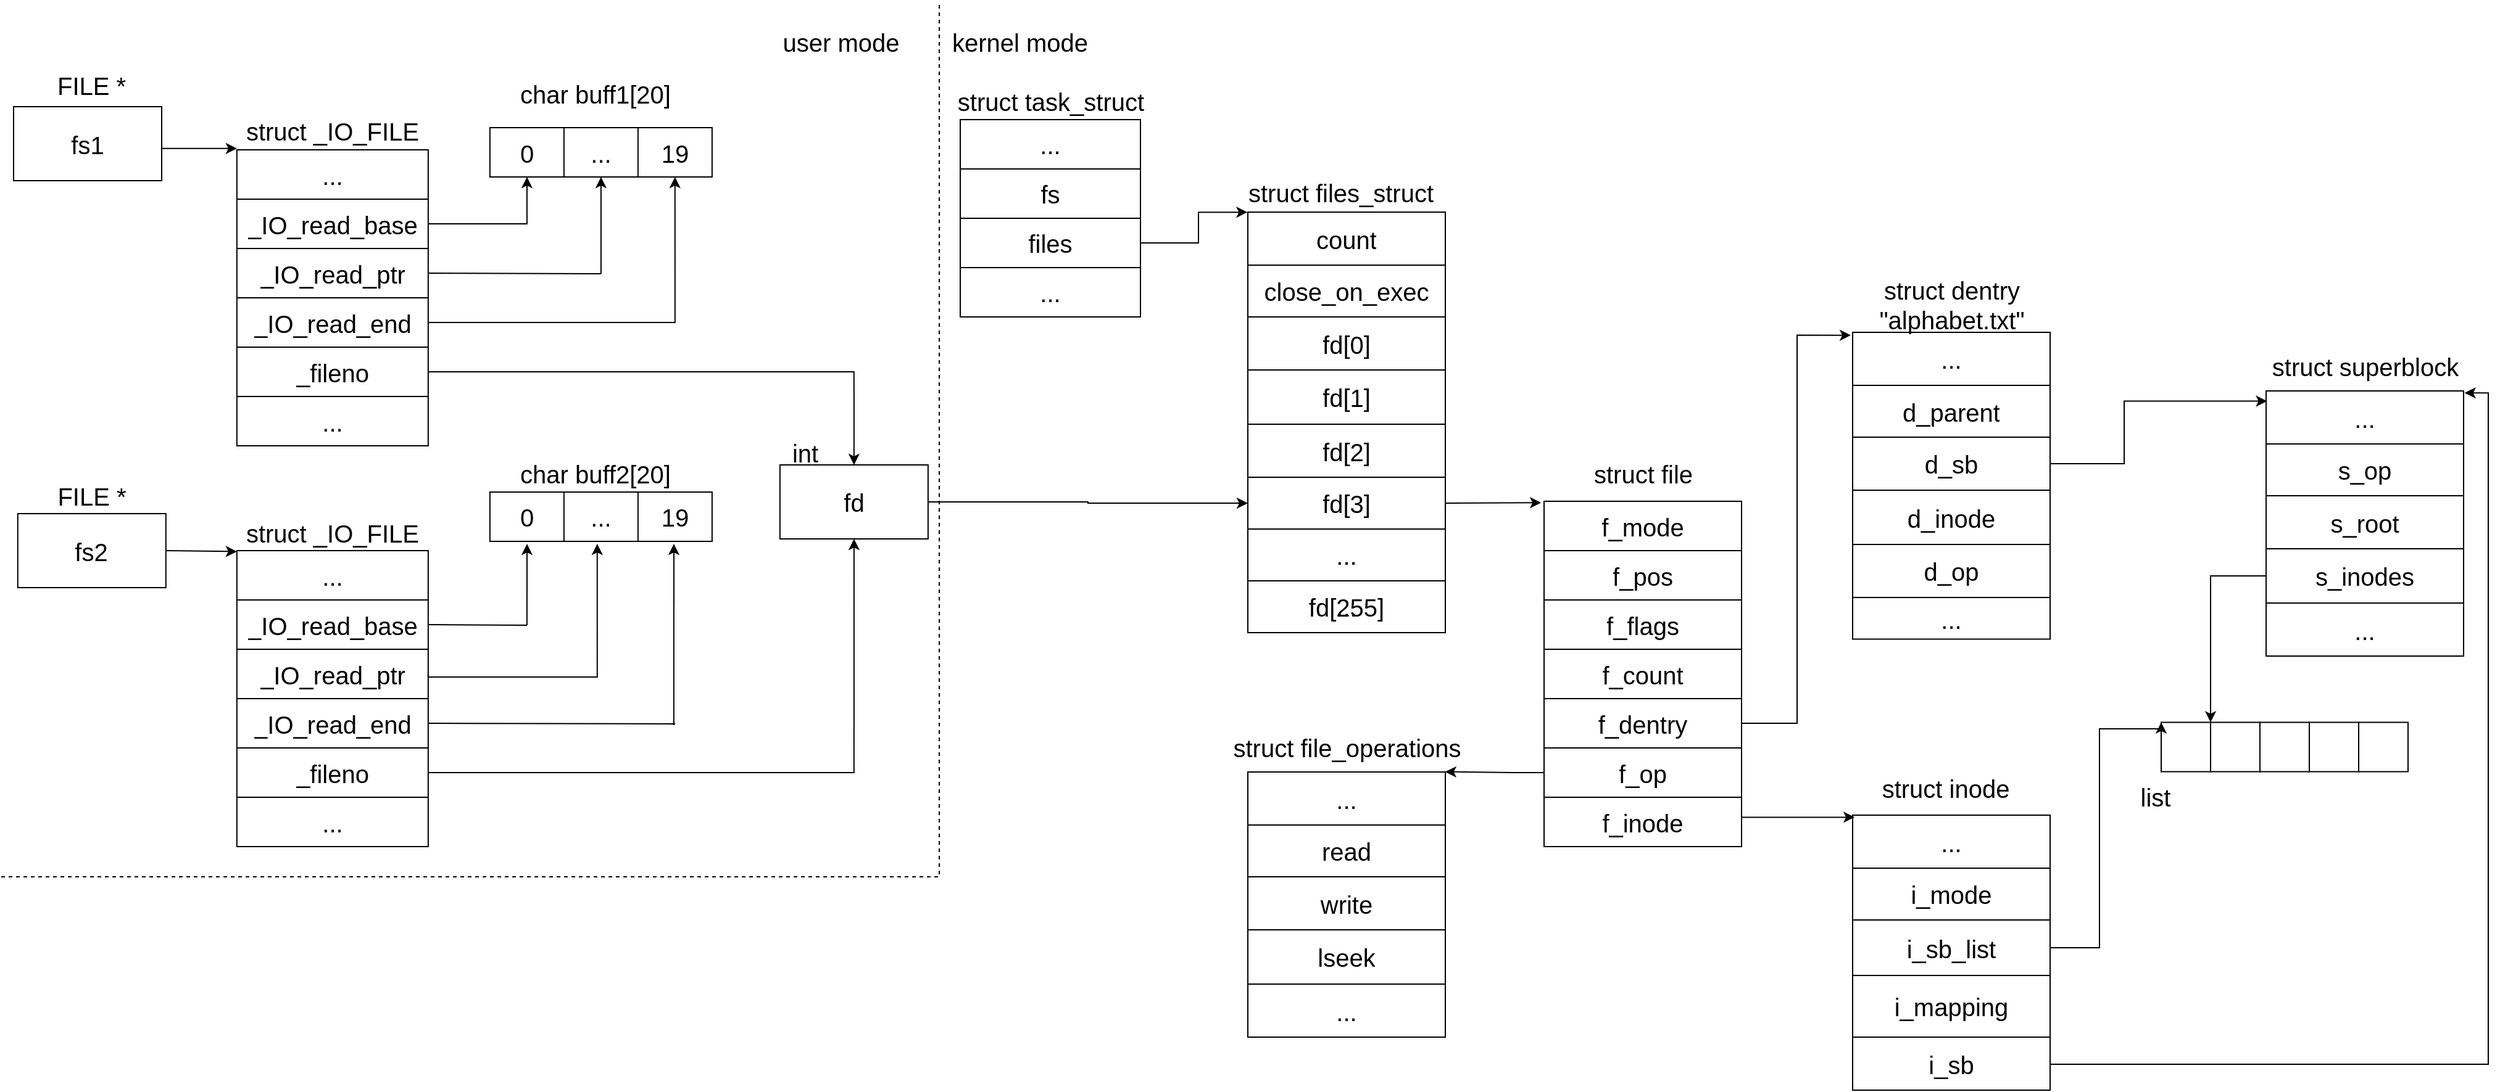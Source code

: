 <mxfile version="21.3.6" type="device" pages="4">
  <diagram id="SSKm2xIL4Dohzdr4j1Dc" name="1">
    <mxGraphModel dx="2385" dy="1478" grid="1" gridSize="10" guides="1" tooltips="1" connect="1" arrows="1" fold="1" page="1" pageScale="1" pageWidth="850" pageHeight="1100" math="0" shadow="0">
      <root>
        <mxCell id="0" />
        <mxCell id="1" parent="0" />
        <mxCell id="kq8_SQ-GargZZkEVNTPD-1" value="&lt;div&gt;fs1&lt;/div&gt;" style="rounded=0;whiteSpace=wrap;html=1;fontSize=20;" parent="1" vertex="1">
          <mxGeometry x="300" y="495.5" width="120" height="60" as="geometry" />
        </mxCell>
        <mxCell id="kq8_SQ-GargZZkEVNTPD-3" value="" style="shape=table;html=1;whiteSpace=wrap;startSize=0;container=1;collapsible=0;childLayout=tableLayout;fontSize=20;" parent="1" vertex="1">
          <mxGeometry x="480.93" y="530.5" width="155" height="240" as="geometry" />
        </mxCell>
        <mxCell id="kq8_SQ-GargZZkEVNTPD-4" value="" style="shape=partialRectangle;html=1;whiteSpace=wrap;collapsible=0;dropTarget=0;pointerEvents=0;fillColor=none;top=0;left=0;bottom=0;right=0;points=[[0,0.5],[1,0.5]];portConstraint=eastwest;fontSize=20;" parent="kq8_SQ-GargZZkEVNTPD-3" vertex="1">
          <mxGeometry width="155" height="40" as="geometry" />
        </mxCell>
        <mxCell id="kq8_SQ-GargZZkEVNTPD-5" value="..." style="shape=partialRectangle;html=1;whiteSpace=wrap;connectable=0;overflow=hidden;fillColor=none;top=0;left=0;bottom=0;right=0;fontSize=20;" parent="kq8_SQ-GargZZkEVNTPD-4" vertex="1">
          <mxGeometry width="155" height="40" as="geometry">
            <mxRectangle width="155" height="40" as="alternateBounds" />
          </mxGeometry>
        </mxCell>
        <mxCell id="kq8_SQ-GargZZkEVNTPD-6" value="" style="shape=partialRectangle;html=1;whiteSpace=wrap;collapsible=0;dropTarget=0;pointerEvents=0;fillColor=none;top=0;left=0;bottom=0;right=0;points=[[0,0.5],[1,0.5]];portConstraint=eastwest;fontSize=20;" parent="kq8_SQ-GargZZkEVNTPD-3" vertex="1">
          <mxGeometry y="40" width="155" height="40" as="geometry" />
        </mxCell>
        <mxCell id="kq8_SQ-GargZZkEVNTPD-7" value="_IO_read_base" style="shape=partialRectangle;html=1;whiteSpace=wrap;connectable=0;overflow=hidden;fillColor=none;top=0;left=0;bottom=0;right=0;fontSize=20;" parent="kq8_SQ-GargZZkEVNTPD-6" vertex="1">
          <mxGeometry width="155" height="40" as="geometry">
            <mxRectangle width="155" height="40" as="alternateBounds" />
          </mxGeometry>
        </mxCell>
        <mxCell id="kq8_SQ-GargZZkEVNTPD-8" value="" style="shape=partialRectangle;html=1;whiteSpace=wrap;collapsible=0;dropTarget=0;pointerEvents=0;fillColor=none;top=0;left=0;bottom=0;right=0;points=[[0,0.5],[1,0.5]];portConstraint=eastwest;fontSize=20;" parent="kq8_SQ-GargZZkEVNTPD-3" vertex="1">
          <mxGeometry y="80" width="155" height="40" as="geometry" />
        </mxCell>
        <mxCell id="kq8_SQ-GargZZkEVNTPD-9" value="_IO_read_ptr" style="shape=partialRectangle;html=1;whiteSpace=wrap;connectable=0;overflow=hidden;fillColor=none;top=0;left=0;bottom=0;right=0;fontSize=20;" parent="kq8_SQ-GargZZkEVNTPD-8" vertex="1">
          <mxGeometry width="155" height="40" as="geometry">
            <mxRectangle width="155" height="40" as="alternateBounds" />
          </mxGeometry>
        </mxCell>
        <mxCell id="kq8_SQ-GargZZkEVNTPD-10" value="" style="shape=partialRectangle;html=1;whiteSpace=wrap;collapsible=0;dropTarget=0;pointerEvents=0;fillColor=none;top=0;left=0;bottom=0;right=0;points=[[0,0.5],[1,0.5]];portConstraint=eastwest;fontSize=20;" parent="kq8_SQ-GargZZkEVNTPD-3" vertex="1">
          <mxGeometry y="120" width="155" height="40" as="geometry" />
        </mxCell>
        <mxCell id="kq8_SQ-GargZZkEVNTPD-11" value="_IO_read_end" style="shape=partialRectangle;html=1;whiteSpace=wrap;connectable=0;overflow=hidden;fillColor=none;top=0;left=0;bottom=0;right=0;fontSize=20;" parent="kq8_SQ-GargZZkEVNTPD-10" vertex="1">
          <mxGeometry width="155" height="40" as="geometry">
            <mxRectangle width="155" height="40" as="alternateBounds" />
          </mxGeometry>
        </mxCell>
        <mxCell id="kq8_SQ-GargZZkEVNTPD-14" value="" style="shape=partialRectangle;html=1;whiteSpace=wrap;collapsible=0;dropTarget=0;pointerEvents=0;fillColor=none;top=0;left=0;bottom=0;right=0;points=[[0,0.5],[1,0.5]];portConstraint=eastwest;fontSize=20;" parent="kq8_SQ-GargZZkEVNTPD-3" vertex="1">
          <mxGeometry y="160" width="155" height="40" as="geometry" />
        </mxCell>
        <mxCell id="kq8_SQ-GargZZkEVNTPD-15" value="_fileno" style="shape=partialRectangle;html=1;whiteSpace=wrap;connectable=0;overflow=hidden;fillColor=none;top=0;left=0;bottom=0;right=0;fontSize=20;" parent="kq8_SQ-GargZZkEVNTPD-14" vertex="1">
          <mxGeometry width="155" height="40" as="geometry">
            <mxRectangle width="155" height="40" as="alternateBounds" />
          </mxGeometry>
        </mxCell>
        <mxCell id="kq8_SQ-GargZZkEVNTPD-16" value="" style="shape=partialRectangle;html=1;whiteSpace=wrap;collapsible=0;dropTarget=0;pointerEvents=0;fillColor=none;top=0;left=0;bottom=0;right=0;points=[[0,0.5],[1,0.5]];portConstraint=eastwest;fontSize=20;" parent="kq8_SQ-GargZZkEVNTPD-3" vertex="1">
          <mxGeometry y="200" width="155" height="40" as="geometry" />
        </mxCell>
        <mxCell id="kq8_SQ-GargZZkEVNTPD-17" value="..." style="shape=partialRectangle;html=1;whiteSpace=wrap;connectable=0;overflow=hidden;fillColor=none;top=0;left=0;bottom=0;right=0;fontSize=20;" parent="kq8_SQ-GargZZkEVNTPD-16" vertex="1">
          <mxGeometry width="155" height="40" as="geometry">
            <mxRectangle width="155" height="40" as="alternateBounds" />
          </mxGeometry>
        </mxCell>
        <mxCell id="kq8_SQ-GargZZkEVNTPD-18" value="" style="shape=table;html=1;whiteSpace=wrap;startSize=0;container=1;collapsible=0;childLayout=tableLayout;fontSize=20;" parent="1" vertex="1">
          <mxGeometry x="480.93" y="855.5" width="155" height="240" as="geometry" />
        </mxCell>
        <mxCell id="kq8_SQ-GargZZkEVNTPD-19" value="" style="shape=partialRectangle;html=1;whiteSpace=wrap;collapsible=0;dropTarget=0;pointerEvents=0;fillColor=none;top=0;left=0;bottom=0;right=0;points=[[0,0.5],[1,0.5]];portConstraint=eastwest;fontSize=20;" parent="kq8_SQ-GargZZkEVNTPD-18" vertex="1">
          <mxGeometry width="155" height="40" as="geometry" />
        </mxCell>
        <mxCell id="kq8_SQ-GargZZkEVNTPD-20" value="..." style="shape=partialRectangle;html=1;whiteSpace=wrap;connectable=0;overflow=hidden;fillColor=none;top=0;left=0;bottom=0;right=0;fontSize=20;" parent="kq8_SQ-GargZZkEVNTPD-19" vertex="1">
          <mxGeometry width="155" height="40" as="geometry">
            <mxRectangle width="155" height="40" as="alternateBounds" />
          </mxGeometry>
        </mxCell>
        <mxCell id="kq8_SQ-GargZZkEVNTPD-21" value="" style="shape=partialRectangle;html=1;whiteSpace=wrap;collapsible=0;dropTarget=0;pointerEvents=0;fillColor=none;top=0;left=0;bottom=0;right=0;points=[[0,0.5],[1,0.5]];portConstraint=eastwest;fontSize=20;" parent="kq8_SQ-GargZZkEVNTPD-18" vertex="1">
          <mxGeometry y="40" width="155" height="40" as="geometry" />
        </mxCell>
        <mxCell id="kq8_SQ-GargZZkEVNTPD-22" value="_IO_read_base" style="shape=partialRectangle;html=1;whiteSpace=wrap;connectable=0;overflow=hidden;fillColor=none;top=0;left=0;bottom=0;right=0;fontSize=20;" parent="kq8_SQ-GargZZkEVNTPD-21" vertex="1">
          <mxGeometry width="155" height="40" as="geometry">
            <mxRectangle width="155" height="40" as="alternateBounds" />
          </mxGeometry>
        </mxCell>
        <mxCell id="kq8_SQ-GargZZkEVNTPD-23" value="" style="shape=partialRectangle;html=1;whiteSpace=wrap;collapsible=0;dropTarget=0;pointerEvents=0;fillColor=none;top=0;left=0;bottom=0;right=0;points=[[0,0.5],[1,0.5]];portConstraint=eastwest;fontSize=20;" parent="kq8_SQ-GargZZkEVNTPD-18" vertex="1">
          <mxGeometry y="80" width="155" height="40" as="geometry" />
        </mxCell>
        <mxCell id="kq8_SQ-GargZZkEVNTPD-24" value="_IO_read_ptr" style="shape=partialRectangle;html=1;whiteSpace=wrap;connectable=0;overflow=hidden;fillColor=none;top=0;left=0;bottom=0;right=0;fontSize=20;" parent="kq8_SQ-GargZZkEVNTPD-23" vertex="1">
          <mxGeometry width="155" height="40" as="geometry">
            <mxRectangle width="155" height="40" as="alternateBounds" />
          </mxGeometry>
        </mxCell>
        <mxCell id="kq8_SQ-GargZZkEVNTPD-25" value="" style="shape=partialRectangle;html=1;whiteSpace=wrap;collapsible=0;dropTarget=0;pointerEvents=0;fillColor=none;top=0;left=0;bottom=0;right=0;points=[[0,0.5],[1,0.5]];portConstraint=eastwest;fontSize=20;" parent="kq8_SQ-GargZZkEVNTPD-18" vertex="1">
          <mxGeometry y="120" width="155" height="40" as="geometry" />
        </mxCell>
        <mxCell id="kq8_SQ-GargZZkEVNTPD-26" value="_IO_read_end" style="shape=partialRectangle;html=1;whiteSpace=wrap;connectable=0;overflow=hidden;fillColor=none;top=0;left=0;bottom=0;right=0;fontSize=20;" parent="kq8_SQ-GargZZkEVNTPD-25" vertex="1">
          <mxGeometry width="155" height="40" as="geometry">
            <mxRectangle width="155" height="40" as="alternateBounds" />
          </mxGeometry>
        </mxCell>
        <mxCell id="kq8_SQ-GargZZkEVNTPD-29" value="" style="shape=partialRectangle;html=1;whiteSpace=wrap;collapsible=0;dropTarget=0;pointerEvents=0;fillColor=none;top=0;left=0;bottom=0;right=0;points=[[0,0.5],[1,0.5]];portConstraint=eastwest;fontSize=20;" parent="kq8_SQ-GargZZkEVNTPD-18" vertex="1">
          <mxGeometry y="160" width="155" height="40" as="geometry" />
        </mxCell>
        <mxCell id="kq8_SQ-GargZZkEVNTPD-30" value="_fileno" style="shape=partialRectangle;html=1;whiteSpace=wrap;connectable=0;overflow=hidden;fillColor=none;top=0;left=0;bottom=0;right=0;fontSize=20;" parent="kq8_SQ-GargZZkEVNTPD-29" vertex="1">
          <mxGeometry width="155" height="40" as="geometry">
            <mxRectangle width="155" height="40" as="alternateBounds" />
          </mxGeometry>
        </mxCell>
        <mxCell id="kq8_SQ-GargZZkEVNTPD-31" value="" style="shape=partialRectangle;html=1;whiteSpace=wrap;collapsible=0;dropTarget=0;pointerEvents=0;fillColor=none;top=0;left=0;bottom=0;right=0;points=[[0,0.5],[1,0.5]];portConstraint=eastwest;fontSize=20;" parent="kq8_SQ-GargZZkEVNTPD-18" vertex="1">
          <mxGeometry y="200" width="155" height="40" as="geometry" />
        </mxCell>
        <mxCell id="kq8_SQ-GargZZkEVNTPD-32" value="..." style="shape=partialRectangle;html=1;whiteSpace=wrap;connectable=0;overflow=hidden;fillColor=none;top=0;left=0;bottom=0;right=0;fontSize=20;" parent="kq8_SQ-GargZZkEVNTPD-31" vertex="1">
          <mxGeometry width="155" height="40" as="geometry">
            <mxRectangle width="155" height="40" as="alternateBounds" />
          </mxGeometry>
        </mxCell>
        <mxCell id="kq8_SQ-GargZZkEVNTPD-33" value="" style="shape=table;html=1;whiteSpace=wrap;startSize=0;container=1;collapsible=0;childLayout=tableLayout;fontSize=20;" parent="1" vertex="1">
          <mxGeometry x="685.93" y="512.5" width="180" height="40" as="geometry" />
        </mxCell>
        <mxCell id="kq8_SQ-GargZZkEVNTPD-34" value="" style="shape=partialRectangle;html=1;whiteSpace=wrap;collapsible=0;dropTarget=0;pointerEvents=0;fillColor=none;top=0;left=0;bottom=0;right=0;points=[[0,0.5],[1,0.5]];portConstraint=eastwest;fontSize=20;" parent="kq8_SQ-GargZZkEVNTPD-33" vertex="1">
          <mxGeometry width="180" height="40" as="geometry" />
        </mxCell>
        <mxCell id="kq8_SQ-GargZZkEVNTPD-35" value="0" style="shape=partialRectangle;html=1;whiteSpace=wrap;connectable=0;overflow=hidden;fillColor=none;top=0;left=0;bottom=0;right=0;fontSize=20;" parent="kq8_SQ-GargZZkEVNTPD-34" vertex="1">
          <mxGeometry width="60" height="40" as="geometry">
            <mxRectangle width="60" height="40" as="alternateBounds" />
          </mxGeometry>
        </mxCell>
        <mxCell id="kq8_SQ-GargZZkEVNTPD-36" value="..." style="shape=partialRectangle;html=1;whiteSpace=wrap;connectable=0;overflow=hidden;fillColor=none;top=0;left=0;bottom=0;right=0;fontSize=20;" parent="kq8_SQ-GargZZkEVNTPD-34" vertex="1">
          <mxGeometry x="60" width="60" height="40" as="geometry">
            <mxRectangle width="60" height="40" as="alternateBounds" />
          </mxGeometry>
        </mxCell>
        <mxCell id="kq8_SQ-GargZZkEVNTPD-37" value="19" style="shape=partialRectangle;html=1;whiteSpace=wrap;connectable=0;overflow=hidden;fillColor=none;top=0;left=0;bottom=0;right=0;fontSize=20;" parent="kq8_SQ-GargZZkEVNTPD-34" vertex="1">
          <mxGeometry x="120" width="60" height="40" as="geometry">
            <mxRectangle width="60" height="40" as="alternateBounds" />
          </mxGeometry>
        </mxCell>
        <mxCell id="kq8_SQ-GargZZkEVNTPD-38" value="" style="shape=table;html=1;whiteSpace=wrap;startSize=0;container=1;collapsible=0;childLayout=tableLayout;fontSize=20;" parent="1" vertex="1">
          <mxGeometry x="685.93" y="808" width="180" height="40" as="geometry" />
        </mxCell>
        <mxCell id="kq8_SQ-GargZZkEVNTPD-39" value="" style="shape=partialRectangle;html=1;whiteSpace=wrap;collapsible=0;dropTarget=0;pointerEvents=0;fillColor=none;top=0;left=0;bottom=0;right=0;points=[[0,0.5],[1,0.5]];portConstraint=eastwest;fontSize=20;" parent="kq8_SQ-GargZZkEVNTPD-38" vertex="1">
          <mxGeometry width="180" height="40" as="geometry" />
        </mxCell>
        <mxCell id="kq8_SQ-GargZZkEVNTPD-40" value="0" style="shape=partialRectangle;html=1;whiteSpace=wrap;connectable=0;overflow=hidden;fillColor=none;top=0;left=0;bottom=0;right=0;fontSize=20;" parent="kq8_SQ-GargZZkEVNTPD-39" vertex="1">
          <mxGeometry width="60" height="40" as="geometry">
            <mxRectangle width="60" height="40" as="alternateBounds" />
          </mxGeometry>
        </mxCell>
        <mxCell id="kq8_SQ-GargZZkEVNTPD-41" value="..." style="shape=partialRectangle;html=1;whiteSpace=wrap;connectable=0;overflow=hidden;fillColor=none;top=0;left=0;bottom=0;right=0;fontSize=20;" parent="kq8_SQ-GargZZkEVNTPD-39" vertex="1">
          <mxGeometry x="60" width="60" height="40" as="geometry">
            <mxRectangle width="60" height="40" as="alternateBounds" />
          </mxGeometry>
        </mxCell>
        <mxCell id="kq8_SQ-GargZZkEVNTPD-42" value="19" style="shape=partialRectangle;html=1;whiteSpace=wrap;connectable=0;overflow=hidden;fillColor=none;top=0;left=0;bottom=0;right=0;fontSize=20;" parent="kq8_SQ-GargZZkEVNTPD-39" vertex="1">
          <mxGeometry x="120" width="60" height="40" as="geometry">
            <mxRectangle width="60" height="40" as="alternateBounds" />
          </mxGeometry>
        </mxCell>
        <mxCell id="kq8_SQ-GargZZkEVNTPD-43" style="edgeStyle=orthogonalEdgeStyle;rounded=0;orthogonalLoop=1;jettySize=auto;html=1;exitX=1;exitY=0.5;exitDx=0;exitDy=0;entryX=0.833;entryY=1;entryDx=0;entryDy=0;entryPerimeter=0;fontSize=20;" parent="1" source="kq8_SQ-GargZZkEVNTPD-10" target="kq8_SQ-GargZZkEVNTPD-34" edge="1">
          <mxGeometry relative="1" as="geometry" />
        </mxCell>
        <mxCell id="iJ2ZOIomXJrVEbFCfYVp-3" style="edgeStyle=orthogonalEdgeStyle;rounded=0;orthogonalLoop=1;jettySize=auto;html=1;entryX=0;entryY=0.5;entryDx=0;entryDy=0;exitX=1;exitY=0.5;exitDx=0;exitDy=0;" parent="1" source="kq8_SQ-GargZZkEVNTPD-44" target="kq8_SQ-GargZZkEVNTPD-68" edge="1">
          <mxGeometry relative="1" as="geometry">
            <mxPoint x="1060" y="816" as="sourcePoint" />
          </mxGeometry>
        </mxCell>
        <mxCell id="kq8_SQ-GargZZkEVNTPD-44" value="fd" style="rounded=0;whiteSpace=wrap;html=1;fontSize=20;" parent="1" vertex="1">
          <mxGeometry x="920.93" y="786" width="120" height="60" as="geometry" />
        </mxCell>
        <mxCell id="kq8_SQ-GargZZkEVNTPD-45" value="struct _IO_FILE" style="text;html=1;align=center;verticalAlign=middle;resizable=0;points=[];autosize=1;strokeColor=none;fontSize=20;" parent="1" vertex="1">
          <mxGeometry x="478.43" y="820.5" width="160" height="40" as="geometry" />
        </mxCell>
        <mxCell id="kq8_SQ-GargZZkEVNTPD-46" value="struct _IO_FILE" style="text;html=1;align=center;verticalAlign=middle;resizable=0;points=[];autosize=1;strokeColor=none;fontSize=20;" parent="1" vertex="1">
          <mxGeometry x="478.43" y="495" width="160" height="40" as="geometry" />
        </mxCell>
        <mxCell id="kq8_SQ-GargZZkEVNTPD-47" value="&amp;nbsp;FILE *" style="text;html=1;align=center;verticalAlign=middle;resizable=0;points=[];autosize=1;strokeColor=none;fontSize=20;" parent="1" vertex="1">
          <mxGeometry x="320" y="463" width="80" height="30" as="geometry" />
        </mxCell>
        <mxCell id="kq8_SQ-GargZZkEVNTPD-49" value="" style="shape=table;html=1;whiteSpace=wrap;startSize=0;container=1;collapsible=0;childLayout=tableLayout;fontSize=20;" parent="1" vertex="1">
          <mxGeometry x="1067" y="506" width="146" height="160" as="geometry" />
        </mxCell>
        <mxCell id="kq8_SQ-GargZZkEVNTPD-50" value="" style="shape=partialRectangle;html=1;whiteSpace=wrap;collapsible=0;dropTarget=0;pointerEvents=0;fillColor=none;top=0;left=0;bottom=0;right=0;points=[[0,0.5],[1,0.5]];portConstraint=eastwest;fontSize=20;" parent="kq8_SQ-GargZZkEVNTPD-49" vertex="1">
          <mxGeometry width="146" height="40" as="geometry" />
        </mxCell>
        <mxCell id="kq8_SQ-GargZZkEVNTPD-51" value="..." style="shape=partialRectangle;html=1;whiteSpace=wrap;connectable=0;overflow=hidden;fillColor=none;top=0;left=0;bottom=0;right=0;fontSize=20;" parent="kq8_SQ-GargZZkEVNTPD-50" vertex="1">
          <mxGeometry width="146" height="40" as="geometry">
            <mxRectangle width="146" height="40" as="alternateBounds" />
          </mxGeometry>
        </mxCell>
        <mxCell id="kq8_SQ-GargZZkEVNTPD-52" value="" style="shape=partialRectangle;html=1;whiteSpace=wrap;collapsible=0;dropTarget=0;pointerEvents=0;fillColor=none;top=0;left=0;bottom=0;right=0;points=[[0,0.5],[1,0.5]];portConstraint=eastwest;fontSize=20;" parent="kq8_SQ-GargZZkEVNTPD-49" vertex="1">
          <mxGeometry y="40" width="146" height="40" as="geometry" />
        </mxCell>
        <mxCell id="kq8_SQ-GargZZkEVNTPD-53" value="fs" style="shape=partialRectangle;html=1;whiteSpace=wrap;connectable=0;overflow=hidden;fillColor=none;top=0;left=0;bottom=0;right=0;fontSize=20;" parent="kq8_SQ-GargZZkEVNTPD-52" vertex="1">
          <mxGeometry width="146" height="40" as="geometry">
            <mxRectangle width="146" height="40" as="alternateBounds" />
          </mxGeometry>
        </mxCell>
        <mxCell id="kq8_SQ-GargZZkEVNTPD-54" value="" style="shape=partialRectangle;html=1;whiteSpace=wrap;collapsible=0;dropTarget=0;pointerEvents=0;fillColor=none;top=0;left=0;bottom=0;right=0;points=[[0,0.5],[1,0.5]];portConstraint=eastwest;fontSize=20;" parent="kq8_SQ-GargZZkEVNTPD-49" vertex="1">
          <mxGeometry y="80" width="146" height="40" as="geometry" />
        </mxCell>
        <mxCell id="kq8_SQ-GargZZkEVNTPD-55" value="files" style="shape=partialRectangle;html=1;whiteSpace=wrap;connectable=0;overflow=hidden;fillColor=none;top=0;left=0;bottom=0;right=0;fontSize=20;" parent="kq8_SQ-GargZZkEVNTPD-54" vertex="1">
          <mxGeometry width="146" height="40" as="geometry">
            <mxRectangle width="146" height="40" as="alternateBounds" />
          </mxGeometry>
        </mxCell>
        <mxCell id="Y-qIrCYslb639fhrFCr_-6" style="shape=partialRectangle;html=1;whiteSpace=wrap;collapsible=0;dropTarget=0;pointerEvents=0;fillColor=none;top=0;left=0;bottom=0;right=0;points=[[0,0.5],[1,0.5]];portConstraint=eastwest;fontSize=20;" parent="kq8_SQ-GargZZkEVNTPD-49" vertex="1">
          <mxGeometry y="120" width="146" height="40" as="geometry" />
        </mxCell>
        <mxCell id="Y-qIrCYslb639fhrFCr_-7" value="..." style="shape=partialRectangle;html=1;whiteSpace=wrap;connectable=0;overflow=hidden;fillColor=none;top=0;left=0;bottom=0;right=0;fontSize=20;" parent="Y-qIrCYslb639fhrFCr_-6" vertex="1">
          <mxGeometry width="146" height="40" as="geometry">
            <mxRectangle width="146" height="40" as="alternateBounds" />
          </mxGeometry>
        </mxCell>
        <mxCell id="kq8_SQ-GargZZkEVNTPD-56" value="struct task_struct" style="text;html=1;align=center;verticalAlign=middle;resizable=0;points=[];autosize=1;strokeColor=none;fontSize=20;" parent="1" vertex="1">
          <mxGeometry x="1055" y="476" width="170" height="30" as="geometry" />
        </mxCell>
        <mxCell id="kq8_SQ-GargZZkEVNTPD-57" value="" style="shape=table;html=1;whiteSpace=wrap;startSize=0;container=1;collapsible=0;childLayout=tableLayout;fontSize=20;" parent="1" vertex="1">
          <mxGeometry x="1300" y="581" width="160" height="341" as="geometry" />
        </mxCell>
        <mxCell id="kq8_SQ-GargZZkEVNTPD-58" value="" style="shape=partialRectangle;html=1;whiteSpace=wrap;collapsible=0;dropTarget=0;pointerEvents=0;fillColor=none;top=0;left=0;bottom=0;right=0;points=[[0,0.5],[1,0.5]];portConstraint=eastwest;fontSize=20;" parent="kq8_SQ-GargZZkEVNTPD-57" vertex="1">
          <mxGeometry width="160" height="43" as="geometry" />
        </mxCell>
        <mxCell id="kq8_SQ-GargZZkEVNTPD-59" value="count" style="shape=partialRectangle;html=1;whiteSpace=wrap;connectable=0;overflow=hidden;fillColor=none;top=0;left=0;bottom=0;right=0;fontSize=20;" parent="kq8_SQ-GargZZkEVNTPD-58" vertex="1">
          <mxGeometry width="160" height="43" as="geometry">
            <mxRectangle width="160" height="43" as="alternateBounds" />
          </mxGeometry>
        </mxCell>
        <mxCell id="kq8_SQ-GargZZkEVNTPD-60" value="" style="shape=partialRectangle;html=1;whiteSpace=wrap;collapsible=0;dropTarget=0;pointerEvents=0;fillColor=none;top=0;left=0;bottom=0;right=0;points=[[0,0.5],[1,0.5]];portConstraint=eastwest;fontSize=20;" parent="kq8_SQ-GargZZkEVNTPD-57" vertex="1">
          <mxGeometry y="43" width="160" height="42" as="geometry" />
        </mxCell>
        <mxCell id="kq8_SQ-GargZZkEVNTPD-61" value="close_on_exec" style="shape=partialRectangle;html=1;whiteSpace=wrap;connectable=0;overflow=hidden;fillColor=none;top=0;left=0;bottom=0;right=0;fontSize=20;" parent="kq8_SQ-GargZZkEVNTPD-60" vertex="1">
          <mxGeometry width="160" height="42" as="geometry">
            <mxRectangle width="160" height="42" as="alternateBounds" />
          </mxGeometry>
        </mxCell>
        <mxCell id="kq8_SQ-GargZZkEVNTPD-62" value="" style="shape=partialRectangle;html=1;whiteSpace=wrap;collapsible=0;dropTarget=0;pointerEvents=0;fillColor=none;top=0;left=0;bottom=0;right=0;points=[[0,0.5],[1,0.5]];portConstraint=eastwest;fontSize=20;" parent="kq8_SQ-GargZZkEVNTPD-57" vertex="1">
          <mxGeometry y="85" width="160" height="43" as="geometry" />
        </mxCell>
        <mxCell id="kq8_SQ-GargZZkEVNTPD-63" value="fd[0]" style="shape=partialRectangle;html=1;whiteSpace=wrap;connectable=0;overflow=hidden;fillColor=none;top=0;left=0;bottom=0;right=0;fontSize=20;" parent="kq8_SQ-GargZZkEVNTPD-62" vertex="1">
          <mxGeometry width="160" height="43" as="geometry">
            <mxRectangle width="160" height="43" as="alternateBounds" />
          </mxGeometry>
        </mxCell>
        <mxCell id="kq8_SQ-GargZZkEVNTPD-64" value="" style="shape=partialRectangle;html=1;whiteSpace=wrap;collapsible=0;dropTarget=0;pointerEvents=0;fillColor=none;top=0;left=0;bottom=0;right=0;points=[[0,0.5],[1,0.5]];portConstraint=eastwest;fontSize=20;" parent="kq8_SQ-GargZZkEVNTPD-57" vertex="1">
          <mxGeometry y="128" width="160" height="44" as="geometry" />
        </mxCell>
        <mxCell id="kq8_SQ-GargZZkEVNTPD-65" value="fd[1]" style="shape=partialRectangle;html=1;whiteSpace=wrap;connectable=0;overflow=hidden;fillColor=none;top=0;left=0;bottom=0;right=0;fontSize=20;" parent="kq8_SQ-GargZZkEVNTPD-64" vertex="1">
          <mxGeometry width="160" height="44" as="geometry">
            <mxRectangle width="160" height="44" as="alternateBounds" />
          </mxGeometry>
        </mxCell>
        <mxCell id="kq8_SQ-GargZZkEVNTPD-66" value="" style="shape=partialRectangle;html=1;whiteSpace=wrap;collapsible=0;dropTarget=0;pointerEvents=0;fillColor=none;top=0;left=0;bottom=0;right=0;points=[[0,0.5],[1,0.5]];portConstraint=eastwest;fontSize=20;" parent="kq8_SQ-GargZZkEVNTPD-57" vertex="1">
          <mxGeometry y="172" width="160" height="43" as="geometry" />
        </mxCell>
        <mxCell id="kq8_SQ-GargZZkEVNTPD-67" value="fd[2]" style="shape=partialRectangle;html=1;whiteSpace=wrap;connectable=0;overflow=hidden;fillColor=none;top=0;left=0;bottom=0;right=0;fontSize=20;" parent="kq8_SQ-GargZZkEVNTPD-66" vertex="1">
          <mxGeometry width="160" height="43" as="geometry">
            <mxRectangle width="160" height="43" as="alternateBounds" />
          </mxGeometry>
        </mxCell>
        <mxCell id="kq8_SQ-GargZZkEVNTPD-68" value="" style="shape=partialRectangle;html=1;whiteSpace=wrap;collapsible=0;dropTarget=0;pointerEvents=0;fillColor=none;top=0;left=0;bottom=0;right=0;points=[[0,0.5],[1,0.5]];portConstraint=eastwest;fontSize=20;" parent="kq8_SQ-GargZZkEVNTPD-57" vertex="1">
          <mxGeometry y="215" width="160" height="42" as="geometry" />
        </mxCell>
        <mxCell id="kq8_SQ-GargZZkEVNTPD-69" value="fd[3]" style="shape=partialRectangle;html=1;whiteSpace=wrap;connectable=0;overflow=hidden;fillColor=none;top=0;left=0;bottom=0;right=0;fontSize=20;" parent="kq8_SQ-GargZZkEVNTPD-68" vertex="1">
          <mxGeometry width="160" height="42" as="geometry">
            <mxRectangle width="160" height="42" as="alternateBounds" />
          </mxGeometry>
        </mxCell>
        <mxCell id="kq8_SQ-GargZZkEVNTPD-72" value="" style="shape=partialRectangle;html=1;whiteSpace=wrap;collapsible=0;dropTarget=0;pointerEvents=0;fillColor=none;top=0;left=0;bottom=0;right=0;points=[[0,0.5],[1,0.5]];portConstraint=eastwest;fontSize=20;" parent="kq8_SQ-GargZZkEVNTPD-57" vertex="1">
          <mxGeometry y="257" width="160" height="42" as="geometry" />
        </mxCell>
        <mxCell id="kq8_SQ-GargZZkEVNTPD-73" value="..." style="shape=partialRectangle;html=1;whiteSpace=wrap;connectable=0;overflow=hidden;fillColor=none;top=0;left=0;bottom=0;right=0;fontSize=20;" parent="kq8_SQ-GargZZkEVNTPD-72" vertex="1">
          <mxGeometry width="160" height="42" as="geometry">
            <mxRectangle width="160" height="42" as="alternateBounds" />
          </mxGeometry>
        </mxCell>
        <mxCell id="iJ2ZOIomXJrVEbFCfYVp-11" value="" style="shape=partialRectangle;html=1;whiteSpace=wrap;collapsible=0;dropTarget=0;pointerEvents=0;fillColor=none;top=0;left=0;bottom=0;right=0;points=[[0,0.5],[1,0.5]];portConstraint=eastwest;fontSize=20;" parent="kq8_SQ-GargZZkEVNTPD-57" vertex="1">
          <mxGeometry y="299" width="160" height="42" as="geometry" />
        </mxCell>
        <mxCell id="iJ2ZOIomXJrVEbFCfYVp-12" value="..." style="shape=partialRectangle;html=1;whiteSpace=wrap;connectable=0;overflow=hidden;fillColor=none;top=0;left=0;bottom=0;right=0;fontSize=20;" parent="iJ2ZOIomXJrVEbFCfYVp-11" vertex="1">
          <mxGeometry width="160" height="42" as="geometry">
            <mxRectangle width="160" height="42" as="alternateBounds" />
          </mxGeometry>
        </mxCell>
        <mxCell id="kq8_SQ-GargZZkEVNTPD-74" value="struct files_struct" style="text;html=1;align=center;verticalAlign=middle;resizable=0;points=[];autosize=1;strokeColor=none;fontSize=20;" parent="1" vertex="1">
          <mxGeometry x="1290" y="550" width="170" height="30" as="geometry" />
        </mxCell>
        <mxCell id="kq8_SQ-GargZZkEVNTPD-75" value="" style="shape=table;html=1;whiteSpace=wrap;startSize=0;container=1;collapsible=0;childLayout=tableLayout;fontSize=20;" parent="1" vertex="1">
          <mxGeometry x="1540.0" y="815.5" width="160" height="280" as="geometry" />
        </mxCell>
        <mxCell id="Y-qIrCYslb639fhrFCr_-8" style="shape=partialRectangle;html=1;whiteSpace=wrap;collapsible=0;dropTarget=0;pointerEvents=0;fillColor=none;top=0;left=0;bottom=0;right=0;points=[[0,0.5],[1,0.5]];portConstraint=eastwest;fontSize=20;" parent="kq8_SQ-GargZZkEVNTPD-75" vertex="1">
          <mxGeometry width="160" height="40" as="geometry" />
        </mxCell>
        <mxCell id="Y-qIrCYslb639fhrFCr_-9" value="f_mode" style="shape=partialRectangle;html=1;whiteSpace=wrap;connectable=0;overflow=hidden;fillColor=none;top=0;left=0;bottom=0;right=0;fontSize=20;" parent="Y-qIrCYslb639fhrFCr_-8" vertex="1">
          <mxGeometry width="160" height="40" as="geometry">
            <mxRectangle width="160" height="40" as="alternateBounds" />
          </mxGeometry>
        </mxCell>
        <mxCell id="Y-qIrCYslb639fhrFCr_-10" style="shape=partialRectangle;html=1;whiteSpace=wrap;collapsible=0;dropTarget=0;pointerEvents=0;fillColor=none;top=0;left=0;bottom=0;right=0;points=[[0,0.5],[1,0.5]];portConstraint=eastwest;fontSize=20;" parent="kq8_SQ-GargZZkEVNTPD-75" vertex="1">
          <mxGeometry y="40" width="160" height="40" as="geometry" />
        </mxCell>
        <mxCell id="Y-qIrCYslb639fhrFCr_-11" value="f_pos" style="shape=partialRectangle;html=1;whiteSpace=wrap;connectable=0;overflow=hidden;fillColor=none;top=0;left=0;bottom=0;right=0;fontSize=20;" parent="Y-qIrCYslb639fhrFCr_-10" vertex="1">
          <mxGeometry width="160" height="40" as="geometry">
            <mxRectangle width="160" height="40" as="alternateBounds" />
          </mxGeometry>
        </mxCell>
        <mxCell id="Y-qIrCYslb639fhrFCr_-12" style="shape=partialRectangle;html=1;whiteSpace=wrap;collapsible=0;dropTarget=0;pointerEvents=0;fillColor=none;top=0;left=0;bottom=0;right=0;points=[[0,0.5],[1,0.5]];portConstraint=eastwest;fontSize=20;" parent="kq8_SQ-GargZZkEVNTPD-75" vertex="1">
          <mxGeometry y="80" width="160" height="40" as="geometry" />
        </mxCell>
        <mxCell id="Y-qIrCYslb639fhrFCr_-13" value="f_flags" style="shape=partialRectangle;html=1;whiteSpace=wrap;connectable=0;overflow=hidden;fillColor=none;top=0;left=0;bottom=0;right=0;fontSize=20;" parent="Y-qIrCYslb639fhrFCr_-12" vertex="1">
          <mxGeometry width="160" height="40" as="geometry">
            <mxRectangle width="160" height="40" as="alternateBounds" />
          </mxGeometry>
        </mxCell>
        <mxCell id="Y-qIrCYslb639fhrFCr_-14" style="shape=partialRectangle;html=1;whiteSpace=wrap;collapsible=0;dropTarget=0;pointerEvents=0;fillColor=none;top=0;left=0;bottom=0;right=0;points=[[0,0.5],[1,0.5]];portConstraint=eastwest;fontSize=20;" parent="kq8_SQ-GargZZkEVNTPD-75" vertex="1">
          <mxGeometry y="120" width="160" height="40" as="geometry" />
        </mxCell>
        <mxCell id="Y-qIrCYslb639fhrFCr_-15" value="f_count" style="shape=partialRectangle;html=1;whiteSpace=wrap;connectable=0;overflow=hidden;fillColor=none;top=0;left=0;bottom=0;right=0;fontSize=20;" parent="Y-qIrCYslb639fhrFCr_-14" vertex="1">
          <mxGeometry width="160" height="40" as="geometry">
            <mxRectangle width="160" height="40" as="alternateBounds" />
          </mxGeometry>
        </mxCell>
        <mxCell id="kq8_SQ-GargZZkEVNTPD-76" value="" style="shape=partialRectangle;html=1;whiteSpace=wrap;collapsible=0;dropTarget=0;pointerEvents=0;fillColor=none;top=0;left=0;bottom=0;right=0;points=[[0,0.5],[1,0.5]];portConstraint=eastwest;fontSize=20;" parent="kq8_SQ-GargZZkEVNTPD-75" vertex="1">
          <mxGeometry y="160" width="160" height="40" as="geometry" />
        </mxCell>
        <mxCell id="kq8_SQ-GargZZkEVNTPD-77" value="f_dentry" style="shape=partialRectangle;html=1;whiteSpace=wrap;connectable=0;overflow=hidden;fillColor=none;top=0;left=0;bottom=0;right=0;fontSize=20;" parent="kq8_SQ-GargZZkEVNTPD-76" vertex="1">
          <mxGeometry width="160" height="40" as="geometry">
            <mxRectangle width="160" height="40" as="alternateBounds" />
          </mxGeometry>
        </mxCell>
        <mxCell id="kq8_SQ-GargZZkEVNTPD-78" value="" style="shape=partialRectangle;html=1;whiteSpace=wrap;collapsible=0;dropTarget=0;pointerEvents=0;fillColor=none;top=0;left=0;bottom=0;right=0;points=[[0,0.5],[1,0.5]];portConstraint=eastwest;fontSize=20;" parent="kq8_SQ-GargZZkEVNTPD-75" vertex="1">
          <mxGeometry y="200" width="160" height="40" as="geometry" />
        </mxCell>
        <mxCell id="kq8_SQ-GargZZkEVNTPD-79" value="f_op" style="shape=partialRectangle;html=1;whiteSpace=wrap;connectable=0;overflow=hidden;fillColor=none;top=0;left=0;bottom=0;right=0;fontSize=20;" parent="kq8_SQ-GargZZkEVNTPD-78" vertex="1">
          <mxGeometry width="160" height="40" as="geometry">
            <mxRectangle width="160" height="40" as="alternateBounds" />
          </mxGeometry>
        </mxCell>
        <mxCell id="kq8_SQ-GargZZkEVNTPD-80" value="" style="shape=partialRectangle;html=1;whiteSpace=wrap;collapsible=0;dropTarget=0;pointerEvents=0;fillColor=none;top=0;left=0;bottom=0;right=0;points=[[0,0.5],[1,0.5]];portConstraint=eastwest;fontSize=20;" parent="kq8_SQ-GargZZkEVNTPD-75" vertex="1">
          <mxGeometry y="240" width="160" height="40" as="geometry" />
        </mxCell>
        <mxCell id="kq8_SQ-GargZZkEVNTPD-81" value="f_inode" style="shape=partialRectangle;html=1;whiteSpace=wrap;connectable=0;overflow=hidden;fillColor=none;top=0;left=0;bottom=0;right=0;fontSize=20;" parent="kq8_SQ-GargZZkEVNTPD-80" vertex="1">
          <mxGeometry width="160" height="40" as="geometry">
            <mxRectangle width="160" height="40" as="alternateBounds" />
          </mxGeometry>
        </mxCell>
        <mxCell id="kq8_SQ-GargZZkEVNTPD-101" value="struct inode" style="text;html=1;align=center;verticalAlign=middle;resizable=0;points=[];autosize=1;strokeColor=none;fontSize=20;" parent="1" vertex="1">
          <mxGeometry x="1805" y="1033" width="120" height="30" as="geometry" />
        </mxCell>
        <mxCell id="kq8_SQ-GargZZkEVNTPD-103" value="char buff1[20]" style="text;html=1;align=center;verticalAlign=middle;resizable=0;points=[];autosize=1;strokeColor=none;fontSize=20;" parent="1" vertex="1">
          <mxGeometry x="700.93" y="470" width="140" height="30" as="geometry" />
        </mxCell>
        <mxCell id="kq8_SQ-GargZZkEVNTPD-104" style="edgeStyle=orthogonalEdgeStyle;rounded=0;orthogonalLoop=1;jettySize=auto;html=1;exitX=1;exitY=0.5;exitDx=0;exitDy=0;fontSize=20;" parent="1" source="kq8_SQ-GargZZkEVNTPD-6" target="kq8_SQ-GargZZkEVNTPD-34" edge="1">
          <mxGeometry relative="1" as="geometry">
            <Array as="points">
              <mxPoint x="715.93" y="591" />
            </Array>
          </mxGeometry>
        </mxCell>
        <mxCell id="kq8_SQ-GargZZkEVNTPD-105" style="edgeStyle=orthogonalEdgeStyle;rounded=0;orthogonalLoop=1;jettySize=auto;html=1;exitX=1;exitY=0.5;exitDx=0;exitDy=0;entryX=0.483;entryY=1.05;entryDx=0;entryDy=0;entryPerimeter=0;fontSize=20;" parent="1" source="kq8_SQ-GargZZkEVNTPD-23" target="kq8_SQ-GargZZkEVNTPD-39" edge="1">
          <mxGeometry relative="1" as="geometry">
            <Array as="points">
              <mxPoint x="635.93" y="958" />
              <mxPoint x="772.93" y="958" />
            </Array>
          </mxGeometry>
        </mxCell>
        <mxCell id="kq8_SQ-GargZZkEVNTPD-106" value="" style="endArrow=classic;html=1;exitX=0.995;exitY=0.565;exitDx=0;exitDy=0;exitPerimeter=0;entryX=0.006;entryY=0.098;entryDx=0;entryDy=0;entryPerimeter=0;" parent="1" source="kq8_SQ-GargZZkEVNTPD-1" edge="1">
          <mxGeometry width="50" height="50" relative="1" as="geometry">
            <mxPoint x="465" y="573" as="sourcePoint" />
            <mxPoint x="480.93" y="529.42" as="targetPoint" />
          </mxGeometry>
        </mxCell>
        <mxCell id="kq8_SQ-GargZZkEVNTPD-107" value="" style="endArrow=classic;html=1;exitX=1;exitY=0.5;exitDx=0;exitDy=0;entryX=-0.016;entryY=0.269;entryDx=0;entryDy=0;entryPerimeter=0;" parent="1" edge="1">
          <mxGeometry width="50" height="50" relative="1" as="geometry">
            <mxPoint x="423.41" y="855.5" as="sourcePoint" />
            <mxPoint x="480.93" y="856.26" as="targetPoint" />
          </mxGeometry>
        </mxCell>
        <mxCell id="kq8_SQ-GargZZkEVNTPD-108" value="" style="endArrow=none;html=1;exitX=1;exitY=0.5;exitDx=0;exitDy=0;" parent="1" source="kq8_SQ-GargZZkEVNTPD-8" edge="1">
          <mxGeometry width="50" height="50" relative="1" as="geometry">
            <mxPoint x="705.93" y="688" as="sourcePoint" />
            <mxPoint x="775.93" y="631" as="targetPoint" />
          </mxGeometry>
        </mxCell>
        <mxCell id="kq8_SQ-GargZZkEVNTPD-109" value="" style="endArrow=classic;html=1;entryX=0.5;entryY=1.001;entryDx=0;entryDy=0;entryPerimeter=0;" parent="1" target="kq8_SQ-GargZZkEVNTPD-34" edge="1">
          <mxGeometry width="50" height="50" relative="1" as="geometry">
            <mxPoint x="775.93" y="631" as="sourcePoint" />
            <mxPoint x="775.93" y="556" as="targetPoint" />
          </mxGeometry>
        </mxCell>
        <mxCell id="kq8_SQ-GargZZkEVNTPD-110" value="" style="endArrow=none;html=1;exitX=1;exitY=0.5;exitDx=0;exitDy=0;" parent="1" source="kq8_SQ-GargZZkEVNTPD-21" edge="1">
          <mxGeometry width="50" height="50" relative="1" as="geometry">
            <mxPoint x="765.93" y="848" as="sourcePoint" />
            <mxPoint x="715.93" y="916" as="targetPoint" />
          </mxGeometry>
        </mxCell>
        <mxCell id="kq8_SQ-GargZZkEVNTPD-111" value="" style="endArrow=classic;html=1;entryX=0.167;entryY=1.05;entryDx=0;entryDy=0;entryPerimeter=0;" parent="1" target="kq8_SQ-GargZZkEVNTPD-39" edge="1">
          <mxGeometry width="50" height="50" relative="1" as="geometry">
            <mxPoint x="715.93" y="916" as="sourcePoint" />
            <mxPoint x="815.93" y="798" as="targetPoint" />
          </mxGeometry>
        </mxCell>
        <mxCell id="kq8_SQ-GargZZkEVNTPD-112" value="" style="endArrow=none;html=1;exitX=1;exitY=0.5;exitDx=0;exitDy=0;" parent="1" source="kq8_SQ-GargZZkEVNTPD-25" edge="1">
          <mxGeometry width="50" height="50" relative="1" as="geometry">
            <mxPoint x="665.93" y="858" as="sourcePoint" />
            <mxPoint x="835.93" y="996" as="targetPoint" />
          </mxGeometry>
        </mxCell>
        <mxCell id="kq8_SQ-GargZZkEVNTPD-113" value="" style="endArrow=classic;html=1;entryX=0.828;entryY=1.05;entryDx=0;entryDy=0;entryPerimeter=0;" parent="1" target="kq8_SQ-GargZZkEVNTPD-39" edge="1">
          <mxGeometry width="50" height="50" relative="1" as="geometry">
            <mxPoint x="834.93" y="997" as="sourcePoint" />
            <mxPoint x="715.93" y="808" as="targetPoint" />
          </mxGeometry>
        </mxCell>
        <mxCell id="kq8_SQ-GargZZkEVNTPD-114" value="" style="endArrow=classic;html=1;exitX=1;exitY=0.5;exitDx=0;exitDy=0;edgeStyle=orthogonalEdgeStyle;rounded=0;entryX=0.5;entryY=0;entryDx=0;entryDy=0;" parent="1" source="kq8_SQ-GargZZkEVNTPD-14" target="kq8_SQ-GargZZkEVNTPD-44" edge="1">
          <mxGeometry width="50" height="50" relative="1" as="geometry">
            <mxPoint x="595.93" y="788" as="sourcePoint" />
            <mxPoint x="1080.93" y="490" as="targetPoint" />
            <Array as="points">
              <mxPoint x="980.93" y="711" />
            </Array>
          </mxGeometry>
        </mxCell>
        <mxCell id="kq8_SQ-GargZZkEVNTPD-133" value="char buff2[20]" style="text;html=1;align=center;verticalAlign=middle;resizable=0;points=[];autosize=1;strokeColor=none;fontSize=20;" parent="1" vertex="1">
          <mxGeometry x="700.93" y="778" width="140" height="30" as="geometry" />
        </mxCell>
        <mxCell id="kq8_SQ-GargZZkEVNTPD-142" value="" style="endArrow=classic;html=1;entryX=-0.015;entryY=0.028;entryDx=0;entryDy=0;entryPerimeter=0;exitX=1;exitY=0.5;exitDx=0;exitDy=0;rounded=0;" parent="1" source="kq8_SQ-GargZZkEVNTPD-68" target="Y-qIrCYslb639fhrFCr_-8" edge="1">
          <mxGeometry width="50" height="50" relative="1" as="geometry">
            <mxPoint x="1400" y="817" as="sourcePoint" />
            <mxPoint x="1440" y="990" as="targetPoint" />
            <Array as="points" />
          </mxGeometry>
        </mxCell>
        <mxCell id="iJ2ZOIomXJrVEbFCfYVp-1" value="" style="endArrow=classic;html=1;exitX=1;exitY=0.5;exitDx=0;exitDy=0;edgeStyle=orthogonalEdgeStyle;rounded=0;entryX=0.5;entryY=1;entryDx=0;entryDy=0;" parent="1" source="kq8_SQ-GargZZkEVNTPD-29" target="kq8_SQ-GargZZkEVNTPD-44" edge="1">
          <mxGeometry width="50" height="50" relative="1" as="geometry">
            <mxPoint x="645.93" y="720.5" as="sourcePoint" />
            <mxPoint x="990.93" y="778" as="targetPoint" />
            <Array as="points">
              <mxPoint x="980.93" y="1036" />
            </Array>
          </mxGeometry>
        </mxCell>
        <mxCell id="iJ2ZOIomXJrVEbFCfYVp-2" style="edgeStyle=orthogonalEdgeStyle;rounded=0;orthogonalLoop=1;jettySize=auto;html=1;exitX=1;exitY=0.5;exitDx=0;exitDy=0;entryX=-0.002;entryY=0.002;entryDx=0;entryDy=0;entryPerimeter=0;" parent="1" source="kq8_SQ-GargZZkEVNTPD-54" target="kq8_SQ-GargZZkEVNTPD-58" edge="1">
          <mxGeometry relative="1" as="geometry">
            <mxPoint x="1280" y="570" as="targetPoint" />
            <Array as="points">
              <mxPoint x="1260" y="606" />
              <mxPoint x="1260" y="581" />
            </Array>
          </mxGeometry>
        </mxCell>
        <mxCell id="iJ2ZOIomXJrVEbFCfYVp-9" value="" style="shape=partialRectangle;html=1;whiteSpace=wrap;collapsible=0;dropTarget=0;pointerEvents=0;fillColor=none;top=0;left=0;bottom=0;right=0;points=[[0,0.5],[1,0.5]];portConstraint=eastwest;fontSize=20;" parent="1" vertex="1">
          <mxGeometry x="1300" y="880" width="160" height="42" as="geometry" />
        </mxCell>
        <mxCell id="iJ2ZOIomXJrVEbFCfYVp-10" value="fd[255]" style="shape=partialRectangle;html=1;whiteSpace=wrap;connectable=0;overflow=hidden;fillColor=none;top=0;left=0;bottom=0;right=0;fontSize=20;" parent="iJ2ZOIomXJrVEbFCfYVp-9" vertex="1">
          <mxGeometry width="160" height="42" as="geometry">
            <mxRectangle width="160" height="42" as="alternateBounds" />
          </mxGeometry>
        </mxCell>
        <mxCell id="CNNNbJApwM_UlZY8HtVQ-1" value="FILE *" style="text;html=1;align=center;verticalAlign=middle;resizable=0;points=[];autosize=1;strokeColor=none;fontSize=20;" parent="1" vertex="1">
          <mxGeometry x="328.41" y="795.5" width="70" height="30" as="geometry" />
        </mxCell>
        <mxCell id="CNNNbJApwM_UlZY8HtVQ-2" value="fs2" style="rounded=0;whiteSpace=wrap;html=1;fontSize=20;" parent="1" vertex="1">
          <mxGeometry x="303.41" y="825.5" width="120" height="60" as="geometry" />
        </mxCell>
        <mxCell id="Y-qIrCYslb639fhrFCr_-2" value="int" style="text;html=1;align=center;verticalAlign=middle;resizable=0;points=[];autosize=1;strokeColor=none;fontSize=20;" parent="1" vertex="1">
          <mxGeometry x="920.93" y="755.5" width="40" height="40" as="geometry" />
        </mxCell>
        <mxCell id="Y-qIrCYslb639fhrFCr_-3" value="" style="endArrow=none;dashed=1;html=1;rounded=0;" parent="1" edge="1">
          <mxGeometry width="50" height="50" relative="1" as="geometry">
            <mxPoint x="290" y="1120" as="sourcePoint" />
            <mxPoint x="1050" y="410" as="targetPoint" />
            <Array as="points">
              <mxPoint x="1050" y="1120" />
            </Array>
          </mxGeometry>
        </mxCell>
        <mxCell id="Y-qIrCYslb639fhrFCr_-4" value="user mode" style="text;html=1;align=center;verticalAlign=middle;resizable=0;points=[];autosize=1;strokeColor=none;fontSize=20;" parent="1" vertex="1">
          <mxGeometry x="910" y="423" width="120" height="40" as="geometry" />
        </mxCell>
        <mxCell id="Y-qIrCYslb639fhrFCr_-5" value="kernel mode" style="text;html=1;align=center;verticalAlign=middle;resizable=0;points=[];autosize=1;strokeColor=none;fontSize=20;" parent="1" vertex="1">
          <mxGeometry x="1050" y="423" width="130" height="40" as="geometry" />
        </mxCell>
        <mxCell id="Y-qIrCYslb639fhrFCr_-16" value="" style="shape=table;html=1;whiteSpace=wrap;startSize=0;container=1;collapsible=0;childLayout=tableLayout;fontSize=20;" parent="1" vertex="1">
          <mxGeometry x="1790.0" y="678.5" width="160" height="248.75" as="geometry" />
        </mxCell>
        <mxCell id="Y-qIrCYslb639fhrFCr_-17" value="" style="shape=partialRectangle;html=1;whiteSpace=wrap;collapsible=0;dropTarget=0;pointerEvents=0;fillColor=none;top=0;left=0;bottom=0;right=0;points=[[0,0.5],[1,0.5]];portConstraint=eastwest;fontSize=20;" parent="Y-qIrCYslb639fhrFCr_-16" vertex="1">
          <mxGeometry width="160" height="43" as="geometry" />
        </mxCell>
        <mxCell id="Y-qIrCYslb639fhrFCr_-18" value="..." style="shape=partialRectangle;html=1;whiteSpace=wrap;connectable=0;overflow=hidden;fillColor=none;top=0;left=0;bottom=0;right=0;fontSize=20;" parent="Y-qIrCYslb639fhrFCr_-17" vertex="1">
          <mxGeometry width="160" height="43" as="geometry">
            <mxRectangle width="160" height="43" as="alternateBounds" />
          </mxGeometry>
        </mxCell>
        <mxCell id="Y-qIrCYslb639fhrFCr_-19" value="" style="shape=partialRectangle;html=1;whiteSpace=wrap;collapsible=0;dropTarget=0;pointerEvents=0;fillColor=none;top=0;left=0;bottom=0;right=0;points=[[0,0.5],[1,0.5]];portConstraint=eastwest;fontSize=20;" parent="Y-qIrCYslb639fhrFCr_-16" vertex="1">
          <mxGeometry y="43" width="160" height="42" as="geometry" />
        </mxCell>
        <mxCell id="Y-qIrCYslb639fhrFCr_-20" value="d_parent" style="shape=partialRectangle;html=1;whiteSpace=wrap;connectable=0;overflow=hidden;fillColor=none;top=0;left=0;bottom=0;right=0;fontSize=20;" parent="Y-qIrCYslb639fhrFCr_-19" vertex="1">
          <mxGeometry width="160" height="42" as="geometry">
            <mxRectangle width="160" height="42" as="alternateBounds" />
          </mxGeometry>
        </mxCell>
        <mxCell id="Y-qIrCYslb639fhrFCr_-21" value="" style="shape=partialRectangle;html=1;whiteSpace=wrap;collapsible=0;dropTarget=0;pointerEvents=0;fillColor=none;top=0;left=0;bottom=0;right=0;points=[[0,0.5],[1,0.5]];portConstraint=eastwest;fontSize=20;" parent="Y-qIrCYslb639fhrFCr_-16" vertex="1">
          <mxGeometry y="85" width="160" height="43" as="geometry" />
        </mxCell>
        <mxCell id="Y-qIrCYslb639fhrFCr_-22" value="d_sb" style="shape=partialRectangle;html=1;whiteSpace=wrap;connectable=0;overflow=hidden;fillColor=none;top=0;left=0;bottom=0;right=0;fontSize=20;" parent="Y-qIrCYslb639fhrFCr_-21" vertex="1">
          <mxGeometry width="160" height="43" as="geometry">
            <mxRectangle width="160" height="43" as="alternateBounds" />
          </mxGeometry>
        </mxCell>
        <mxCell id="Y-qIrCYslb639fhrFCr_-23" value="" style="shape=partialRectangle;html=1;whiteSpace=wrap;collapsible=0;dropTarget=0;pointerEvents=0;fillColor=none;top=0;left=0;bottom=0;right=0;points=[[0,0.5],[1,0.5]];portConstraint=eastwest;fontSize=20;" parent="Y-qIrCYslb639fhrFCr_-16" vertex="1">
          <mxGeometry y="128" width="160" height="44" as="geometry" />
        </mxCell>
        <mxCell id="Y-qIrCYslb639fhrFCr_-24" value="d_inode" style="shape=partialRectangle;html=1;whiteSpace=wrap;connectable=0;overflow=hidden;fillColor=none;top=0;left=0;bottom=0;right=0;fontSize=20;" parent="Y-qIrCYslb639fhrFCr_-23" vertex="1">
          <mxGeometry width="160" height="44" as="geometry">
            <mxRectangle width="160" height="44" as="alternateBounds" />
          </mxGeometry>
        </mxCell>
        <mxCell id="Y-qIrCYslb639fhrFCr_-25" value="" style="shape=partialRectangle;html=1;whiteSpace=wrap;collapsible=0;dropTarget=0;pointerEvents=0;fillColor=none;top=0;left=0;bottom=0;right=0;points=[[0,0.5],[1,0.5]];portConstraint=eastwest;fontSize=20;" parent="Y-qIrCYslb639fhrFCr_-16" vertex="1">
          <mxGeometry y="172" width="160" height="43" as="geometry" />
        </mxCell>
        <mxCell id="Y-qIrCYslb639fhrFCr_-26" value="d_op" style="shape=partialRectangle;html=1;whiteSpace=wrap;connectable=0;overflow=hidden;fillColor=none;top=0;left=0;bottom=0;right=0;fontSize=20;" parent="Y-qIrCYslb639fhrFCr_-25" vertex="1">
          <mxGeometry width="160" height="43" as="geometry">
            <mxRectangle width="160" height="43" as="alternateBounds" />
          </mxGeometry>
        </mxCell>
        <mxCell id="Y-qIrCYslb639fhrFCr_-75" style="shape=partialRectangle;html=1;whiteSpace=wrap;collapsible=0;dropTarget=0;pointerEvents=0;fillColor=none;top=0;left=0;bottom=0;right=0;points=[[0,0.5],[1,0.5]];portConstraint=eastwest;fontSize=20;" parent="Y-qIrCYslb639fhrFCr_-16" vertex="1">
          <mxGeometry y="215" width="160" height="34" as="geometry" />
        </mxCell>
        <mxCell id="Y-qIrCYslb639fhrFCr_-76" value="..." style="shape=partialRectangle;html=1;whiteSpace=wrap;connectable=0;overflow=hidden;fillColor=none;top=0;left=0;bottom=0;right=0;fontSize=20;" parent="Y-qIrCYslb639fhrFCr_-75" vertex="1">
          <mxGeometry width="160" height="34" as="geometry">
            <mxRectangle width="160" height="34" as="alternateBounds" />
          </mxGeometry>
        </mxCell>
        <mxCell id="Y-qIrCYslb639fhrFCr_-33" value="struct dentry&lt;br&gt;&quot;alphabet.txt&quot;" style="text;html=1;align=center;verticalAlign=middle;resizable=0;points=[];autosize=1;strokeColor=none;fontSize=20;" parent="1" vertex="1">
          <mxGeometry x="1800.0" y="626" width="140" height="60" as="geometry" />
        </mxCell>
        <mxCell id="Y-qIrCYslb639fhrFCr_-34" value="" style="shape=table;html=1;whiteSpace=wrap;startSize=0;container=1;collapsible=0;childLayout=tableLayout;fontSize=20;" parent="1" vertex="1">
          <mxGeometry x="1300" y="1035" width="160" height="215" as="geometry" />
        </mxCell>
        <mxCell id="Y-qIrCYslb639fhrFCr_-35" value="" style="shape=partialRectangle;html=1;whiteSpace=wrap;collapsible=0;dropTarget=0;pointerEvents=0;fillColor=none;top=0;left=0;bottom=0;right=0;points=[[0,0.5],[1,0.5]];portConstraint=eastwest;fontSize=20;" parent="Y-qIrCYslb639fhrFCr_-34" vertex="1">
          <mxGeometry width="160" height="43" as="geometry" />
        </mxCell>
        <mxCell id="Y-qIrCYslb639fhrFCr_-36" value="..." style="shape=partialRectangle;html=1;whiteSpace=wrap;connectable=0;overflow=hidden;fillColor=none;top=0;left=0;bottom=0;right=0;fontSize=20;" parent="Y-qIrCYslb639fhrFCr_-35" vertex="1">
          <mxGeometry width="160" height="43" as="geometry">
            <mxRectangle width="160" height="43" as="alternateBounds" />
          </mxGeometry>
        </mxCell>
        <mxCell id="Y-qIrCYslb639fhrFCr_-37" value="" style="shape=partialRectangle;html=1;whiteSpace=wrap;collapsible=0;dropTarget=0;pointerEvents=0;fillColor=none;top=0;left=0;bottom=0;right=0;points=[[0,0.5],[1,0.5]];portConstraint=eastwest;fontSize=20;" parent="Y-qIrCYslb639fhrFCr_-34" vertex="1">
          <mxGeometry y="43" width="160" height="42" as="geometry" />
        </mxCell>
        <mxCell id="Y-qIrCYslb639fhrFCr_-38" value="read" style="shape=partialRectangle;html=1;whiteSpace=wrap;connectable=0;overflow=hidden;fillColor=none;top=0;left=0;bottom=0;right=0;fontSize=20;" parent="Y-qIrCYslb639fhrFCr_-37" vertex="1">
          <mxGeometry width="160" height="42" as="geometry">
            <mxRectangle width="160" height="42" as="alternateBounds" />
          </mxGeometry>
        </mxCell>
        <mxCell id="Y-qIrCYslb639fhrFCr_-39" value="" style="shape=partialRectangle;html=1;whiteSpace=wrap;collapsible=0;dropTarget=0;pointerEvents=0;fillColor=none;top=0;left=0;bottom=0;right=0;points=[[0,0.5],[1,0.5]];portConstraint=eastwest;fontSize=20;" parent="Y-qIrCYslb639fhrFCr_-34" vertex="1">
          <mxGeometry y="85" width="160" height="43" as="geometry" />
        </mxCell>
        <mxCell id="Y-qIrCYslb639fhrFCr_-40" value="write" style="shape=partialRectangle;html=1;whiteSpace=wrap;connectable=0;overflow=hidden;fillColor=none;top=0;left=0;bottom=0;right=0;fontSize=20;" parent="Y-qIrCYslb639fhrFCr_-39" vertex="1">
          <mxGeometry width="160" height="43" as="geometry">
            <mxRectangle width="160" height="43" as="alternateBounds" />
          </mxGeometry>
        </mxCell>
        <mxCell id="Y-qIrCYslb639fhrFCr_-41" value="" style="shape=partialRectangle;html=1;whiteSpace=wrap;collapsible=0;dropTarget=0;pointerEvents=0;fillColor=none;top=0;left=0;bottom=0;right=0;points=[[0,0.5],[1,0.5]];portConstraint=eastwest;fontSize=20;" parent="Y-qIrCYslb639fhrFCr_-34" vertex="1">
          <mxGeometry y="128" width="160" height="44" as="geometry" />
        </mxCell>
        <mxCell id="Y-qIrCYslb639fhrFCr_-42" value="lseek" style="shape=partialRectangle;html=1;whiteSpace=wrap;connectable=0;overflow=hidden;fillColor=none;top=0;left=0;bottom=0;right=0;fontSize=20;" parent="Y-qIrCYslb639fhrFCr_-41" vertex="1">
          <mxGeometry width="160" height="44" as="geometry">
            <mxRectangle width="160" height="44" as="alternateBounds" />
          </mxGeometry>
        </mxCell>
        <mxCell id="Y-qIrCYslb639fhrFCr_-43" value="" style="shape=partialRectangle;html=1;whiteSpace=wrap;collapsible=0;dropTarget=0;pointerEvents=0;fillColor=none;top=0;left=0;bottom=0;right=0;points=[[0,0.5],[1,0.5]];portConstraint=eastwest;fontSize=20;" parent="Y-qIrCYslb639fhrFCr_-34" vertex="1">
          <mxGeometry y="172" width="160" height="43" as="geometry" />
        </mxCell>
        <mxCell id="Y-qIrCYslb639fhrFCr_-44" value="..." style="shape=partialRectangle;html=1;whiteSpace=wrap;connectable=0;overflow=hidden;fillColor=none;top=0;left=0;bottom=0;right=0;fontSize=20;" parent="Y-qIrCYslb639fhrFCr_-43" vertex="1">
          <mxGeometry width="160" height="43" as="geometry">
            <mxRectangle width="160" height="43" as="alternateBounds" />
          </mxGeometry>
        </mxCell>
        <mxCell id="Y-qIrCYslb639fhrFCr_-45" value="struct file_operations" style="text;html=1;align=center;verticalAlign=middle;resizable=0;points=[];autosize=1;strokeColor=none;fontSize=20;" parent="1" vertex="1">
          <mxGeometry x="1275" y="995" width="210" height="40" as="geometry" />
        </mxCell>
        <mxCell id="Y-qIrCYslb639fhrFCr_-60" value="" style="shape=table;html=1;whiteSpace=wrap;startSize=0;container=1;collapsible=0;childLayout=tableLayout;fontSize=20;" parent="1" vertex="1">
          <mxGeometry x="1790.0" y="1070" width="160" height="223" as="geometry" />
        </mxCell>
        <mxCell id="Y-qIrCYslb639fhrFCr_-61" value="" style="shape=partialRectangle;html=1;whiteSpace=wrap;collapsible=0;dropTarget=0;pointerEvents=0;fillColor=none;top=0;left=0;bottom=0;right=0;points=[[0,0.5],[1,0.5]];portConstraint=eastwest;fontSize=20;" parent="Y-qIrCYslb639fhrFCr_-60" vertex="1">
          <mxGeometry width="160" height="43" as="geometry" />
        </mxCell>
        <mxCell id="Y-qIrCYslb639fhrFCr_-62" value="..." style="shape=partialRectangle;html=1;whiteSpace=wrap;connectable=0;overflow=hidden;fillColor=none;top=0;left=0;bottom=0;right=0;fontSize=20;" parent="Y-qIrCYslb639fhrFCr_-61" vertex="1">
          <mxGeometry width="160" height="43" as="geometry">
            <mxRectangle width="160" height="43" as="alternateBounds" />
          </mxGeometry>
        </mxCell>
        <mxCell id="Y-qIrCYslb639fhrFCr_-63" value="" style="shape=partialRectangle;html=1;whiteSpace=wrap;collapsible=0;dropTarget=0;pointerEvents=0;fillColor=none;top=0;left=0;bottom=0;right=0;points=[[0,0.5],[1,0.5]];portConstraint=eastwest;fontSize=20;" parent="Y-qIrCYslb639fhrFCr_-60" vertex="1">
          <mxGeometry y="43" width="160" height="42" as="geometry" />
        </mxCell>
        <mxCell id="Y-qIrCYslb639fhrFCr_-64" value="i_mode" style="shape=partialRectangle;html=1;whiteSpace=wrap;connectable=0;overflow=hidden;fillColor=none;top=0;left=0;bottom=0;right=0;fontSize=20;" parent="Y-qIrCYslb639fhrFCr_-63" vertex="1">
          <mxGeometry width="160" height="42" as="geometry">
            <mxRectangle width="160" height="42" as="alternateBounds" />
          </mxGeometry>
        </mxCell>
        <mxCell id="Y-qIrCYslb639fhrFCr_-65" value="" style="shape=partialRectangle;html=1;whiteSpace=wrap;collapsible=0;dropTarget=0;pointerEvents=0;fillColor=none;top=0;left=0;bottom=0;right=0;points=[[0,0.5],[1,0.5]];portConstraint=eastwest;fontSize=20;" parent="Y-qIrCYslb639fhrFCr_-60" vertex="1">
          <mxGeometry y="85" width="160" height="45" as="geometry" />
        </mxCell>
        <mxCell id="Y-qIrCYslb639fhrFCr_-66" value="i_sb_list" style="shape=partialRectangle;html=1;whiteSpace=wrap;connectable=0;overflow=hidden;fillColor=none;top=0;left=0;bottom=0;right=0;fontSize=20;" parent="Y-qIrCYslb639fhrFCr_-65" vertex="1">
          <mxGeometry width="160" height="45" as="geometry">
            <mxRectangle width="160" height="45" as="alternateBounds" />
          </mxGeometry>
        </mxCell>
        <mxCell id="Y-qIrCYslb639fhrFCr_-67" value="" style="shape=partialRectangle;html=1;whiteSpace=wrap;collapsible=0;dropTarget=0;pointerEvents=0;fillColor=none;top=0;left=0;bottom=0;right=0;points=[[0,0.5],[1,0.5]];portConstraint=eastwest;fontSize=20;" parent="Y-qIrCYslb639fhrFCr_-60" vertex="1">
          <mxGeometry y="130" width="160" height="50" as="geometry" />
        </mxCell>
        <mxCell id="Y-qIrCYslb639fhrFCr_-68" value="i_mapping" style="shape=partialRectangle;html=1;whiteSpace=wrap;connectable=0;overflow=hidden;fillColor=none;top=0;left=0;bottom=0;right=0;fontSize=20;" parent="Y-qIrCYslb639fhrFCr_-67" vertex="1">
          <mxGeometry width="160" height="50" as="geometry">
            <mxRectangle width="160" height="50" as="alternateBounds" />
          </mxGeometry>
        </mxCell>
        <mxCell id="Y-qIrCYslb639fhrFCr_-71" value="" style="shape=partialRectangle;html=1;whiteSpace=wrap;collapsible=0;dropTarget=0;pointerEvents=0;fillColor=none;top=0;left=0;bottom=0;right=0;points=[[0,0.5],[1,0.5]];portConstraint=eastwest;fontSize=20;" parent="Y-qIrCYslb639fhrFCr_-60" vertex="1">
          <mxGeometry y="180" width="160" height="43" as="geometry" />
        </mxCell>
        <mxCell id="Y-qIrCYslb639fhrFCr_-72" value="i_sb" style="shape=partialRectangle;html=1;whiteSpace=wrap;connectable=0;overflow=hidden;fillColor=none;top=0;left=0;bottom=0;right=0;fontSize=20;" parent="Y-qIrCYslb639fhrFCr_-71" vertex="1">
          <mxGeometry width="160" height="43" as="geometry">
            <mxRectangle width="160" height="43" as="alternateBounds" />
          </mxGeometry>
        </mxCell>
        <mxCell id="Y-qIrCYslb639fhrFCr_-73" style="edgeStyle=orthogonalEdgeStyle;rounded=0;orthogonalLoop=1;jettySize=auto;html=1;entryX=0.999;entryY=-0.004;entryDx=0;entryDy=0;entryPerimeter=0;exitX=0;exitY=0.5;exitDx=0;exitDy=0;" parent="1" source="kq8_SQ-GargZZkEVNTPD-78" target="Y-qIrCYslb639fhrFCr_-35" edge="1">
          <mxGeometry relative="1" as="geometry">
            <Array as="points">
              <mxPoint x="1515" y="1035" />
              <mxPoint x="1460" y="1035" />
            </Array>
          </mxGeometry>
        </mxCell>
        <mxCell id="Y-qIrCYslb639fhrFCr_-80" value="struct superblock" style="text;html=1;align=center;verticalAlign=middle;resizable=0;points=[];autosize=1;strokeColor=none;fontSize=20;" parent="1" vertex="1">
          <mxGeometry x="2120" y="686" width="170" height="40" as="geometry" />
        </mxCell>
        <mxCell id="Y-qIrCYslb639fhrFCr_-81" value="" style="shape=table;html=1;whiteSpace=wrap;startSize=0;container=1;collapsible=0;childLayout=tableLayout;fontSize=20;" parent="1" vertex="1">
          <mxGeometry x="2125" y="726" width="160" height="215" as="geometry" />
        </mxCell>
        <mxCell id="Y-qIrCYslb639fhrFCr_-82" value="" style="shape=partialRectangle;html=1;whiteSpace=wrap;collapsible=0;dropTarget=0;pointerEvents=0;fillColor=none;top=0;left=0;bottom=0;right=0;points=[[0,0.5],[1,0.5]];portConstraint=eastwest;fontSize=20;" parent="Y-qIrCYslb639fhrFCr_-81" vertex="1">
          <mxGeometry width="160" height="43" as="geometry" />
        </mxCell>
        <mxCell id="Y-qIrCYslb639fhrFCr_-83" value="..." style="shape=partialRectangle;html=1;whiteSpace=wrap;connectable=0;overflow=hidden;fillColor=none;top=0;left=0;bottom=0;right=0;fontSize=20;" parent="Y-qIrCYslb639fhrFCr_-82" vertex="1">
          <mxGeometry width="160" height="43" as="geometry">
            <mxRectangle width="160" height="43" as="alternateBounds" />
          </mxGeometry>
        </mxCell>
        <mxCell id="Y-qIrCYslb639fhrFCr_-84" value="" style="shape=partialRectangle;html=1;whiteSpace=wrap;collapsible=0;dropTarget=0;pointerEvents=0;fillColor=none;top=0;left=0;bottom=0;right=0;points=[[0,0.5],[1,0.5]];portConstraint=eastwest;fontSize=20;" parent="Y-qIrCYslb639fhrFCr_-81" vertex="1">
          <mxGeometry y="43" width="160" height="42" as="geometry" />
        </mxCell>
        <mxCell id="Y-qIrCYslb639fhrFCr_-85" value="s_op" style="shape=partialRectangle;html=1;whiteSpace=wrap;connectable=0;overflow=hidden;fillColor=none;top=0;left=0;bottom=0;right=0;fontSize=20;" parent="Y-qIrCYslb639fhrFCr_-84" vertex="1">
          <mxGeometry width="160" height="42" as="geometry">
            <mxRectangle width="160" height="42" as="alternateBounds" />
          </mxGeometry>
        </mxCell>
        <mxCell id="Y-qIrCYslb639fhrFCr_-86" value="" style="shape=partialRectangle;html=1;whiteSpace=wrap;collapsible=0;dropTarget=0;pointerEvents=0;fillColor=none;top=0;left=0;bottom=0;right=0;points=[[0,0.5],[1,0.5]];portConstraint=eastwest;fontSize=20;" parent="Y-qIrCYslb639fhrFCr_-81" vertex="1">
          <mxGeometry y="85" width="160" height="43" as="geometry" />
        </mxCell>
        <mxCell id="Y-qIrCYslb639fhrFCr_-87" value="s_root" style="shape=partialRectangle;html=1;whiteSpace=wrap;connectable=0;overflow=hidden;fillColor=none;top=0;left=0;bottom=0;right=0;fontSize=20;" parent="Y-qIrCYslb639fhrFCr_-86" vertex="1">
          <mxGeometry width="160" height="43" as="geometry">
            <mxRectangle width="160" height="43" as="alternateBounds" />
          </mxGeometry>
        </mxCell>
        <mxCell id="Y-qIrCYslb639fhrFCr_-88" value="" style="shape=partialRectangle;html=1;whiteSpace=wrap;collapsible=0;dropTarget=0;pointerEvents=0;fillColor=none;top=0;left=0;bottom=0;right=0;points=[[0,0.5],[1,0.5]];portConstraint=eastwest;fontSize=20;" parent="Y-qIrCYslb639fhrFCr_-81" vertex="1">
          <mxGeometry y="128" width="160" height="44" as="geometry" />
        </mxCell>
        <mxCell id="Y-qIrCYslb639fhrFCr_-89" value="s_inodes" style="shape=partialRectangle;html=1;whiteSpace=wrap;connectable=0;overflow=hidden;fillColor=none;top=0;left=0;bottom=0;right=0;fontSize=20;" parent="Y-qIrCYslb639fhrFCr_-88" vertex="1">
          <mxGeometry width="160" height="44" as="geometry">
            <mxRectangle width="160" height="44" as="alternateBounds" />
          </mxGeometry>
        </mxCell>
        <mxCell id="Y-qIrCYslb639fhrFCr_-90" value="" style="shape=partialRectangle;html=1;whiteSpace=wrap;collapsible=0;dropTarget=0;pointerEvents=0;fillColor=none;top=0;left=0;bottom=0;right=0;points=[[0,0.5],[1,0.5]];portConstraint=eastwest;fontSize=20;" parent="Y-qIrCYslb639fhrFCr_-81" vertex="1">
          <mxGeometry y="172" width="160" height="43" as="geometry" />
        </mxCell>
        <mxCell id="Y-qIrCYslb639fhrFCr_-91" value="..." style="shape=partialRectangle;html=1;whiteSpace=wrap;connectable=0;overflow=hidden;fillColor=none;top=0;left=0;bottom=0;right=0;fontSize=20;" parent="Y-qIrCYslb639fhrFCr_-90" vertex="1">
          <mxGeometry width="160" height="43" as="geometry">
            <mxRectangle width="160" height="43" as="alternateBounds" />
          </mxGeometry>
        </mxCell>
        <mxCell id="Y-qIrCYslb639fhrFCr_-94" value="" style="rounded=0;whiteSpace=wrap;html=1;" parent="1" vertex="1">
          <mxGeometry x="2200" y="994.75" width="40" height="40" as="geometry" />
        </mxCell>
        <mxCell id="Y-qIrCYslb639fhrFCr_-95" value="" style="rounded=0;whiteSpace=wrap;html=1;" parent="1" vertex="1">
          <mxGeometry x="2160" y="994.75" width="40" height="40" as="geometry" />
        </mxCell>
        <mxCell id="Y-qIrCYslb639fhrFCr_-96" value="" style="rounded=0;whiteSpace=wrap;html=1;" parent="1" vertex="1">
          <mxGeometry x="2120" y="994.75" width="40" height="40" as="geometry" />
        </mxCell>
        <mxCell id="Y-qIrCYslb639fhrFCr_-97" value="" style="rounded=0;whiteSpace=wrap;html=1;" parent="1" vertex="1">
          <mxGeometry x="2080" y="994.75" width="40" height="40" as="geometry" />
        </mxCell>
        <mxCell id="Y-qIrCYslb639fhrFCr_-98" value="" style="rounded=0;whiteSpace=wrap;html=1;" parent="1" vertex="1">
          <mxGeometry x="2040" y="994.75" width="40" height="40" as="geometry" />
        </mxCell>
        <mxCell id="Y-qIrCYslb639fhrFCr_-100" value="list" style="text;html=1;align=center;verticalAlign=middle;resizable=0;points=[];autosize=1;strokeColor=none;fontSize=20;" parent="1" vertex="1">
          <mxGeometry x="2010" y="1034.75" width="50" height="40" as="geometry" />
        </mxCell>
        <mxCell id="kq8_SQ-GargZZkEVNTPD-86" value="struct file" style="text;html=1;align=center;verticalAlign=middle;resizable=0;points=[];autosize=1;strokeColor=none;fontSize=20;" parent="1" vertex="1">
          <mxGeometry x="1570" y="778" width="100" height="30" as="geometry" />
        </mxCell>
        <mxCell id="9CXTvuAV7c1cW7h2aybV-4" style="edgeStyle=orthogonalEdgeStyle;rounded=0;orthogonalLoop=1;jettySize=auto;html=1;entryX=0.01;entryY=0.039;entryDx=0;entryDy=0;entryPerimeter=0;" edge="1" parent="1" source="kq8_SQ-GargZZkEVNTPD-80" target="Y-qIrCYslb639fhrFCr_-61">
          <mxGeometry relative="1" as="geometry">
            <Array as="points">
              <mxPoint x="1778" y="1072" />
            </Array>
          </mxGeometry>
        </mxCell>
        <mxCell id="9CXTvuAV7c1cW7h2aybV-5" style="edgeStyle=orthogonalEdgeStyle;rounded=0;orthogonalLoop=1;jettySize=auto;html=1;entryX=0.005;entryY=0.192;entryDx=0;entryDy=0;entryPerimeter=0;exitX=1;exitY=0.5;exitDx=0;exitDy=0;" edge="1" parent="1" source="Y-qIrCYslb639fhrFCr_-21" target="Y-qIrCYslb639fhrFCr_-82">
          <mxGeometry relative="1" as="geometry">
            <mxPoint x="1940" y="785" as="sourcePoint" />
            <Array as="points">
              <mxPoint x="2010" y="785" />
              <mxPoint x="2010" y="734" />
            </Array>
          </mxGeometry>
        </mxCell>
        <mxCell id="9CXTvuAV7c1cW7h2aybV-6" style="edgeStyle=orthogonalEdgeStyle;rounded=0;orthogonalLoop=1;jettySize=auto;html=1;entryX=1.005;entryY=0.037;entryDx=0;entryDy=0;entryPerimeter=0;" edge="1" parent="1" target="Y-qIrCYslb639fhrFCr_-82">
          <mxGeometry relative="1" as="geometry">
            <mxPoint x="1950" y="1272" as="sourcePoint" />
            <Array as="points">
              <mxPoint x="2305" y="1272" />
              <mxPoint x="2305" y="728" />
            </Array>
          </mxGeometry>
        </mxCell>
        <mxCell id="9CXTvuAV7c1cW7h2aybV-7" style="edgeStyle=orthogonalEdgeStyle;rounded=0;orthogonalLoop=1;jettySize=auto;html=1;entryX=0;entryY=0;entryDx=0;entryDy=0;exitX=1;exitY=0.5;exitDx=0;exitDy=0;" edge="1" parent="1" source="Y-qIrCYslb639fhrFCr_-65" target="Y-qIrCYslb639fhrFCr_-98">
          <mxGeometry relative="1" as="geometry">
            <mxPoint x="1940" y="1177.5" as="sourcePoint" />
            <Array as="points">
              <mxPoint x="1990" y="1178" />
              <mxPoint x="1990" y="1000" />
            </Array>
          </mxGeometry>
        </mxCell>
        <mxCell id="9CXTvuAV7c1cW7h2aybV-8" style="edgeStyle=orthogonalEdgeStyle;rounded=0;orthogonalLoop=1;jettySize=auto;html=1;entryX=1;entryY=0;entryDx=0;entryDy=0;" edge="1" parent="1" source="Y-qIrCYslb639fhrFCr_-88" target="Y-qIrCYslb639fhrFCr_-98">
          <mxGeometry relative="1" as="geometry">
            <mxPoint x="2140" y="995" as="targetPoint" />
          </mxGeometry>
        </mxCell>
        <mxCell id="9CXTvuAV7c1cW7h2aybV-9" style="edgeStyle=orthogonalEdgeStyle;rounded=0;orthogonalLoop=1;jettySize=auto;html=1;entryX=-0.009;entryY=0.054;entryDx=0;entryDy=0;entryPerimeter=0;" edge="1" parent="1" source="kq8_SQ-GargZZkEVNTPD-76" target="Y-qIrCYslb639fhrFCr_-17">
          <mxGeometry relative="1" as="geometry" />
        </mxCell>
      </root>
    </mxGraphModel>
  </diagram>
  <diagram id="v5yfZ1EOe7qCx0v7LTm4" name="2">
    <mxGraphModel dx="1363" dy="844" grid="1" gridSize="10" guides="1" tooltips="1" connect="1" arrows="1" fold="1" page="1" pageScale="1" pageWidth="850" pageHeight="1100" math="0" shadow="0">
      <root>
        <mxCell id="Wzbq5Gh0INXp3HHrLbQM-0" />
        <mxCell id="Wzbq5Gh0INXp3HHrLbQM-1" parent="Wzbq5Gh0INXp3HHrLbQM-0" />
        <mxCell id="NCwn9kVPK1L041CViKXX-0" style="edgeStyle=orthogonalEdgeStyle;rounded=0;orthogonalLoop=1;jettySize=auto;html=1;exitX=1;exitY=0.5;exitDx=0;exitDy=0;" parent="Wzbq5Gh0INXp3HHrLbQM-1" source="NCwn9kVPK1L041CViKXX-1" target="R0NVZ-kZ3zXsYAjGxMkE-11" edge="1">
          <mxGeometry relative="1" as="geometry">
            <mxPoint x="1060" y="777.5" as="sourcePoint" />
            <mxPoint x="1300" y="761.5" as="targetPoint" />
          </mxGeometry>
        </mxCell>
        <mxCell id="NCwn9kVPK1L041CViKXX-1" value="fd1" style="rounded=0;whiteSpace=wrap;html=1;fontSize=20;" parent="Wzbq5Gh0INXp3HHrLbQM-1" vertex="1">
          <mxGeometry x="880" y="748.5" width="120" height="60" as="geometry" />
        </mxCell>
        <mxCell id="NCwn9kVPK1L041CViKXX-2" value="" style="shape=table;html=1;whiteSpace=wrap;startSize=0;container=1;collapsible=0;childLayout=tableLayout;fontSize=20;" parent="Wzbq5Gh0INXp3HHrLbQM-1" vertex="1">
          <mxGeometry x="1082" y="541.5" width="146" height="160" as="geometry" />
        </mxCell>
        <mxCell id="NCwn9kVPK1L041CViKXX-3" value="" style="shape=partialRectangle;html=1;whiteSpace=wrap;collapsible=0;dropTarget=0;pointerEvents=0;fillColor=none;top=0;left=0;bottom=0;right=0;points=[[0,0.5],[1,0.5]];portConstraint=eastwest;fontSize=20;" parent="NCwn9kVPK1L041CViKXX-2" vertex="1">
          <mxGeometry width="146" height="40" as="geometry" />
        </mxCell>
        <mxCell id="NCwn9kVPK1L041CViKXX-4" value="..." style="shape=partialRectangle;html=1;whiteSpace=wrap;connectable=0;overflow=hidden;fillColor=none;top=0;left=0;bottom=0;right=0;fontSize=20;" parent="NCwn9kVPK1L041CViKXX-3" vertex="1">
          <mxGeometry width="146" height="40" as="geometry">
            <mxRectangle width="146" height="40" as="alternateBounds" />
          </mxGeometry>
        </mxCell>
        <mxCell id="NCwn9kVPK1L041CViKXX-5" value="" style="shape=partialRectangle;html=1;whiteSpace=wrap;collapsible=0;dropTarget=0;pointerEvents=0;fillColor=none;top=0;left=0;bottom=0;right=0;points=[[0,0.5],[1,0.5]];portConstraint=eastwest;fontSize=20;" parent="NCwn9kVPK1L041CViKXX-2" vertex="1">
          <mxGeometry y="40" width="146" height="40" as="geometry" />
        </mxCell>
        <mxCell id="NCwn9kVPK1L041CViKXX-6" value="fs" style="shape=partialRectangle;html=1;whiteSpace=wrap;connectable=0;overflow=hidden;fillColor=none;top=0;left=0;bottom=0;right=0;fontSize=20;" parent="NCwn9kVPK1L041CViKXX-5" vertex="1">
          <mxGeometry width="146" height="40" as="geometry">
            <mxRectangle width="146" height="40" as="alternateBounds" />
          </mxGeometry>
        </mxCell>
        <mxCell id="NCwn9kVPK1L041CViKXX-7" value="" style="shape=partialRectangle;html=1;whiteSpace=wrap;collapsible=0;dropTarget=0;pointerEvents=0;fillColor=none;top=0;left=0;bottom=0;right=0;points=[[0,0.5],[1,0.5]];portConstraint=eastwest;fontSize=20;" parent="NCwn9kVPK1L041CViKXX-2" vertex="1">
          <mxGeometry y="80" width="146" height="40" as="geometry" />
        </mxCell>
        <mxCell id="NCwn9kVPK1L041CViKXX-8" value="files" style="shape=partialRectangle;html=1;whiteSpace=wrap;connectable=0;overflow=hidden;fillColor=none;top=0;left=0;bottom=0;right=0;fontSize=20;" parent="NCwn9kVPK1L041CViKXX-7" vertex="1">
          <mxGeometry width="146" height="40" as="geometry">
            <mxRectangle width="146" height="40" as="alternateBounds" />
          </mxGeometry>
        </mxCell>
        <mxCell id="NCwn9kVPK1L041CViKXX-9" style="shape=partialRectangle;html=1;whiteSpace=wrap;collapsible=0;dropTarget=0;pointerEvents=0;fillColor=none;top=0;left=0;bottom=0;right=0;points=[[0,0.5],[1,0.5]];portConstraint=eastwest;fontSize=20;" parent="NCwn9kVPK1L041CViKXX-2" vertex="1">
          <mxGeometry y="120" width="146" height="40" as="geometry" />
        </mxCell>
        <mxCell id="NCwn9kVPK1L041CViKXX-10" value="..." style="shape=partialRectangle;html=1;whiteSpace=wrap;connectable=0;overflow=hidden;fillColor=none;top=0;left=0;bottom=0;right=0;fontSize=20;" parent="NCwn9kVPK1L041CViKXX-9" vertex="1">
          <mxGeometry width="146" height="40" as="geometry">
            <mxRectangle width="146" height="40" as="alternateBounds" />
          </mxGeometry>
        </mxCell>
        <mxCell id="NCwn9kVPK1L041CViKXX-11" value="struct task_struct" style="text;html=1;align=center;verticalAlign=middle;resizable=0;points=[];autosize=1;strokeColor=none;fontSize=20;" parent="Wzbq5Gh0INXp3HHrLbQM-1" vertex="1">
          <mxGeometry x="1070" y="511.5" width="170" height="30" as="geometry" />
        </mxCell>
        <mxCell id="NCwn9kVPK1L041CViKXX-28" value="" style="endArrow=classic;html=1;rounded=0;entryX=0.987;entryY=0.032;entryDx=0;entryDy=0;entryPerimeter=0;exitX=1;exitY=0.5;exitDx=0;exitDy=0;" parent="Wzbq5Gh0INXp3HHrLbQM-1" source="R0NVZ-kZ3zXsYAjGxMkE-11" edge="1" target="TPSoOMVRsY9hcAQeErTX-127">
          <mxGeometry width="50" height="50" relative="1" as="geometry">
            <mxPoint x="1460" y="760" as="sourcePoint" />
            <mxPoint x="1470" y="1022" as="targetPoint" />
            <Array as="points">
              <mxPoint x="1500" y="736" />
              <mxPoint x="1500" y="1007" />
            </Array>
          </mxGeometry>
        </mxCell>
        <mxCell id="NCwn9kVPK1L041CViKXX-29" style="edgeStyle=orthogonalEdgeStyle;rounded=0;orthogonalLoop=1;jettySize=auto;html=1;exitX=1;exitY=0.5;exitDx=0;exitDy=0;entryX=-0.002;entryY=0.002;entryDx=0;entryDy=0;entryPerimeter=0;" parent="Wzbq5Gh0INXp3HHrLbQM-1" source="NCwn9kVPK1L041CViKXX-7" edge="1">
          <mxGeometry relative="1" as="geometry">
            <mxPoint x="1299.68" y="542.598" as="targetPoint" />
            <Array as="points">
              <mxPoint x="1228" y="640" />
              <mxPoint x="1260" y="640" />
              <mxPoint x="1260" y="543" />
            </Array>
          </mxGeometry>
        </mxCell>
        <mxCell id="NCwn9kVPK1L041CViKXX-30" value="int" style="text;html=1;align=center;verticalAlign=middle;resizable=0;points=[];autosize=1;strokeColor=none;fontSize=20;" parent="Wzbq5Gh0INXp3HHrLbQM-1" vertex="1">
          <mxGeometry x="920" y="714" width="40" height="40" as="geometry" />
        </mxCell>
        <mxCell id="NCwn9kVPK1L041CViKXX-31" value="" style="endArrow=none;dashed=1;html=1;rounded=0;" parent="Wzbq5Gh0INXp3HHrLbQM-1" edge="1">
          <mxGeometry width="50" height="50" relative="1" as="geometry">
            <mxPoint x="710" y="890" as="sourcePoint" />
            <mxPoint x="1030" y="450" as="targetPoint" />
            <Array as="points">
              <mxPoint x="1030" y="890" />
            </Array>
          </mxGeometry>
        </mxCell>
        <mxCell id="NCwn9kVPK1L041CViKXX-32" value="user mode" style="text;html=1;align=center;verticalAlign=middle;resizable=0;points=[];autosize=1;strokeColor=none;fontSize=20;" parent="Wzbq5Gh0INXp3HHrLbQM-1" vertex="1">
          <mxGeometry x="910" y="460" width="120" height="40" as="geometry" />
        </mxCell>
        <mxCell id="NCwn9kVPK1L041CViKXX-33" value="kernel mode" style="text;html=1;align=center;verticalAlign=middle;resizable=0;points=[];autosize=1;strokeColor=none;fontSize=20;" parent="Wzbq5Gh0INXp3HHrLbQM-1" vertex="1">
          <mxGeometry x="1030" y="460" width="130" height="40" as="geometry" />
        </mxCell>
        <mxCell id="NCwn9kVPK1L041CViKXX-34" style="edgeStyle=orthogonalEdgeStyle;rounded=0;orthogonalLoop=1;jettySize=auto;html=1;entryX=0;entryY=0.5;entryDx=0;entryDy=0;" parent="Wzbq5Gh0INXp3HHrLbQM-1" source="NCwn9kVPK1L041CViKXX-35" target="R0NVZ-kZ3zXsYAjGxMkE-13" edge="1">
          <mxGeometry relative="1" as="geometry">
            <mxPoint x="1300" y="809.5" as="targetPoint" />
            <Array as="points">
              <mxPoint x="1180" y="821" />
              <mxPoint x="1180" y="778" />
            </Array>
          </mxGeometry>
        </mxCell>
        <mxCell id="NCwn9kVPK1L041CViKXX-35" value="fd2" style="rounded=0;whiteSpace=wrap;html=1;fontSize=20;" parent="Wzbq5Gh0INXp3HHrLbQM-1" vertex="1">
          <mxGeometry x="715" y="790.5" width="120" height="60" as="geometry" />
        </mxCell>
        <mxCell id="NCwn9kVPK1L041CViKXX-36" value="int" style="text;html=1;align=center;verticalAlign=middle;resizable=0;points=[];autosize=1;strokeColor=none;fontSize=20;" parent="Wzbq5Gh0INXp3HHrLbQM-1" vertex="1">
          <mxGeometry x="755" y="754" width="40" height="40" as="geometry" />
        </mxCell>
        <mxCell id="NCwn9kVPK1L041CViKXX-154" style="edgeStyle=orthogonalEdgeStyle;rounded=0;orthogonalLoop=1;jettySize=auto;html=1;entryX=1.005;entryY=0.085;entryDx=0;entryDy=0;entryPerimeter=0;exitX=1;exitY=0.5;exitDx=0;exitDy=0;" parent="Wzbq5Gh0INXp3HHrLbQM-1" target="TPSoOMVRsY9hcAQeErTX-111" edge="1" source="R0NVZ-kZ3zXsYAjGxMkE-13">
          <mxGeometry relative="1" as="geometry">
            <mxPoint x="1460" y="819" as="sourcePoint" />
            <Array as="points">
              <mxPoint x="1480" y="778" />
              <mxPoint x="1480" y="920" />
              <mxPoint x="1221" y="920" />
            </Array>
            <mxPoint x="1232" y="863" as="targetPoint" />
          </mxGeometry>
        </mxCell>
        <mxCell id="TPSoOMVRsY9hcAQeErTX-42" value="struct inode" style="text;html=1;align=center;verticalAlign=middle;resizable=0;points=[];autosize=1;strokeColor=none;fontSize=20;" vertex="1" parent="Wzbq5Gh0INXp3HHrLbQM-1">
          <mxGeometry x="1625" y="1190" width="120" height="30" as="geometry" />
        </mxCell>
        <mxCell id="TPSoOMVRsY9hcAQeErTX-47" value="" style="shape=table;html=1;whiteSpace=wrap;startSize=0;container=1;collapsible=0;childLayout=tableLayout;fontSize=20;" vertex="1" parent="Wzbq5Gh0INXp3HHrLbQM-1">
          <mxGeometry x="1620.0" y="806.5" width="160" height="248.75" as="geometry" />
        </mxCell>
        <mxCell id="TPSoOMVRsY9hcAQeErTX-48" value="" style="shape=partialRectangle;html=1;whiteSpace=wrap;collapsible=0;dropTarget=0;pointerEvents=0;fillColor=none;top=0;left=0;bottom=0;right=0;points=[[0,0.5],[1,0.5]];portConstraint=eastwest;fontSize=20;" vertex="1" parent="TPSoOMVRsY9hcAQeErTX-47">
          <mxGeometry width="160" height="43" as="geometry" />
        </mxCell>
        <mxCell id="TPSoOMVRsY9hcAQeErTX-49" value="..." style="shape=partialRectangle;html=1;whiteSpace=wrap;connectable=0;overflow=hidden;fillColor=none;top=0;left=0;bottom=0;right=0;fontSize=20;" vertex="1" parent="TPSoOMVRsY9hcAQeErTX-48">
          <mxGeometry width="160" height="43" as="geometry">
            <mxRectangle width="160" height="43" as="alternateBounds" />
          </mxGeometry>
        </mxCell>
        <mxCell id="TPSoOMVRsY9hcAQeErTX-50" value="" style="shape=partialRectangle;html=1;whiteSpace=wrap;collapsible=0;dropTarget=0;pointerEvents=0;fillColor=none;top=0;left=0;bottom=0;right=0;points=[[0,0.5],[1,0.5]];portConstraint=eastwest;fontSize=20;" vertex="1" parent="TPSoOMVRsY9hcAQeErTX-47">
          <mxGeometry y="43" width="160" height="42" as="geometry" />
        </mxCell>
        <mxCell id="TPSoOMVRsY9hcAQeErTX-51" value="d_parent" style="shape=partialRectangle;html=1;whiteSpace=wrap;connectable=0;overflow=hidden;fillColor=none;top=0;left=0;bottom=0;right=0;fontSize=20;" vertex="1" parent="TPSoOMVRsY9hcAQeErTX-50">
          <mxGeometry width="160" height="42" as="geometry">
            <mxRectangle width="160" height="42" as="alternateBounds" />
          </mxGeometry>
        </mxCell>
        <mxCell id="TPSoOMVRsY9hcAQeErTX-52" value="" style="shape=partialRectangle;html=1;whiteSpace=wrap;collapsible=0;dropTarget=0;pointerEvents=0;fillColor=none;top=0;left=0;bottom=0;right=0;points=[[0,0.5],[1,0.5]];portConstraint=eastwest;fontSize=20;" vertex="1" parent="TPSoOMVRsY9hcAQeErTX-47">
          <mxGeometry y="85" width="160" height="43" as="geometry" />
        </mxCell>
        <mxCell id="TPSoOMVRsY9hcAQeErTX-53" value="d_sb" style="shape=partialRectangle;html=1;whiteSpace=wrap;connectable=0;overflow=hidden;fillColor=none;top=0;left=0;bottom=0;right=0;fontSize=20;" vertex="1" parent="TPSoOMVRsY9hcAQeErTX-52">
          <mxGeometry width="160" height="43" as="geometry">
            <mxRectangle width="160" height="43" as="alternateBounds" />
          </mxGeometry>
        </mxCell>
        <mxCell id="TPSoOMVRsY9hcAQeErTX-54" value="" style="shape=partialRectangle;html=1;whiteSpace=wrap;collapsible=0;dropTarget=0;pointerEvents=0;fillColor=none;top=0;left=0;bottom=0;right=0;points=[[0,0.5],[1,0.5]];portConstraint=eastwest;fontSize=20;" vertex="1" parent="TPSoOMVRsY9hcAQeErTX-47">
          <mxGeometry y="128" width="160" height="44" as="geometry" />
        </mxCell>
        <mxCell id="TPSoOMVRsY9hcAQeErTX-55" value="d_inode" style="shape=partialRectangle;html=1;whiteSpace=wrap;connectable=0;overflow=hidden;fillColor=none;top=0;left=0;bottom=0;right=0;fontSize=20;" vertex="1" parent="TPSoOMVRsY9hcAQeErTX-54">
          <mxGeometry width="160" height="44" as="geometry">
            <mxRectangle width="160" height="44" as="alternateBounds" />
          </mxGeometry>
        </mxCell>
        <mxCell id="TPSoOMVRsY9hcAQeErTX-56" value="" style="shape=partialRectangle;html=1;whiteSpace=wrap;collapsible=0;dropTarget=0;pointerEvents=0;fillColor=none;top=0;left=0;bottom=0;right=0;points=[[0,0.5],[1,0.5]];portConstraint=eastwest;fontSize=20;" vertex="1" parent="TPSoOMVRsY9hcAQeErTX-47">
          <mxGeometry y="172" width="160" height="43" as="geometry" />
        </mxCell>
        <mxCell id="TPSoOMVRsY9hcAQeErTX-57" value="d_op" style="shape=partialRectangle;html=1;whiteSpace=wrap;connectable=0;overflow=hidden;fillColor=none;top=0;left=0;bottom=0;right=0;fontSize=20;" vertex="1" parent="TPSoOMVRsY9hcAQeErTX-56">
          <mxGeometry width="160" height="43" as="geometry">
            <mxRectangle width="160" height="43" as="alternateBounds" />
          </mxGeometry>
        </mxCell>
        <mxCell id="TPSoOMVRsY9hcAQeErTX-58" style="shape=partialRectangle;html=1;whiteSpace=wrap;collapsible=0;dropTarget=0;pointerEvents=0;fillColor=none;top=0;left=0;bottom=0;right=0;points=[[0,0.5],[1,0.5]];portConstraint=eastwest;fontSize=20;" vertex="1" parent="TPSoOMVRsY9hcAQeErTX-47">
          <mxGeometry y="215" width="160" height="34" as="geometry" />
        </mxCell>
        <mxCell id="TPSoOMVRsY9hcAQeErTX-59" value="..." style="shape=partialRectangle;html=1;whiteSpace=wrap;connectable=0;overflow=hidden;fillColor=none;top=0;left=0;bottom=0;right=0;fontSize=20;" vertex="1" parent="TPSoOMVRsY9hcAQeErTX-58">
          <mxGeometry width="160" height="34" as="geometry">
            <mxRectangle width="160" height="34" as="alternateBounds" />
          </mxGeometry>
        </mxCell>
        <mxCell id="TPSoOMVRsY9hcAQeErTX-60" value="struct dentry&lt;br&gt;&quot;alphabet.txt&quot;" style="text;html=1;align=center;verticalAlign=middle;resizable=0;points=[];autosize=1;strokeColor=none;fontSize=20;" vertex="1" parent="Wzbq5Gh0INXp3HHrLbQM-1">
          <mxGeometry x="1630.0" y="754" width="140" height="60" as="geometry" />
        </mxCell>
        <mxCell id="TPSoOMVRsY9hcAQeErTX-73" value="" style="shape=table;html=1;whiteSpace=wrap;startSize=0;container=1;collapsible=0;childLayout=tableLayout;fontSize=20;" vertex="1" parent="Wzbq5Gh0INXp3HHrLbQM-1">
          <mxGeometry x="1610" y="1227" width="160" height="223" as="geometry" />
        </mxCell>
        <mxCell id="TPSoOMVRsY9hcAQeErTX-74" value="" style="shape=partialRectangle;html=1;whiteSpace=wrap;collapsible=0;dropTarget=0;pointerEvents=0;fillColor=none;top=0;left=0;bottom=0;right=0;points=[[0,0.5],[1,0.5]];portConstraint=eastwest;fontSize=20;" vertex="1" parent="TPSoOMVRsY9hcAQeErTX-73">
          <mxGeometry width="160" height="43" as="geometry" />
        </mxCell>
        <mxCell id="TPSoOMVRsY9hcAQeErTX-75" value="..." style="shape=partialRectangle;html=1;whiteSpace=wrap;connectable=0;overflow=hidden;fillColor=none;top=0;left=0;bottom=0;right=0;fontSize=20;" vertex="1" parent="TPSoOMVRsY9hcAQeErTX-74">
          <mxGeometry width="160" height="43" as="geometry">
            <mxRectangle width="160" height="43" as="alternateBounds" />
          </mxGeometry>
        </mxCell>
        <mxCell id="TPSoOMVRsY9hcAQeErTX-76" value="" style="shape=partialRectangle;html=1;whiteSpace=wrap;collapsible=0;dropTarget=0;pointerEvents=0;fillColor=none;top=0;left=0;bottom=0;right=0;points=[[0,0.5],[1,0.5]];portConstraint=eastwest;fontSize=20;" vertex="1" parent="TPSoOMVRsY9hcAQeErTX-73">
          <mxGeometry y="43" width="160" height="42" as="geometry" />
        </mxCell>
        <mxCell id="TPSoOMVRsY9hcAQeErTX-77" value="i_mode" style="shape=partialRectangle;html=1;whiteSpace=wrap;connectable=0;overflow=hidden;fillColor=none;top=0;left=0;bottom=0;right=0;fontSize=20;" vertex="1" parent="TPSoOMVRsY9hcAQeErTX-76">
          <mxGeometry width="160" height="42" as="geometry">
            <mxRectangle width="160" height="42" as="alternateBounds" />
          </mxGeometry>
        </mxCell>
        <mxCell id="TPSoOMVRsY9hcAQeErTX-78" value="" style="shape=partialRectangle;html=1;whiteSpace=wrap;collapsible=0;dropTarget=0;pointerEvents=0;fillColor=none;top=0;left=0;bottom=0;right=0;points=[[0,0.5],[1,0.5]];portConstraint=eastwest;fontSize=20;" vertex="1" parent="TPSoOMVRsY9hcAQeErTX-73">
          <mxGeometry y="85" width="160" height="45" as="geometry" />
        </mxCell>
        <mxCell id="TPSoOMVRsY9hcAQeErTX-79" value="i_sb_list" style="shape=partialRectangle;html=1;whiteSpace=wrap;connectable=0;overflow=hidden;fillColor=none;top=0;left=0;bottom=0;right=0;fontSize=20;" vertex="1" parent="TPSoOMVRsY9hcAQeErTX-78">
          <mxGeometry width="160" height="45" as="geometry">
            <mxRectangle width="160" height="45" as="alternateBounds" />
          </mxGeometry>
        </mxCell>
        <mxCell id="TPSoOMVRsY9hcAQeErTX-80" value="" style="shape=partialRectangle;html=1;whiteSpace=wrap;collapsible=0;dropTarget=0;pointerEvents=0;fillColor=none;top=0;left=0;bottom=0;right=0;points=[[0,0.5],[1,0.5]];portConstraint=eastwest;fontSize=20;" vertex="1" parent="TPSoOMVRsY9hcAQeErTX-73">
          <mxGeometry y="130" width="160" height="50" as="geometry" />
        </mxCell>
        <mxCell id="TPSoOMVRsY9hcAQeErTX-81" value="i_mapping" style="shape=partialRectangle;html=1;whiteSpace=wrap;connectable=0;overflow=hidden;fillColor=none;top=0;left=0;bottom=0;right=0;fontSize=20;" vertex="1" parent="TPSoOMVRsY9hcAQeErTX-80">
          <mxGeometry width="160" height="50" as="geometry">
            <mxRectangle width="160" height="50" as="alternateBounds" />
          </mxGeometry>
        </mxCell>
        <mxCell id="TPSoOMVRsY9hcAQeErTX-82" value="" style="shape=partialRectangle;html=1;whiteSpace=wrap;collapsible=0;dropTarget=0;pointerEvents=0;fillColor=none;top=0;left=0;bottom=0;right=0;points=[[0,0.5],[1,0.5]];portConstraint=eastwest;fontSize=20;" vertex="1" parent="TPSoOMVRsY9hcAQeErTX-73">
          <mxGeometry y="180" width="160" height="43" as="geometry" />
        </mxCell>
        <mxCell id="TPSoOMVRsY9hcAQeErTX-83" value="i_sb" style="shape=partialRectangle;html=1;whiteSpace=wrap;connectable=0;overflow=hidden;fillColor=none;top=0;left=0;bottom=0;right=0;fontSize=20;" vertex="1" parent="TPSoOMVRsY9hcAQeErTX-82">
          <mxGeometry width="160" height="43" as="geometry">
            <mxRectangle width="160" height="43" as="alternateBounds" />
          </mxGeometry>
        </mxCell>
        <mxCell id="TPSoOMVRsY9hcAQeErTX-85" value="struct superblock" style="text;html=1;align=center;verticalAlign=middle;resizable=0;points=[];autosize=1;strokeColor=none;fontSize=20;" vertex="1" parent="Wzbq5Gh0INXp3HHrLbQM-1">
          <mxGeometry x="1910" y="814" width="170" height="40" as="geometry" />
        </mxCell>
        <mxCell id="TPSoOMVRsY9hcAQeErTX-86" value="" style="shape=table;html=1;whiteSpace=wrap;startSize=0;container=1;collapsible=0;childLayout=tableLayout;fontSize=20;" vertex="1" parent="Wzbq5Gh0INXp3HHrLbQM-1">
          <mxGeometry x="1915" y="854" width="160" height="215" as="geometry" />
        </mxCell>
        <mxCell id="TPSoOMVRsY9hcAQeErTX-87" value="" style="shape=partialRectangle;html=1;whiteSpace=wrap;collapsible=0;dropTarget=0;pointerEvents=0;fillColor=none;top=0;left=0;bottom=0;right=0;points=[[0,0.5],[1,0.5]];portConstraint=eastwest;fontSize=20;" vertex="1" parent="TPSoOMVRsY9hcAQeErTX-86">
          <mxGeometry width="160" height="43" as="geometry" />
        </mxCell>
        <mxCell id="TPSoOMVRsY9hcAQeErTX-88" value="..." style="shape=partialRectangle;html=1;whiteSpace=wrap;connectable=0;overflow=hidden;fillColor=none;top=0;left=0;bottom=0;right=0;fontSize=20;" vertex="1" parent="TPSoOMVRsY9hcAQeErTX-87">
          <mxGeometry width="160" height="43" as="geometry">
            <mxRectangle width="160" height="43" as="alternateBounds" />
          </mxGeometry>
        </mxCell>
        <mxCell id="TPSoOMVRsY9hcAQeErTX-89" value="" style="shape=partialRectangle;html=1;whiteSpace=wrap;collapsible=0;dropTarget=0;pointerEvents=0;fillColor=none;top=0;left=0;bottom=0;right=0;points=[[0,0.5],[1,0.5]];portConstraint=eastwest;fontSize=20;" vertex="1" parent="TPSoOMVRsY9hcAQeErTX-86">
          <mxGeometry y="43" width="160" height="42" as="geometry" />
        </mxCell>
        <mxCell id="TPSoOMVRsY9hcAQeErTX-90" value="s_op" style="shape=partialRectangle;html=1;whiteSpace=wrap;connectable=0;overflow=hidden;fillColor=none;top=0;left=0;bottom=0;right=0;fontSize=20;" vertex="1" parent="TPSoOMVRsY9hcAQeErTX-89">
          <mxGeometry width="160" height="42" as="geometry">
            <mxRectangle width="160" height="42" as="alternateBounds" />
          </mxGeometry>
        </mxCell>
        <mxCell id="TPSoOMVRsY9hcAQeErTX-91" value="" style="shape=partialRectangle;html=1;whiteSpace=wrap;collapsible=0;dropTarget=0;pointerEvents=0;fillColor=none;top=0;left=0;bottom=0;right=0;points=[[0,0.5],[1,0.5]];portConstraint=eastwest;fontSize=20;" vertex="1" parent="TPSoOMVRsY9hcAQeErTX-86">
          <mxGeometry y="85" width="160" height="43" as="geometry" />
        </mxCell>
        <mxCell id="TPSoOMVRsY9hcAQeErTX-92" value="s_root" style="shape=partialRectangle;html=1;whiteSpace=wrap;connectable=0;overflow=hidden;fillColor=none;top=0;left=0;bottom=0;right=0;fontSize=20;" vertex="1" parent="TPSoOMVRsY9hcAQeErTX-91">
          <mxGeometry width="160" height="43" as="geometry">
            <mxRectangle width="160" height="43" as="alternateBounds" />
          </mxGeometry>
        </mxCell>
        <mxCell id="TPSoOMVRsY9hcAQeErTX-93" value="" style="shape=partialRectangle;html=1;whiteSpace=wrap;collapsible=0;dropTarget=0;pointerEvents=0;fillColor=none;top=0;left=0;bottom=0;right=0;points=[[0,0.5],[1,0.5]];portConstraint=eastwest;fontSize=20;" vertex="1" parent="TPSoOMVRsY9hcAQeErTX-86">
          <mxGeometry y="128" width="160" height="44" as="geometry" />
        </mxCell>
        <mxCell id="TPSoOMVRsY9hcAQeErTX-94" value="s_inodes" style="shape=partialRectangle;html=1;whiteSpace=wrap;connectable=0;overflow=hidden;fillColor=none;top=0;left=0;bottom=0;right=0;fontSize=20;" vertex="1" parent="TPSoOMVRsY9hcAQeErTX-93">
          <mxGeometry width="160" height="44" as="geometry">
            <mxRectangle width="160" height="44" as="alternateBounds" />
          </mxGeometry>
        </mxCell>
        <mxCell id="TPSoOMVRsY9hcAQeErTX-95" value="" style="shape=partialRectangle;html=1;whiteSpace=wrap;collapsible=0;dropTarget=0;pointerEvents=0;fillColor=none;top=0;left=0;bottom=0;right=0;points=[[0,0.5],[1,0.5]];portConstraint=eastwest;fontSize=20;" vertex="1" parent="TPSoOMVRsY9hcAQeErTX-86">
          <mxGeometry y="172" width="160" height="43" as="geometry" />
        </mxCell>
        <mxCell id="TPSoOMVRsY9hcAQeErTX-96" value="..." style="shape=partialRectangle;html=1;whiteSpace=wrap;connectable=0;overflow=hidden;fillColor=none;top=0;left=0;bottom=0;right=0;fontSize=20;" vertex="1" parent="TPSoOMVRsY9hcAQeErTX-95">
          <mxGeometry width="160" height="43" as="geometry">
            <mxRectangle width="160" height="43" as="alternateBounds" />
          </mxGeometry>
        </mxCell>
        <mxCell id="TPSoOMVRsY9hcAQeErTX-97" value="" style="rounded=0;whiteSpace=wrap;html=1;" vertex="1" parent="Wzbq5Gh0INXp3HHrLbQM-1">
          <mxGeometry x="1990" y="1122.75" width="40" height="40" as="geometry" />
        </mxCell>
        <mxCell id="TPSoOMVRsY9hcAQeErTX-98" value="" style="rounded=0;whiteSpace=wrap;html=1;" vertex="1" parent="Wzbq5Gh0INXp3HHrLbQM-1">
          <mxGeometry x="1950" y="1122.75" width="40" height="40" as="geometry" />
        </mxCell>
        <mxCell id="TPSoOMVRsY9hcAQeErTX-99" value="" style="rounded=0;whiteSpace=wrap;html=1;" vertex="1" parent="Wzbq5Gh0INXp3HHrLbQM-1">
          <mxGeometry x="1910" y="1122.75" width="40" height="40" as="geometry" />
        </mxCell>
        <mxCell id="TPSoOMVRsY9hcAQeErTX-100" value="" style="rounded=0;whiteSpace=wrap;html=1;" vertex="1" parent="Wzbq5Gh0INXp3HHrLbQM-1">
          <mxGeometry x="1870" y="1122.75" width="40" height="40" as="geometry" />
        </mxCell>
        <mxCell id="TPSoOMVRsY9hcAQeErTX-101" value="" style="rounded=0;whiteSpace=wrap;html=1;" vertex="1" parent="Wzbq5Gh0INXp3HHrLbQM-1">
          <mxGeometry x="1830" y="1122.75" width="40" height="40" as="geometry" />
        </mxCell>
        <mxCell id="TPSoOMVRsY9hcAQeErTX-102" value="list" style="text;html=1;align=center;verticalAlign=middle;resizable=0;points=[];autosize=1;strokeColor=none;fontSize=20;" vertex="1" parent="Wzbq5Gh0INXp3HHrLbQM-1">
          <mxGeometry x="1800" y="1162.75" width="50" height="40" as="geometry" />
        </mxCell>
        <mxCell id="TPSoOMVRsY9hcAQeErTX-105" style="edgeStyle=orthogonalEdgeStyle;rounded=0;orthogonalLoop=1;jettySize=auto;html=1;entryX=0.005;entryY=0.192;entryDx=0;entryDy=0;entryPerimeter=0;exitX=1;exitY=0.5;exitDx=0;exitDy=0;" edge="1" parent="Wzbq5Gh0INXp3HHrLbQM-1" source="TPSoOMVRsY9hcAQeErTX-52" target="TPSoOMVRsY9hcAQeErTX-87">
          <mxGeometry relative="1" as="geometry">
            <mxPoint x="1770" y="913" as="sourcePoint" />
            <Array as="points">
              <mxPoint x="1840" y="913" />
              <mxPoint x="1840" y="862" />
            </Array>
          </mxGeometry>
        </mxCell>
        <mxCell id="TPSoOMVRsY9hcAQeErTX-106" style="edgeStyle=orthogonalEdgeStyle;rounded=0;orthogonalLoop=1;jettySize=auto;html=1;entryX=1.005;entryY=0.037;entryDx=0;entryDy=0;entryPerimeter=0;exitX=1;exitY=0.5;exitDx=0;exitDy=0;" edge="1" parent="Wzbq5Gh0INXp3HHrLbQM-1" target="TPSoOMVRsY9hcAQeErTX-87" source="TPSoOMVRsY9hcAQeErTX-82">
          <mxGeometry relative="1" as="geometry">
            <mxPoint x="1780" y="1400" as="sourcePoint" />
            <Array as="points">
              <mxPoint x="2100" y="1429" />
              <mxPoint x="2100" y="856" />
            </Array>
          </mxGeometry>
        </mxCell>
        <mxCell id="TPSoOMVRsY9hcAQeErTX-107" style="edgeStyle=orthogonalEdgeStyle;rounded=0;orthogonalLoop=1;jettySize=auto;html=1;exitX=1;exitY=0.5;exitDx=0;exitDy=0;" edge="1" parent="Wzbq5Gh0INXp3HHrLbQM-1" source="TPSoOMVRsY9hcAQeErTX-78" target="TPSoOMVRsY9hcAQeErTX-101">
          <mxGeometry relative="1" as="geometry">
            <mxPoint x="1770" y="1305.5" as="sourcePoint" />
            <Array as="points">
              <mxPoint x="1800" y="1335" />
              <mxPoint x="1800" y="1128" />
            </Array>
          </mxGeometry>
        </mxCell>
        <mxCell id="TPSoOMVRsY9hcAQeErTX-108" style="edgeStyle=orthogonalEdgeStyle;rounded=0;orthogonalLoop=1;jettySize=auto;html=1;entryX=1;entryY=0;entryDx=0;entryDy=0;" edge="1" parent="Wzbq5Gh0INXp3HHrLbQM-1" source="TPSoOMVRsY9hcAQeErTX-93" target="TPSoOMVRsY9hcAQeErTX-101">
          <mxGeometry relative="1" as="geometry">
            <mxPoint x="1930" y="1123" as="targetPoint" />
          </mxGeometry>
        </mxCell>
        <mxCell id="TPSoOMVRsY9hcAQeErTX-109" style="edgeStyle=orthogonalEdgeStyle;rounded=0;orthogonalLoop=1;jettySize=auto;html=1;entryX=-0.009;entryY=0.054;entryDx=0;entryDy=0;entryPerimeter=0;exitX=1;exitY=0.5;exitDx=0;exitDy=0;" edge="1" parent="Wzbq5Gh0INXp3HHrLbQM-1" source="TPSoOMVRsY9hcAQeErTX-135" target="TPSoOMVRsY9hcAQeErTX-48">
          <mxGeometry relative="1" as="geometry">
            <mxPoint x="1650" y="1124" as="sourcePoint" />
            <Array as="points">
              <mxPoint x="1530" y="1185" />
              <mxPoint x="1530" y="809" />
            </Array>
          </mxGeometry>
        </mxCell>
        <mxCell id="TPSoOMVRsY9hcAQeErTX-110" value="" style="shape=table;html=1;whiteSpace=wrap;startSize=0;container=1;collapsible=0;childLayout=tableLayout;fontSize=20;" vertex="1" parent="Wzbq5Gh0INXp3HHrLbQM-1">
          <mxGeometry x="1060" y="920.75" width="160" height="280" as="geometry" />
        </mxCell>
        <mxCell id="TPSoOMVRsY9hcAQeErTX-111" style="shape=partialRectangle;html=1;whiteSpace=wrap;collapsible=0;dropTarget=0;pointerEvents=0;fillColor=none;top=0;left=0;bottom=0;right=0;points=[[0,0.5],[1,0.5]];portConstraint=eastwest;fontSize=20;" vertex="1" parent="TPSoOMVRsY9hcAQeErTX-110">
          <mxGeometry width="160" height="40" as="geometry" />
        </mxCell>
        <mxCell id="TPSoOMVRsY9hcAQeErTX-112" value="f_mode" style="shape=partialRectangle;html=1;whiteSpace=wrap;connectable=0;overflow=hidden;fillColor=none;top=0;left=0;bottom=0;right=0;fontSize=20;" vertex="1" parent="TPSoOMVRsY9hcAQeErTX-111">
          <mxGeometry width="160" height="40" as="geometry">
            <mxRectangle width="160" height="40" as="alternateBounds" />
          </mxGeometry>
        </mxCell>
        <mxCell id="TPSoOMVRsY9hcAQeErTX-113" style="shape=partialRectangle;html=1;whiteSpace=wrap;collapsible=0;dropTarget=0;pointerEvents=0;fillColor=none;top=0;left=0;bottom=0;right=0;points=[[0,0.5],[1,0.5]];portConstraint=eastwest;fontSize=20;" vertex="1" parent="TPSoOMVRsY9hcAQeErTX-110">
          <mxGeometry y="40" width="160" height="40" as="geometry" />
        </mxCell>
        <mxCell id="TPSoOMVRsY9hcAQeErTX-114" value="f_pos" style="shape=partialRectangle;html=1;whiteSpace=wrap;connectable=0;overflow=hidden;fillColor=none;top=0;left=0;bottom=0;right=0;fontSize=20;" vertex="1" parent="TPSoOMVRsY9hcAQeErTX-113">
          <mxGeometry width="160" height="40" as="geometry">
            <mxRectangle width="160" height="40" as="alternateBounds" />
          </mxGeometry>
        </mxCell>
        <mxCell id="TPSoOMVRsY9hcAQeErTX-115" style="shape=partialRectangle;html=1;whiteSpace=wrap;collapsible=0;dropTarget=0;pointerEvents=0;fillColor=none;top=0;left=0;bottom=0;right=0;points=[[0,0.5],[1,0.5]];portConstraint=eastwest;fontSize=20;" vertex="1" parent="TPSoOMVRsY9hcAQeErTX-110">
          <mxGeometry y="80" width="160" height="40" as="geometry" />
        </mxCell>
        <mxCell id="TPSoOMVRsY9hcAQeErTX-116" value="f_flags" style="shape=partialRectangle;html=1;whiteSpace=wrap;connectable=0;overflow=hidden;fillColor=none;top=0;left=0;bottom=0;right=0;fontSize=20;" vertex="1" parent="TPSoOMVRsY9hcAQeErTX-115">
          <mxGeometry width="160" height="40" as="geometry">
            <mxRectangle width="160" height="40" as="alternateBounds" />
          </mxGeometry>
        </mxCell>
        <mxCell id="TPSoOMVRsY9hcAQeErTX-117" style="shape=partialRectangle;html=1;whiteSpace=wrap;collapsible=0;dropTarget=0;pointerEvents=0;fillColor=none;top=0;left=0;bottom=0;right=0;points=[[0,0.5],[1,0.5]];portConstraint=eastwest;fontSize=20;" vertex="1" parent="TPSoOMVRsY9hcAQeErTX-110">
          <mxGeometry y="120" width="160" height="40" as="geometry" />
        </mxCell>
        <mxCell id="TPSoOMVRsY9hcAQeErTX-118" value="f_count" style="shape=partialRectangle;html=1;whiteSpace=wrap;connectable=0;overflow=hidden;fillColor=none;top=0;left=0;bottom=0;right=0;fontSize=20;" vertex="1" parent="TPSoOMVRsY9hcAQeErTX-117">
          <mxGeometry width="160" height="40" as="geometry">
            <mxRectangle width="160" height="40" as="alternateBounds" />
          </mxGeometry>
        </mxCell>
        <mxCell id="TPSoOMVRsY9hcAQeErTX-119" value="" style="shape=partialRectangle;html=1;whiteSpace=wrap;collapsible=0;dropTarget=0;pointerEvents=0;fillColor=none;top=0;left=0;bottom=0;right=0;points=[[0,0.5],[1,0.5]];portConstraint=eastwest;fontSize=20;" vertex="1" parent="TPSoOMVRsY9hcAQeErTX-110">
          <mxGeometry y="160" width="160" height="40" as="geometry" />
        </mxCell>
        <mxCell id="TPSoOMVRsY9hcAQeErTX-120" value="f_dentry" style="shape=partialRectangle;html=1;whiteSpace=wrap;connectable=0;overflow=hidden;fillColor=none;top=0;left=0;bottom=0;right=0;fontSize=20;" vertex="1" parent="TPSoOMVRsY9hcAQeErTX-119">
          <mxGeometry width="160" height="40" as="geometry">
            <mxRectangle width="160" height="40" as="alternateBounds" />
          </mxGeometry>
        </mxCell>
        <mxCell id="TPSoOMVRsY9hcAQeErTX-121" value="" style="shape=partialRectangle;html=1;whiteSpace=wrap;collapsible=0;dropTarget=0;pointerEvents=0;fillColor=none;top=0;left=0;bottom=0;right=0;points=[[0,0.5],[1,0.5]];portConstraint=eastwest;fontSize=20;" vertex="1" parent="TPSoOMVRsY9hcAQeErTX-110">
          <mxGeometry y="200" width="160" height="40" as="geometry" />
        </mxCell>
        <mxCell id="TPSoOMVRsY9hcAQeErTX-122" value="f_op" style="shape=partialRectangle;html=1;whiteSpace=wrap;connectable=0;overflow=hidden;fillColor=none;top=0;left=0;bottom=0;right=0;fontSize=20;" vertex="1" parent="TPSoOMVRsY9hcAQeErTX-121">
          <mxGeometry width="160" height="40" as="geometry">
            <mxRectangle width="160" height="40" as="alternateBounds" />
          </mxGeometry>
        </mxCell>
        <mxCell id="TPSoOMVRsY9hcAQeErTX-123" value="" style="shape=partialRectangle;html=1;whiteSpace=wrap;collapsible=0;dropTarget=0;pointerEvents=0;fillColor=none;top=0;left=0;bottom=0;right=0;points=[[0,0.5],[1,0.5]];portConstraint=eastwest;fontSize=20;" vertex="1" parent="TPSoOMVRsY9hcAQeErTX-110">
          <mxGeometry y="240" width="160" height="40" as="geometry" />
        </mxCell>
        <mxCell id="TPSoOMVRsY9hcAQeErTX-124" value="f_inode" style="shape=partialRectangle;html=1;whiteSpace=wrap;connectable=0;overflow=hidden;fillColor=none;top=0;left=0;bottom=0;right=0;fontSize=20;" vertex="1" parent="TPSoOMVRsY9hcAQeErTX-123">
          <mxGeometry width="160" height="40" as="geometry">
            <mxRectangle width="160" height="40" as="alternateBounds" />
          </mxGeometry>
        </mxCell>
        <mxCell id="TPSoOMVRsY9hcAQeErTX-125" value="struct file" style="text;html=1;align=center;verticalAlign=middle;resizable=0;points=[];autosize=1;strokeColor=none;fontSize=20;" vertex="1" parent="Wzbq5Gh0INXp3HHrLbQM-1">
          <mxGeometry x="1090" y="883.25" width="100" height="30" as="geometry" />
        </mxCell>
        <mxCell id="TPSoOMVRsY9hcAQeErTX-126" value="" style="shape=table;html=1;whiteSpace=wrap;startSize=0;container=1;collapsible=0;childLayout=tableLayout;fontSize=20;" vertex="1" parent="Wzbq5Gh0INXp3HHrLbQM-1">
          <mxGeometry x="1290" y="1005.25" width="160" height="280" as="geometry" />
        </mxCell>
        <mxCell id="TPSoOMVRsY9hcAQeErTX-127" style="shape=partialRectangle;html=1;whiteSpace=wrap;collapsible=0;dropTarget=0;pointerEvents=0;fillColor=none;top=0;left=0;bottom=0;right=0;points=[[0,0.5],[1,0.5]];portConstraint=eastwest;fontSize=20;" vertex="1" parent="TPSoOMVRsY9hcAQeErTX-126">
          <mxGeometry width="160" height="40" as="geometry" />
        </mxCell>
        <mxCell id="TPSoOMVRsY9hcAQeErTX-128" value="f_mode" style="shape=partialRectangle;html=1;whiteSpace=wrap;connectable=0;overflow=hidden;fillColor=none;top=0;left=0;bottom=0;right=0;fontSize=20;" vertex="1" parent="TPSoOMVRsY9hcAQeErTX-127">
          <mxGeometry width="160" height="40" as="geometry">
            <mxRectangle width="160" height="40" as="alternateBounds" />
          </mxGeometry>
        </mxCell>
        <mxCell id="TPSoOMVRsY9hcAQeErTX-129" style="shape=partialRectangle;html=1;whiteSpace=wrap;collapsible=0;dropTarget=0;pointerEvents=0;fillColor=none;top=0;left=0;bottom=0;right=0;points=[[0,0.5],[1,0.5]];portConstraint=eastwest;fontSize=20;" vertex="1" parent="TPSoOMVRsY9hcAQeErTX-126">
          <mxGeometry y="40" width="160" height="40" as="geometry" />
        </mxCell>
        <mxCell id="TPSoOMVRsY9hcAQeErTX-130" value="f_pos" style="shape=partialRectangle;html=1;whiteSpace=wrap;connectable=0;overflow=hidden;fillColor=none;top=0;left=0;bottom=0;right=0;fontSize=20;" vertex="1" parent="TPSoOMVRsY9hcAQeErTX-129">
          <mxGeometry width="160" height="40" as="geometry">
            <mxRectangle width="160" height="40" as="alternateBounds" />
          </mxGeometry>
        </mxCell>
        <mxCell id="TPSoOMVRsY9hcAQeErTX-131" style="shape=partialRectangle;html=1;whiteSpace=wrap;collapsible=0;dropTarget=0;pointerEvents=0;fillColor=none;top=0;left=0;bottom=0;right=0;points=[[0,0.5],[1,0.5]];portConstraint=eastwest;fontSize=20;" vertex="1" parent="TPSoOMVRsY9hcAQeErTX-126">
          <mxGeometry y="80" width="160" height="40" as="geometry" />
        </mxCell>
        <mxCell id="TPSoOMVRsY9hcAQeErTX-132" value="f_flags" style="shape=partialRectangle;html=1;whiteSpace=wrap;connectable=0;overflow=hidden;fillColor=none;top=0;left=0;bottom=0;right=0;fontSize=20;" vertex="1" parent="TPSoOMVRsY9hcAQeErTX-131">
          <mxGeometry width="160" height="40" as="geometry">
            <mxRectangle width="160" height="40" as="alternateBounds" />
          </mxGeometry>
        </mxCell>
        <mxCell id="TPSoOMVRsY9hcAQeErTX-133" style="shape=partialRectangle;html=1;whiteSpace=wrap;collapsible=0;dropTarget=0;pointerEvents=0;fillColor=none;top=0;left=0;bottom=0;right=0;points=[[0,0.5],[1,0.5]];portConstraint=eastwest;fontSize=20;" vertex="1" parent="TPSoOMVRsY9hcAQeErTX-126">
          <mxGeometry y="120" width="160" height="40" as="geometry" />
        </mxCell>
        <mxCell id="TPSoOMVRsY9hcAQeErTX-134" value="f_count" style="shape=partialRectangle;html=1;whiteSpace=wrap;connectable=0;overflow=hidden;fillColor=none;top=0;left=0;bottom=0;right=0;fontSize=20;" vertex="1" parent="TPSoOMVRsY9hcAQeErTX-133">
          <mxGeometry width="160" height="40" as="geometry">
            <mxRectangle width="160" height="40" as="alternateBounds" />
          </mxGeometry>
        </mxCell>
        <mxCell id="TPSoOMVRsY9hcAQeErTX-135" value="" style="shape=partialRectangle;html=1;whiteSpace=wrap;collapsible=0;dropTarget=0;pointerEvents=0;fillColor=none;top=0;left=0;bottom=0;right=0;points=[[0,0.5],[1,0.5]];portConstraint=eastwest;fontSize=20;" vertex="1" parent="TPSoOMVRsY9hcAQeErTX-126">
          <mxGeometry y="160" width="160" height="40" as="geometry" />
        </mxCell>
        <mxCell id="TPSoOMVRsY9hcAQeErTX-136" value="f_dentry" style="shape=partialRectangle;html=1;whiteSpace=wrap;connectable=0;overflow=hidden;fillColor=none;top=0;left=0;bottom=0;right=0;fontSize=20;" vertex="1" parent="TPSoOMVRsY9hcAQeErTX-135">
          <mxGeometry width="160" height="40" as="geometry">
            <mxRectangle width="160" height="40" as="alternateBounds" />
          </mxGeometry>
        </mxCell>
        <mxCell id="TPSoOMVRsY9hcAQeErTX-137" value="" style="shape=partialRectangle;html=1;whiteSpace=wrap;collapsible=0;dropTarget=0;pointerEvents=0;fillColor=none;top=0;left=0;bottom=0;right=0;points=[[0,0.5],[1,0.5]];portConstraint=eastwest;fontSize=20;" vertex="1" parent="TPSoOMVRsY9hcAQeErTX-126">
          <mxGeometry y="200" width="160" height="40" as="geometry" />
        </mxCell>
        <mxCell id="TPSoOMVRsY9hcAQeErTX-138" value="f_op" style="shape=partialRectangle;html=1;whiteSpace=wrap;connectable=0;overflow=hidden;fillColor=none;top=0;left=0;bottom=0;right=0;fontSize=20;" vertex="1" parent="TPSoOMVRsY9hcAQeErTX-137">
          <mxGeometry width="160" height="40" as="geometry">
            <mxRectangle width="160" height="40" as="alternateBounds" />
          </mxGeometry>
        </mxCell>
        <mxCell id="TPSoOMVRsY9hcAQeErTX-139" value="" style="shape=partialRectangle;html=1;whiteSpace=wrap;collapsible=0;dropTarget=0;pointerEvents=0;fillColor=none;top=0;left=0;bottom=0;right=0;points=[[0,0.5],[1,0.5]];portConstraint=eastwest;fontSize=20;" vertex="1" parent="TPSoOMVRsY9hcAQeErTX-126">
          <mxGeometry y="240" width="160" height="40" as="geometry" />
        </mxCell>
        <mxCell id="TPSoOMVRsY9hcAQeErTX-140" value="f_inode" style="shape=partialRectangle;html=1;whiteSpace=wrap;connectable=0;overflow=hidden;fillColor=none;top=0;left=0;bottom=0;right=0;fontSize=20;" vertex="1" parent="TPSoOMVRsY9hcAQeErTX-139">
          <mxGeometry width="160" height="40" as="geometry">
            <mxRectangle width="160" height="40" as="alternateBounds" />
          </mxGeometry>
        </mxCell>
        <mxCell id="TPSoOMVRsY9hcAQeErTX-141" value="struct file" style="text;html=1;align=center;verticalAlign=middle;resizable=0;points=[];autosize=1;strokeColor=none;fontSize=20;" vertex="1" parent="Wzbq5Gh0INXp3HHrLbQM-1">
          <mxGeometry x="1320" y="967.75" width="100" height="30" as="geometry" />
        </mxCell>
        <mxCell id="TPSoOMVRsY9hcAQeErTX-160" style="edgeStyle=orthogonalEdgeStyle;rounded=0;orthogonalLoop=1;jettySize=auto;html=1;exitX=1;exitY=0.5;exitDx=0;exitDy=0;" edge="1" parent="Wzbq5Gh0INXp3HHrLbQM-1" source="TPSoOMVRsY9hcAQeErTX-123">
          <mxGeometry relative="1" as="geometry">
            <mxPoint x="1610" y="1230" as="targetPoint" />
            <Array as="points">
              <mxPoint x="1250" y="1181" />
              <mxPoint x="1250" y="1400" />
              <mxPoint x="1530" y="1400" />
              <mxPoint x="1530" y="1230" />
            </Array>
          </mxGeometry>
        </mxCell>
        <mxCell id="TPSoOMVRsY9hcAQeErTX-176" style="edgeStyle=orthogonalEdgeStyle;rounded=0;orthogonalLoop=1;jettySize=auto;html=1;endArrow=oval;endFill=1;" edge="1" parent="Wzbq5Gh0INXp3HHrLbQM-1" source="TPSoOMVRsY9hcAQeErTX-139">
          <mxGeometry relative="1" as="geometry">
            <mxPoint x="1530" y="1265" as="targetPoint" />
          </mxGeometry>
        </mxCell>
        <mxCell id="R0NVZ-kZ3zXsYAjGxMkE-2" value="" style="shape=table;html=1;whiteSpace=wrap;startSize=0;container=1;collapsible=0;childLayout=tableLayout;fontSize=20;" vertex="1" parent="Wzbq5Gh0INXp3HHrLbQM-1">
          <mxGeometry x="1300" y="542.25" width="160" height="341" as="geometry" />
        </mxCell>
        <mxCell id="R0NVZ-kZ3zXsYAjGxMkE-3" value="" style="shape=partialRectangle;html=1;whiteSpace=wrap;collapsible=0;dropTarget=0;pointerEvents=0;fillColor=none;top=0;left=0;bottom=0;right=0;points=[[0,0.5],[1,0.5]];portConstraint=eastwest;fontSize=20;" vertex="1" parent="R0NVZ-kZ3zXsYAjGxMkE-2">
          <mxGeometry width="160" height="43" as="geometry" />
        </mxCell>
        <mxCell id="R0NVZ-kZ3zXsYAjGxMkE-4" value="count" style="shape=partialRectangle;html=1;whiteSpace=wrap;connectable=0;overflow=hidden;fillColor=none;top=0;left=0;bottom=0;right=0;fontSize=20;" vertex="1" parent="R0NVZ-kZ3zXsYAjGxMkE-3">
          <mxGeometry width="160" height="43" as="geometry">
            <mxRectangle width="160" height="43" as="alternateBounds" />
          </mxGeometry>
        </mxCell>
        <mxCell id="R0NVZ-kZ3zXsYAjGxMkE-5" value="" style="shape=partialRectangle;html=1;whiteSpace=wrap;collapsible=0;dropTarget=0;pointerEvents=0;fillColor=none;top=0;left=0;bottom=0;right=0;points=[[0,0.5],[1,0.5]];portConstraint=eastwest;fontSize=20;" vertex="1" parent="R0NVZ-kZ3zXsYAjGxMkE-2">
          <mxGeometry y="43" width="160" height="42" as="geometry" />
        </mxCell>
        <mxCell id="R0NVZ-kZ3zXsYAjGxMkE-6" value="close_on_exec" style="shape=partialRectangle;html=1;whiteSpace=wrap;connectable=0;overflow=hidden;fillColor=none;top=0;left=0;bottom=0;right=0;fontSize=20;" vertex="1" parent="R0NVZ-kZ3zXsYAjGxMkE-5">
          <mxGeometry width="160" height="42" as="geometry">
            <mxRectangle width="160" height="42" as="alternateBounds" />
          </mxGeometry>
        </mxCell>
        <mxCell id="R0NVZ-kZ3zXsYAjGxMkE-7" value="" style="shape=partialRectangle;html=1;whiteSpace=wrap;collapsible=0;dropTarget=0;pointerEvents=0;fillColor=none;top=0;left=0;bottom=0;right=0;points=[[0,0.5],[1,0.5]];portConstraint=eastwest;fontSize=20;" vertex="1" parent="R0NVZ-kZ3zXsYAjGxMkE-2">
          <mxGeometry y="85" width="160" height="43" as="geometry" />
        </mxCell>
        <mxCell id="R0NVZ-kZ3zXsYAjGxMkE-8" value="fd[0]" style="shape=partialRectangle;html=1;whiteSpace=wrap;connectable=0;overflow=hidden;fillColor=none;top=0;left=0;bottom=0;right=0;fontSize=20;" vertex="1" parent="R0NVZ-kZ3zXsYAjGxMkE-7">
          <mxGeometry width="160" height="43" as="geometry">
            <mxRectangle width="160" height="43" as="alternateBounds" />
          </mxGeometry>
        </mxCell>
        <mxCell id="R0NVZ-kZ3zXsYAjGxMkE-9" value="" style="shape=partialRectangle;html=1;whiteSpace=wrap;collapsible=0;dropTarget=0;pointerEvents=0;fillColor=none;top=0;left=0;bottom=0;right=0;points=[[0,0.5],[1,0.5]];portConstraint=eastwest;fontSize=20;" vertex="1" parent="R0NVZ-kZ3zXsYAjGxMkE-2">
          <mxGeometry y="128" width="160" height="44" as="geometry" />
        </mxCell>
        <mxCell id="R0NVZ-kZ3zXsYAjGxMkE-10" value="fd[1]" style="shape=partialRectangle;html=1;whiteSpace=wrap;connectable=0;overflow=hidden;fillColor=none;top=0;left=0;bottom=0;right=0;fontSize=20;" vertex="1" parent="R0NVZ-kZ3zXsYAjGxMkE-9">
          <mxGeometry width="160" height="44" as="geometry">
            <mxRectangle width="160" height="44" as="alternateBounds" />
          </mxGeometry>
        </mxCell>
        <mxCell id="R0NVZ-kZ3zXsYAjGxMkE-11" value="" style="shape=partialRectangle;html=1;whiteSpace=wrap;collapsible=0;dropTarget=0;pointerEvents=0;fillColor=none;top=0;left=0;bottom=0;right=0;points=[[0,0.5],[1,0.5]];portConstraint=eastwest;fontSize=20;" vertex="1" parent="R0NVZ-kZ3zXsYAjGxMkE-2">
          <mxGeometry y="172" width="160" height="43" as="geometry" />
        </mxCell>
        <mxCell id="R0NVZ-kZ3zXsYAjGxMkE-12" value="fd[2]" style="shape=partialRectangle;html=1;whiteSpace=wrap;connectable=0;overflow=hidden;fillColor=none;top=0;left=0;bottom=0;right=0;fontSize=20;" vertex="1" parent="R0NVZ-kZ3zXsYAjGxMkE-11">
          <mxGeometry width="160" height="43" as="geometry">
            <mxRectangle width="160" height="43" as="alternateBounds" />
          </mxGeometry>
        </mxCell>
        <mxCell id="R0NVZ-kZ3zXsYAjGxMkE-13" value="" style="shape=partialRectangle;html=1;whiteSpace=wrap;collapsible=0;dropTarget=0;pointerEvents=0;fillColor=none;top=0;left=0;bottom=0;right=0;points=[[0,0.5],[1,0.5]];portConstraint=eastwest;fontSize=20;" vertex="1" parent="R0NVZ-kZ3zXsYAjGxMkE-2">
          <mxGeometry y="215" width="160" height="42" as="geometry" />
        </mxCell>
        <mxCell id="R0NVZ-kZ3zXsYAjGxMkE-14" value="fd[3]" style="shape=partialRectangle;html=1;whiteSpace=wrap;connectable=0;overflow=hidden;fillColor=none;top=0;left=0;bottom=0;right=0;fontSize=20;" vertex="1" parent="R0NVZ-kZ3zXsYAjGxMkE-13">
          <mxGeometry width="160" height="42" as="geometry">
            <mxRectangle width="160" height="42" as="alternateBounds" />
          </mxGeometry>
        </mxCell>
        <mxCell id="R0NVZ-kZ3zXsYAjGxMkE-15" value="" style="shape=partialRectangle;html=1;whiteSpace=wrap;collapsible=0;dropTarget=0;pointerEvents=0;fillColor=none;top=0;left=0;bottom=0;right=0;points=[[0,0.5],[1,0.5]];portConstraint=eastwest;fontSize=20;" vertex="1" parent="R0NVZ-kZ3zXsYAjGxMkE-2">
          <mxGeometry y="257" width="160" height="42" as="geometry" />
        </mxCell>
        <mxCell id="R0NVZ-kZ3zXsYAjGxMkE-16" value="..." style="shape=partialRectangle;html=1;whiteSpace=wrap;connectable=0;overflow=hidden;fillColor=none;top=0;left=0;bottom=0;right=0;fontSize=20;" vertex="1" parent="R0NVZ-kZ3zXsYAjGxMkE-15">
          <mxGeometry width="160" height="42" as="geometry">
            <mxRectangle width="160" height="42" as="alternateBounds" />
          </mxGeometry>
        </mxCell>
        <mxCell id="R0NVZ-kZ3zXsYAjGxMkE-17" value="" style="shape=partialRectangle;html=1;whiteSpace=wrap;collapsible=0;dropTarget=0;pointerEvents=0;fillColor=none;top=0;left=0;bottom=0;right=0;points=[[0,0.5],[1,0.5]];portConstraint=eastwest;fontSize=20;" vertex="1" parent="R0NVZ-kZ3zXsYAjGxMkE-2">
          <mxGeometry y="299" width="160" height="42" as="geometry" />
        </mxCell>
        <mxCell id="R0NVZ-kZ3zXsYAjGxMkE-18" value="..." style="shape=partialRectangle;html=1;whiteSpace=wrap;connectable=0;overflow=hidden;fillColor=none;top=0;left=0;bottom=0;right=0;fontSize=20;" vertex="1" parent="R0NVZ-kZ3zXsYAjGxMkE-17">
          <mxGeometry width="160" height="42" as="geometry">
            <mxRectangle width="160" height="42" as="alternateBounds" />
          </mxGeometry>
        </mxCell>
        <mxCell id="R0NVZ-kZ3zXsYAjGxMkE-19" value="struct files_struct" style="text;html=1;align=center;verticalAlign=middle;resizable=0;points=[];autosize=1;strokeColor=none;fontSize=20;" vertex="1" parent="Wzbq5Gh0INXp3HHrLbQM-1">
          <mxGeometry x="1290" y="511.25" width="170" height="30" as="geometry" />
        </mxCell>
        <mxCell id="R0NVZ-kZ3zXsYAjGxMkE-20" value="" style="shape=partialRectangle;html=1;whiteSpace=wrap;collapsible=0;dropTarget=0;pointerEvents=0;fillColor=none;top=0;left=0;bottom=0;right=0;points=[[0,0.5],[1,0.5]];portConstraint=eastwest;fontSize=20;" vertex="1" parent="Wzbq5Gh0INXp3HHrLbQM-1">
          <mxGeometry x="1300" y="841.25" width="160" height="42" as="geometry" />
        </mxCell>
        <mxCell id="R0NVZ-kZ3zXsYAjGxMkE-21" value="fd[255]" style="shape=partialRectangle;html=1;whiteSpace=wrap;connectable=0;overflow=hidden;fillColor=none;top=0;left=0;bottom=0;right=0;fontSize=20;" vertex="1" parent="R0NVZ-kZ3zXsYAjGxMkE-20">
          <mxGeometry width="160" height="42" as="geometry">
            <mxRectangle width="160" height="42" as="alternateBounds" />
          </mxGeometry>
        </mxCell>
      </root>
    </mxGraphModel>
  </diagram>
  <diagram id="M7b467xcud6tIVqeoMZQ" name="3">
    <mxGraphModel dx="2120" dy="1313" grid="1" gridSize="10" guides="1" tooltips="1" connect="1" arrows="1" fold="1" page="1" pageScale="1" pageWidth="850" pageHeight="1100" math="0" shadow="0">
      <root>
        <mxCell id="I3vxo7sr0OAjHPlDWidQ-0" />
        <mxCell id="I3vxo7sr0OAjHPlDWidQ-1" parent="I3vxo7sr0OAjHPlDWidQ-0" />
        <mxCell id="P-pLLf7_QrJ8kN1iZcI2-0" value="&lt;div&gt;fs1&lt;/div&gt;" style="rounded=0;whiteSpace=wrap;html=1;fontSize=20;" parent="I3vxo7sr0OAjHPlDWidQ-1" vertex="1">
          <mxGeometry x="400" y="499.5" width="120" height="60" as="geometry" />
        </mxCell>
        <mxCell id="P-pLLf7_QrJ8kN1iZcI2-1" value="" style="shape=table;html=1;whiteSpace=wrap;startSize=0;container=1;collapsible=0;childLayout=tableLayout;fontSize=20;" parent="I3vxo7sr0OAjHPlDWidQ-1" vertex="1">
          <mxGeometry x="580.93" y="534.5" width="155" height="240" as="geometry" />
        </mxCell>
        <mxCell id="P-pLLf7_QrJ8kN1iZcI2-2" value="" style="shape=partialRectangle;html=1;whiteSpace=wrap;collapsible=0;dropTarget=0;pointerEvents=0;fillColor=none;top=0;left=0;bottom=0;right=0;points=[[0,0.5],[1,0.5]];portConstraint=eastwest;fontSize=20;" parent="P-pLLf7_QrJ8kN1iZcI2-1" vertex="1">
          <mxGeometry width="155" height="40" as="geometry" />
        </mxCell>
        <mxCell id="P-pLLf7_QrJ8kN1iZcI2-3" value="..." style="shape=partialRectangle;html=1;whiteSpace=wrap;connectable=0;overflow=hidden;fillColor=none;top=0;left=0;bottom=0;right=0;fontSize=20;" parent="P-pLLf7_QrJ8kN1iZcI2-2" vertex="1">
          <mxGeometry width="155" height="40" as="geometry">
            <mxRectangle width="155" height="40" as="alternateBounds" />
          </mxGeometry>
        </mxCell>
        <mxCell id="P-pLLf7_QrJ8kN1iZcI2-4" value="" style="shape=partialRectangle;html=1;whiteSpace=wrap;collapsible=0;dropTarget=0;pointerEvents=0;fillColor=none;top=0;left=0;bottom=0;right=0;points=[[0,0.5],[1,0.5]];portConstraint=eastwest;fontSize=20;" parent="P-pLLf7_QrJ8kN1iZcI2-1" vertex="1">
          <mxGeometry y="40" width="155" height="40" as="geometry" />
        </mxCell>
        <mxCell id="P-pLLf7_QrJ8kN1iZcI2-5" value="_IO_write_base" style="shape=partialRectangle;html=1;whiteSpace=wrap;connectable=0;overflow=hidden;fillColor=none;top=0;left=0;bottom=0;right=0;fontSize=20;" parent="P-pLLf7_QrJ8kN1iZcI2-4" vertex="1">
          <mxGeometry width="155" height="40" as="geometry">
            <mxRectangle width="155" height="40" as="alternateBounds" />
          </mxGeometry>
        </mxCell>
        <mxCell id="P-pLLf7_QrJ8kN1iZcI2-6" value="" style="shape=partialRectangle;html=1;whiteSpace=wrap;collapsible=0;dropTarget=0;pointerEvents=0;fillColor=none;top=0;left=0;bottom=0;right=0;points=[[0,0.5],[1,0.5]];portConstraint=eastwest;fontSize=20;" parent="P-pLLf7_QrJ8kN1iZcI2-1" vertex="1">
          <mxGeometry y="80" width="155" height="40" as="geometry" />
        </mxCell>
        <mxCell id="P-pLLf7_QrJ8kN1iZcI2-7" value="_IO_write_ptr" style="shape=partialRectangle;html=1;whiteSpace=wrap;connectable=0;overflow=hidden;fillColor=none;top=0;left=0;bottom=0;right=0;fontSize=20;" parent="P-pLLf7_QrJ8kN1iZcI2-6" vertex="1">
          <mxGeometry width="155" height="40" as="geometry">
            <mxRectangle width="155" height="40" as="alternateBounds" />
          </mxGeometry>
        </mxCell>
        <mxCell id="P-pLLf7_QrJ8kN1iZcI2-8" value="" style="shape=partialRectangle;html=1;whiteSpace=wrap;collapsible=0;dropTarget=0;pointerEvents=0;fillColor=none;top=0;left=0;bottom=0;right=0;points=[[0,0.5],[1,0.5]];portConstraint=eastwest;fontSize=20;" parent="P-pLLf7_QrJ8kN1iZcI2-1" vertex="1">
          <mxGeometry y="120" width="155" height="40" as="geometry" />
        </mxCell>
        <mxCell id="P-pLLf7_QrJ8kN1iZcI2-9" value="_IO_write_end" style="shape=partialRectangle;html=1;whiteSpace=wrap;connectable=0;overflow=hidden;fillColor=none;top=0;left=0;bottom=0;right=0;fontSize=20;" parent="P-pLLf7_QrJ8kN1iZcI2-8" vertex="1">
          <mxGeometry width="155" height="40" as="geometry">
            <mxRectangle width="155" height="40" as="alternateBounds" />
          </mxGeometry>
        </mxCell>
        <mxCell id="P-pLLf7_QrJ8kN1iZcI2-10" value="" style="shape=partialRectangle;html=1;whiteSpace=wrap;collapsible=0;dropTarget=0;pointerEvents=0;fillColor=none;top=0;left=0;bottom=0;right=0;points=[[0,0.5],[1,0.5]];portConstraint=eastwest;fontSize=20;" parent="P-pLLf7_QrJ8kN1iZcI2-1" vertex="1">
          <mxGeometry y="160" width="155" height="40" as="geometry" />
        </mxCell>
        <mxCell id="P-pLLf7_QrJ8kN1iZcI2-11" value="_fileno" style="shape=partialRectangle;html=1;whiteSpace=wrap;connectable=0;overflow=hidden;fillColor=none;top=0;left=0;bottom=0;right=0;fontSize=20;" parent="P-pLLf7_QrJ8kN1iZcI2-10" vertex="1">
          <mxGeometry width="155" height="40" as="geometry">
            <mxRectangle width="155" height="40" as="alternateBounds" />
          </mxGeometry>
        </mxCell>
        <mxCell id="P-pLLf7_QrJ8kN1iZcI2-12" value="" style="shape=partialRectangle;html=1;whiteSpace=wrap;collapsible=0;dropTarget=0;pointerEvents=0;fillColor=none;top=0;left=0;bottom=0;right=0;points=[[0,0.5],[1,0.5]];portConstraint=eastwest;fontSize=20;" parent="P-pLLf7_QrJ8kN1iZcI2-1" vertex="1">
          <mxGeometry y="200" width="155" height="40" as="geometry" />
        </mxCell>
        <mxCell id="P-pLLf7_QrJ8kN1iZcI2-13" value="..." style="shape=partialRectangle;html=1;whiteSpace=wrap;connectable=0;overflow=hidden;fillColor=none;top=0;left=0;bottom=0;right=0;fontSize=20;" parent="P-pLLf7_QrJ8kN1iZcI2-12" vertex="1">
          <mxGeometry width="155" height="40" as="geometry">
            <mxRectangle width="155" height="40" as="alternateBounds" />
          </mxGeometry>
        </mxCell>
        <mxCell id="P-pLLf7_QrJ8kN1iZcI2-14" value="" style="shape=table;html=1;whiteSpace=wrap;startSize=0;container=1;collapsible=0;childLayout=tableLayout;fontSize=20;" parent="I3vxo7sr0OAjHPlDWidQ-1" vertex="1">
          <mxGeometry x="580.93" y="859.5" width="155" height="240" as="geometry" />
        </mxCell>
        <mxCell id="P-pLLf7_QrJ8kN1iZcI2-15" value="" style="shape=partialRectangle;html=1;whiteSpace=wrap;collapsible=0;dropTarget=0;pointerEvents=0;fillColor=none;top=0;left=0;bottom=0;right=0;points=[[0,0.5],[1,0.5]];portConstraint=eastwest;fontSize=20;" parent="P-pLLf7_QrJ8kN1iZcI2-14" vertex="1">
          <mxGeometry width="155" height="40" as="geometry" />
        </mxCell>
        <mxCell id="P-pLLf7_QrJ8kN1iZcI2-16" value="..." style="shape=partialRectangle;html=1;whiteSpace=wrap;connectable=0;overflow=hidden;fillColor=none;top=0;left=0;bottom=0;right=0;fontSize=20;" parent="P-pLLf7_QrJ8kN1iZcI2-15" vertex="1">
          <mxGeometry width="155" height="40" as="geometry">
            <mxRectangle width="155" height="40" as="alternateBounds" />
          </mxGeometry>
        </mxCell>
        <mxCell id="P-pLLf7_QrJ8kN1iZcI2-17" value="" style="shape=partialRectangle;html=1;whiteSpace=wrap;collapsible=0;dropTarget=0;pointerEvents=0;fillColor=none;top=0;left=0;bottom=0;right=0;points=[[0,0.5],[1,0.5]];portConstraint=eastwest;fontSize=20;" parent="P-pLLf7_QrJ8kN1iZcI2-14" vertex="1">
          <mxGeometry y="40" width="155" height="40" as="geometry" />
        </mxCell>
        <mxCell id="P-pLLf7_QrJ8kN1iZcI2-18" value="_IO_write_base" style="shape=partialRectangle;html=1;whiteSpace=wrap;connectable=0;overflow=hidden;fillColor=none;top=0;left=0;bottom=0;right=0;fontSize=20;" parent="P-pLLf7_QrJ8kN1iZcI2-17" vertex="1">
          <mxGeometry width="155" height="40" as="geometry">
            <mxRectangle width="155" height="40" as="alternateBounds" />
          </mxGeometry>
        </mxCell>
        <mxCell id="P-pLLf7_QrJ8kN1iZcI2-19" value="" style="shape=partialRectangle;html=1;whiteSpace=wrap;collapsible=0;dropTarget=0;pointerEvents=0;fillColor=none;top=0;left=0;bottom=0;right=0;points=[[0,0.5],[1,0.5]];portConstraint=eastwest;fontSize=20;" parent="P-pLLf7_QrJ8kN1iZcI2-14" vertex="1">
          <mxGeometry y="80" width="155" height="40" as="geometry" />
        </mxCell>
        <mxCell id="P-pLLf7_QrJ8kN1iZcI2-20" value="_IO_write_ptr" style="shape=partialRectangle;html=1;whiteSpace=wrap;connectable=0;overflow=hidden;fillColor=none;top=0;left=0;bottom=0;right=0;fontSize=20;" parent="P-pLLf7_QrJ8kN1iZcI2-19" vertex="1">
          <mxGeometry width="155" height="40" as="geometry">
            <mxRectangle width="155" height="40" as="alternateBounds" />
          </mxGeometry>
        </mxCell>
        <mxCell id="P-pLLf7_QrJ8kN1iZcI2-21" value="" style="shape=partialRectangle;html=1;whiteSpace=wrap;collapsible=0;dropTarget=0;pointerEvents=0;fillColor=none;top=0;left=0;bottom=0;right=0;points=[[0,0.5],[1,0.5]];portConstraint=eastwest;fontSize=20;" parent="P-pLLf7_QrJ8kN1iZcI2-14" vertex="1">
          <mxGeometry y="120" width="155" height="40" as="geometry" />
        </mxCell>
        <mxCell id="P-pLLf7_QrJ8kN1iZcI2-22" value="_IO_write_end" style="shape=partialRectangle;html=1;whiteSpace=wrap;connectable=0;overflow=hidden;fillColor=none;top=0;left=0;bottom=0;right=0;fontSize=20;" parent="P-pLLf7_QrJ8kN1iZcI2-21" vertex="1">
          <mxGeometry width="155" height="40" as="geometry">
            <mxRectangle width="155" height="40" as="alternateBounds" />
          </mxGeometry>
        </mxCell>
        <mxCell id="P-pLLf7_QrJ8kN1iZcI2-23" value="" style="shape=partialRectangle;html=1;whiteSpace=wrap;collapsible=0;dropTarget=0;pointerEvents=0;fillColor=none;top=0;left=0;bottom=0;right=0;points=[[0,0.5],[1,0.5]];portConstraint=eastwest;fontSize=20;" parent="P-pLLf7_QrJ8kN1iZcI2-14" vertex="1">
          <mxGeometry y="160" width="155" height="40" as="geometry" />
        </mxCell>
        <mxCell id="P-pLLf7_QrJ8kN1iZcI2-24" value="_fileno" style="shape=partialRectangle;html=1;whiteSpace=wrap;connectable=0;overflow=hidden;fillColor=none;top=0;left=0;bottom=0;right=0;fontSize=20;" parent="P-pLLf7_QrJ8kN1iZcI2-23" vertex="1">
          <mxGeometry width="155" height="40" as="geometry">
            <mxRectangle width="155" height="40" as="alternateBounds" />
          </mxGeometry>
        </mxCell>
        <mxCell id="P-pLLf7_QrJ8kN1iZcI2-25" value="" style="shape=partialRectangle;html=1;whiteSpace=wrap;collapsible=0;dropTarget=0;pointerEvents=0;fillColor=none;top=0;left=0;bottom=0;right=0;points=[[0,0.5],[1,0.5]];portConstraint=eastwest;fontSize=20;" parent="P-pLLf7_QrJ8kN1iZcI2-14" vertex="1">
          <mxGeometry y="200" width="155" height="40" as="geometry" />
        </mxCell>
        <mxCell id="P-pLLf7_QrJ8kN1iZcI2-26" value="..." style="shape=partialRectangle;html=1;whiteSpace=wrap;connectable=0;overflow=hidden;fillColor=none;top=0;left=0;bottom=0;right=0;fontSize=20;" parent="P-pLLf7_QrJ8kN1iZcI2-25" vertex="1">
          <mxGeometry width="155" height="40" as="geometry">
            <mxRectangle width="155" height="40" as="alternateBounds" />
          </mxGeometry>
        </mxCell>
        <mxCell id="P-pLLf7_QrJ8kN1iZcI2-27" value="" style="shape=table;html=1;whiteSpace=wrap;startSize=0;container=1;collapsible=0;childLayout=tableLayout;fontSize=20;" parent="I3vxo7sr0OAjHPlDWidQ-1" vertex="1">
          <mxGeometry x="785.93" y="516.5" width="180" height="40" as="geometry" />
        </mxCell>
        <mxCell id="P-pLLf7_QrJ8kN1iZcI2-28" value="" style="shape=partialRectangle;html=1;whiteSpace=wrap;collapsible=0;dropTarget=0;pointerEvents=0;fillColor=none;top=0;left=0;bottom=0;right=0;points=[[0,0.5],[1,0.5]];portConstraint=eastwest;fontSize=20;" parent="P-pLLf7_QrJ8kN1iZcI2-27" vertex="1">
          <mxGeometry width="180" height="40" as="geometry" />
        </mxCell>
        <mxCell id="P-pLLf7_QrJ8kN1iZcI2-29" value="0" style="shape=partialRectangle;html=1;whiteSpace=wrap;connectable=0;overflow=hidden;fillColor=none;top=0;left=0;bottom=0;right=0;fontSize=20;" parent="P-pLLf7_QrJ8kN1iZcI2-28" vertex="1">
          <mxGeometry width="60" height="40" as="geometry">
            <mxRectangle width="60" height="40" as="alternateBounds" />
          </mxGeometry>
        </mxCell>
        <mxCell id="P-pLLf7_QrJ8kN1iZcI2-30" value="..." style="shape=partialRectangle;html=1;whiteSpace=wrap;connectable=0;overflow=hidden;fillColor=none;top=0;left=0;bottom=0;right=0;fontSize=20;" parent="P-pLLf7_QrJ8kN1iZcI2-28" vertex="1">
          <mxGeometry x="60" width="60" height="40" as="geometry">
            <mxRectangle width="60" height="40" as="alternateBounds" />
          </mxGeometry>
        </mxCell>
        <mxCell id="P-pLLf7_QrJ8kN1iZcI2-31" value="4095" style="shape=partialRectangle;html=1;whiteSpace=wrap;connectable=0;overflow=hidden;fillColor=none;top=0;left=0;bottom=0;right=0;fontSize=20;" parent="P-pLLf7_QrJ8kN1iZcI2-28" vertex="1">
          <mxGeometry x="120" width="60" height="40" as="geometry">
            <mxRectangle width="60" height="40" as="alternateBounds" />
          </mxGeometry>
        </mxCell>
        <mxCell id="P-pLLf7_QrJ8kN1iZcI2-32" value="" style="shape=table;html=1;whiteSpace=wrap;startSize=0;container=1;collapsible=0;childLayout=tableLayout;fontSize=20;" parent="I3vxo7sr0OAjHPlDWidQ-1" vertex="1">
          <mxGeometry x="785.93" y="812" width="180" height="40" as="geometry" />
        </mxCell>
        <mxCell id="P-pLLf7_QrJ8kN1iZcI2-33" value="" style="shape=partialRectangle;html=1;whiteSpace=wrap;collapsible=0;dropTarget=0;pointerEvents=0;fillColor=none;top=0;left=0;bottom=0;right=0;points=[[0,0.5],[1,0.5]];portConstraint=eastwest;fontSize=20;" parent="P-pLLf7_QrJ8kN1iZcI2-32" vertex="1">
          <mxGeometry width="180" height="40" as="geometry" />
        </mxCell>
        <mxCell id="P-pLLf7_QrJ8kN1iZcI2-34" value="0" style="shape=partialRectangle;html=1;whiteSpace=wrap;connectable=0;overflow=hidden;fillColor=none;top=0;left=0;bottom=0;right=0;fontSize=20;" parent="P-pLLf7_QrJ8kN1iZcI2-33" vertex="1">
          <mxGeometry width="60" height="40" as="geometry">
            <mxRectangle width="60" height="40" as="alternateBounds" />
          </mxGeometry>
        </mxCell>
        <mxCell id="P-pLLf7_QrJ8kN1iZcI2-35" value="..." style="shape=partialRectangle;html=1;whiteSpace=wrap;connectable=0;overflow=hidden;fillColor=none;top=0;left=0;bottom=0;right=0;fontSize=20;" parent="P-pLLf7_QrJ8kN1iZcI2-33" vertex="1">
          <mxGeometry x="60" width="60" height="40" as="geometry">
            <mxRectangle width="60" height="40" as="alternateBounds" />
          </mxGeometry>
        </mxCell>
        <mxCell id="P-pLLf7_QrJ8kN1iZcI2-36" value="4095" style="shape=partialRectangle;html=1;whiteSpace=wrap;connectable=0;overflow=hidden;fillColor=none;top=0;left=0;bottom=0;right=0;fontSize=20;" parent="P-pLLf7_QrJ8kN1iZcI2-33" vertex="1">
          <mxGeometry x="120" width="60" height="40" as="geometry">
            <mxRectangle width="60" height="40" as="alternateBounds" />
          </mxGeometry>
        </mxCell>
        <mxCell id="P-pLLf7_QrJ8kN1iZcI2-37" style="edgeStyle=orthogonalEdgeStyle;rounded=0;orthogonalLoop=1;jettySize=auto;html=1;exitX=1;exitY=0.5;exitDx=0;exitDy=0;entryX=0.833;entryY=1;entryDx=0;entryDy=0;entryPerimeter=0;fontSize=20;" parent="I3vxo7sr0OAjHPlDWidQ-1" source="P-pLLf7_QrJ8kN1iZcI2-8" target="P-pLLf7_QrJ8kN1iZcI2-28" edge="1">
          <mxGeometry relative="1" as="geometry" />
        </mxCell>
        <mxCell id="P-pLLf7_QrJ8kN1iZcI2-40" value="struct _IO_FILE" style="text;html=1;align=center;verticalAlign=middle;resizable=0;points=[];autosize=1;strokeColor=none;fontSize=20;" parent="I3vxo7sr0OAjHPlDWidQ-1" vertex="1">
          <mxGeometry x="578.43" y="824.5" width="160" height="40" as="geometry" />
        </mxCell>
        <mxCell id="P-pLLf7_QrJ8kN1iZcI2-41" value="struct _IO_FILE" style="text;html=1;align=center;verticalAlign=middle;resizable=0;points=[];autosize=1;strokeColor=none;fontSize=20;" parent="I3vxo7sr0OAjHPlDWidQ-1" vertex="1">
          <mxGeometry x="578.43" y="499" width="160" height="40" as="geometry" />
        </mxCell>
        <mxCell id="P-pLLf7_QrJ8kN1iZcI2-42" value="&amp;nbsp;FILE *" style="text;html=1;align=center;verticalAlign=middle;resizable=0;points=[];autosize=1;strokeColor=none;fontSize=20;" parent="I3vxo7sr0OAjHPlDWidQ-1" vertex="1">
          <mxGeometry x="420" y="467" width="80" height="30" as="geometry" />
        </mxCell>
        <mxCell id="P-pLLf7_QrJ8kN1iZcI2-92" value="buff1" style="text;html=1;align=center;verticalAlign=middle;resizable=0;points=[];autosize=1;strokeColor=none;fontSize=20;" parent="I3vxo7sr0OAjHPlDWidQ-1" vertex="1">
          <mxGeometry x="840.93" y="476.5" width="70" height="40" as="geometry" />
        </mxCell>
        <mxCell id="P-pLLf7_QrJ8kN1iZcI2-93" style="edgeStyle=orthogonalEdgeStyle;rounded=0;orthogonalLoop=1;jettySize=auto;html=1;exitX=1;exitY=0.5;exitDx=0;exitDy=0;fontSize=20;" parent="I3vxo7sr0OAjHPlDWidQ-1" source="P-pLLf7_QrJ8kN1iZcI2-4" target="P-pLLf7_QrJ8kN1iZcI2-28" edge="1">
          <mxGeometry relative="1" as="geometry">
            <Array as="points">
              <mxPoint x="815.93" y="595" />
            </Array>
          </mxGeometry>
        </mxCell>
        <mxCell id="P-pLLf7_QrJ8kN1iZcI2-94" style="edgeStyle=orthogonalEdgeStyle;rounded=0;orthogonalLoop=1;jettySize=auto;html=1;exitX=1;exitY=0.5;exitDx=0;exitDy=0;entryX=0.483;entryY=1.05;entryDx=0;entryDy=0;entryPerimeter=0;fontSize=20;" parent="I3vxo7sr0OAjHPlDWidQ-1" source="P-pLLf7_QrJ8kN1iZcI2-19" target="P-pLLf7_QrJ8kN1iZcI2-33" edge="1">
          <mxGeometry relative="1" as="geometry">
            <Array as="points">
              <mxPoint x="735.93" y="962" />
              <mxPoint x="872.93" y="962" />
            </Array>
          </mxGeometry>
        </mxCell>
        <mxCell id="P-pLLf7_QrJ8kN1iZcI2-95" value="" style="endArrow=classic;html=1;exitX=0.995;exitY=0.565;exitDx=0;exitDy=0;exitPerimeter=0;entryX=0.006;entryY=0.098;entryDx=0;entryDy=0;entryPerimeter=0;" parent="I3vxo7sr0OAjHPlDWidQ-1" source="P-pLLf7_QrJ8kN1iZcI2-0" edge="1">
          <mxGeometry width="50" height="50" relative="1" as="geometry">
            <mxPoint x="565" y="577" as="sourcePoint" />
            <mxPoint x="580.93" y="533.42" as="targetPoint" />
          </mxGeometry>
        </mxCell>
        <mxCell id="P-pLLf7_QrJ8kN1iZcI2-96" value="" style="endArrow=classic;html=1;exitX=1;exitY=0.5;exitDx=0;exitDy=0;entryX=-0.016;entryY=0.269;entryDx=0;entryDy=0;entryPerimeter=0;" parent="I3vxo7sr0OAjHPlDWidQ-1" edge="1">
          <mxGeometry width="50" height="50" relative="1" as="geometry">
            <mxPoint x="523.41" y="859.5" as="sourcePoint" />
            <mxPoint x="580.93" y="860.26" as="targetPoint" />
          </mxGeometry>
        </mxCell>
        <mxCell id="P-pLLf7_QrJ8kN1iZcI2-97" value="" style="endArrow=none;html=1;exitX=1;exitY=0.5;exitDx=0;exitDy=0;" parent="I3vxo7sr0OAjHPlDWidQ-1" source="P-pLLf7_QrJ8kN1iZcI2-6" edge="1">
          <mxGeometry width="50" height="50" relative="1" as="geometry">
            <mxPoint x="805.93" y="692" as="sourcePoint" />
            <mxPoint x="875.93" y="635" as="targetPoint" />
          </mxGeometry>
        </mxCell>
        <mxCell id="P-pLLf7_QrJ8kN1iZcI2-98" value="" style="endArrow=classic;html=1;entryX=0.5;entryY=1.001;entryDx=0;entryDy=0;entryPerimeter=0;" parent="I3vxo7sr0OAjHPlDWidQ-1" target="P-pLLf7_QrJ8kN1iZcI2-28" edge="1">
          <mxGeometry width="50" height="50" relative="1" as="geometry">
            <mxPoint x="875.93" y="635" as="sourcePoint" />
            <mxPoint x="875.93" y="560" as="targetPoint" />
          </mxGeometry>
        </mxCell>
        <mxCell id="P-pLLf7_QrJ8kN1iZcI2-99" value="" style="endArrow=none;html=1;exitX=1;exitY=0.5;exitDx=0;exitDy=0;" parent="I3vxo7sr0OAjHPlDWidQ-1" source="P-pLLf7_QrJ8kN1iZcI2-17" edge="1">
          <mxGeometry width="50" height="50" relative="1" as="geometry">
            <mxPoint x="865.93" y="852" as="sourcePoint" />
            <mxPoint x="815.93" y="920" as="targetPoint" />
          </mxGeometry>
        </mxCell>
        <mxCell id="P-pLLf7_QrJ8kN1iZcI2-100" value="" style="endArrow=classic;html=1;entryX=0.167;entryY=1.05;entryDx=0;entryDy=0;entryPerimeter=0;" parent="I3vxo7sr0OAjHPlDWidQ-1" target="P-pLLf7_QrJ8kN1iZcI2-33" edge="1">
          <mxGeometry width="50" height="50" relative="1" as="geometry">
            <mxPoint x="815.93" y="920" as="sourcePoint" />
            <mxPoint x="915.93" y="802" as="targetPoint" />
          </mxGeometry>
        </mxCell>
        <mxCell id="P-pLLf7_QrJ8kN1iZcI2-101" value="" style="endArrow=none;html=1;exitX=1;exitY=0.5;exitDx=0;exitDy=0;" parent="I3vxo7sr0OAjHPlDWidQ-1" source="P-pLLf7_QrJ8kN1iZcI2-21" edge="1">
          <mxGeometry width="50" height="50" relative="1" as="geometry">
            <mxPoint x="765.93" y="862" as="sourcePoint" />
            <mxPoint x="935.93" y="1000" as="targetPoint" />
          </mxGeometry>
        </mxCell>
        <mxCell id="P-pLLf7_QrJ8kN1iZcI2-102" value="" style="endArrow=classic;html=1;entryX=0.828;entryY=1.05;entryDx=0;entryDy=0;entryPerimeter=0;" parent="I3vxo7sr0OAjHPlDWidQ-1" target="P-pLLf7_QrJ8kN1iZcI2-33" edge="1">
          <mxGeometry width="50" height="50" relative="1" as="geometry">
            <mxPoint x="934.93" y="1001" as="sourcePoint" />
            <mxPoint x="815.93" y="812" as="targetPoint" />
          </mxGeometry>
        </mxCell>
        <mxCell id="P-pLLf7_QrJ8kN1iZcI2-103" value="" style="endArrow=classic;html=1;exitX=1;exitY=0.5;exitDx=0;exitDy=0;edgeStyle=orthogonalEdgeStyle;rounded=0;entryX=0;entryY=0.5;entryDx=0;entryDy=0;" parent="I3vxo7sr0OAjHPlDWidQ-1" source="P-pLLf7_QrJ8kN1iZcI2-10" edge="1">
          <mxGeometry width="50" height="50" relative="1" as="geometry">
            <mxPoint x="555" y="788" as="sourcePoint" />
            <mxPoint x="1300" y="777" as="targetPoint" />
            <Array as="points">
              <mxPoint x="940" y="711" />
              <mxPoint x="940" y="777" />
            </Array>
          </mxGeometry>
        </mxCell>
        <mxCell id="P-pLLf7_QrJ8kN1iZcI2-104" value="buff2" style="text;html=1;align=center;verticalAlign=middle;resizable=0;points=[];autosize=1;strokeColor=none;fontSize=20;" parent="I3vxo7sr0OAjHPlDWidQ-1" vertex="1">
          <mxGeometry x="840.93" y="774.5" width="70" height="40" as="geometry" />
        </mxCell>
        <mxCell id="P-pLLf7_QrJ8kN1iZcI2-107" value="" style="endArrow=classic;html=1;exitX=1;exitY=0.5;exitDx=0;exitDy=0;edgeStyle=orthogonalEdgeStyle;rounded=0;entryX=0;entryY=0.5;entryDx=0;entryDy=0;" parent="I3vxo7sr0OAjHPlDWidQ-1" source="P-pLLf7_QrJ8kN1iZcI2-23" edge="1">
          <mxGeometry width="50" height="50" relative="1" as="geometry">
            <mxPoint x="605" y="720.5" as="sourcePoint" />
            <mxPoint x="1300" y="819" as="targetPoint" />
            <Array as="points">
              <mxPoint x="736" y="1036" />
              <mxPoint x="990" y="1036" />
              <mxPoint x="990" y="819" />
            </Array>
          </mxGeometry>
        </mxCell>
        <mxCell id="P-pLLf7_QrJ8kN1iZcI2-111" value="FILE *" style="text;html=1;align=center;verticalAlign=middle;resizable=0;points=[];autosize=1;strokeColor=none;fontSize=20;" parent="I3vxo7sr0OAjHPlDWidQ-1" vertex="1">
          <mxGeometry x="428.41" y="799.5" width="70" height="30" as="geometry" />
        </mxCell>
        <mxCell id="P-pLLf7_QrJ8kN1iZcI2-112" value="fs2" style="rounded=0;whiteSpace=wrap;html=1;fontSize=20;" parent="I3vxo7sr0OAjHPlDWidQ-1" vertex="1">
          <mxGeometry x="403.41" y="829.5" width="120" height="60" as="geometry" />
        </mxCell>
        <mxCell id="P-pLLf7_QrJ8kN1iZcI2-114" value="" style="endArrow=none;dashed=1;html=1;rounded=0;" parent="I3vxo7sr0OAjHPlDWidQ-1" edge="1">
          <mxGeometry width="50" height="50" relative="1" as="geometry">
            <mxPoint x="390" y="1120" as="sourcePoint" />
            <mxPoint x="1030" y="370" as="targetPoint" />
            <Array as="points">
              <mxPoint x="1030" y="1120" />
            </Array>
          </mxGeometry>
        </mxCell>
        <mxCell id="P-pLLf7_QrJ8kN1iZcI2-115" value="user mode" style="text;html=1;align=center;verticalAlign=middle;resizable=0;points=[];autosize=1;strokeColor=none;fontSize=20;" parent="I3vxo7sr0OAjHPlDWidQ-1" vertex="1">
          <mxGeometry x="910" y="380" width="120" height="40" as="geometry" />
        </mxCell>
        <mxCell id="P-pLLf7_QrJ8kN1iZcI2-116" value="kernel mode" style="text;html=1;align=center;verticalAlign=middle;resizable=0;points=[];autosize=1;strokeColor=none;fontSize=20;" parent="I3vxo7sr0OAjHPlDWidQ-1" vertex="1">
          <mxGeometry x="1030" y="380" width="130" height="40" as="geometry" />
        </mxCell>
        <mxCell id="QB-1Ie9WLw-EdZ8dzUq4-232" value="" style="shape=table;html=1;whiteSpace=wrap;startSize=0;container=1;collapsible=0;childLayout=tableLayout;fontSize=20;" vertex="1" parent="I3vxo7sr0OAjHPlDWidQ-1">
          <mxGeometry x="1082" y="585.75" width="146" height="160" as="geometry" />
        </mxCell>
        <mxCell id="QB-1Ie9WLw-EdZ8dzUq4-233" value="" style="shape=partialRectangle;html=1;whiteSpace=wrap;collapsible=0;dropTarget=0;pointerEvents=0;fillColor=none;top=0;left=0;bottom=0;right=0;points=[[0,0.5],[1,0.5]];portConstraint=eastwest;fontSize=20;" vertex="1" parent="QB-1Ie9WLw-EdZ8dzUq4-232">
          <mxGeometry width="146" height="40" as="geometry" />
        </mxCell>
        <mxCell id="QB-1Ie9WLw-EdZ8dzUq4-234" value="..." style="shape=partialRectangle;html=1;whiteSpace=wrap;connectable=0;overflow=hidden;fillColor=none;top=0;left=0;bottom=0;right=0;fontSize=20;" vertex="1" parent="QB-1Ie9WLw-EdZ8dzUq4-233">
          <mxGeometry width="146" height="40" as="geometry">
            <mxRectangle width="146" height="40" as="alternateBounds" />
          </mxGeometry>
        </mxCell>
        <mxCell id="QB-1Ie9WLw-EdZ8dzUq4-235" value="" style="shape=partialRectangle;html=1;whiteSpace=wrap;collapsible=0;dropTarget=0;pointerEvents=0;fillColor=none;top=0;left=0;bottom=0;right=0;points=[[0,0.5],[1,0.5]];portConstraint=eastwest;fontSize=20;" vertex="1" parent="QB-1Ie9WLw-EdZ8dzUq4-232">
          <mxGeometry y="40" width="146" height="40" as="geometry" />
        </mxCell>
        <mxCell id="QB-1Ie9WLw-EdZ8dzUq4-236" value="fs" style="shape=partialRectangle;html=1;whiteSpace=wrap;connectable=0;overflow=hidden;fillColor=none;top=0;left=0;bottom=0;right=0;fontSize=20;" vertex="1" parent="QB-1Ie9WLw-EdZ8dzUq4-235">
          <mxGeometry width="146" height="40" as="geometry">
            <mxRectangle width="146" height="40" as="alternateBounds" />
          </mxGeometry>
        </mxCell>
        <mxCell id="QB-1Ie9WLw-EdZ8dzUq4-237" value="" style="shape=partialRectangle;html=1;whiteSpace=wrap;collapsible=0;dropTarget=0;pointerEvents=0;fillColor=none;top=0;left=0;bottom=0;right=0;points=[[0,0.5],[1,0.5]];portConstraint=eastwest;fontSize=20;" vertex="1" parent="QB-1Ie9WLw-EdZ8dzUq4-232">
          <mxGeometry y="80" width="146" height="40" as="geometry" />
        </mxCell>
        <mxCell id="QB-1Ie9WLw-EdZ8dzUq4-238" value="files" style="shape=partialRectangle;html=1;whiteSpace=wrap;connectable=0;overflow=hidden;fillColor=none;top=0;left=0;bottom=0;right=0;fontSize=20;" vertex="1" parent="QB-1Ie9WLw-EdZ8dzUq4-237">
          <mxGeometry width="146" height="40" as="geometry">
            <mxRectangle width="146" height="40" as="alternateBounds" />
          </mxGeometry>
        </mxCell>
        <mxCell id="QB-1Ie9WLw-EdZ8dzUq4-239" style="shape=partialRectangle;html=1;whiteSpace=wrap;collapsible=0;dropTarget=0;pointerEvents=0;fillColor=none;top=0;left=0;bottom=0;right=0;points=[[0,0.5],[1,0.5]];portConstraint=eastwest;fontSize=20;" vertex="1" parent="QB-1Ie9WLw-EdZ8dzUq4-232">
          <mxGeometry y="120" width="146" height="40" as="geometry" />
        </mxCell>
        <mxCell id="QB-1Ie9WLw-EdZ8dzUq4-240" value="..." style="shape=partialRectangle;html=1;whiteSpace=wrap;connectable=0;overflow=hidden;fillColor=none;top=0;left=0;bottom=0;right=0;fontSize=20;" vertex="1" parent="QB-1Ie9WLw-EdZ8dzUq4-239">
          <mxGeometry width="146" height="40" as="geometry">
            <mxRectangle width="146" height="40" as="alternateBounds" />
          </mxGeometry>
        </mxCell>
        <mxCell id="QB-1Ie9WLw-EdZ8dzUq4-241" value="struct task_struct" style="text;html=1;align=center;verticalAlign=middle;resizable=0;points=[];autosize=1;strokeColor=none;fontSize=20;" vertex="1" parent="I3vxo7sr0OAjHPlDWidQ-1">
          <mxGeometry x="1070" y="555.75" width="170" height="30" as="geometry" />
        </mxCell>
        <mxCell id="QB-1Ie9WLw-EdZ8dzUq4-242" value="" style="endArrow=classic;html=1;rounded=0;entryX=0.987;entryY=0.032;entryDx=0;entryDy=0;entryPerimeter=0;exitX=1;exitY=0.5;exitDx=0;exitDy=0;" edge="1" parent="I3vxo7sr0OAjHPlDWidQ-1" source="QB-1Ie9WLw-EdZ8dzUq4-337" target="QB-1Ie9WLw-EdZ8dzUq4-311">
          <mxGeometry width="50" height="50" relative="1" as="geometry">
            <mxPoint x="1460" y="804.25" as="sourcePoint" />
            <mxPoint x="1470" y="1066.25" as="targetPoint" />
            <Array as="points">
              <mxPoint x="1500" y="780.25" />
              <mxPoint x="1500" y="1051.25" />
            </Array>
          </mxGeometry>
        </mxCell>
        <mxCell id="QB-1Ie9WLw-EdZ8dzUq4-243" style="edgeStyle=orthogonalEdgeStyle;rounded=0;orthogonalLoop=1;jettySize=auto;html=1;exitX=1;exitY=0.5;exitDx=0;exitDy=0;entryX=-0.002;entryY=0.002;entryDx=0;entryDy=0;entryPerimeter=0;" edge="1" parent="I3vxo7sr0OAjHPlDWidQ-1" source="QB-1Ie9WLw-EdZ8dzUq4-237">
          <mxGeometry relative="1" as="geometry">
            <mxPoint x="1299.68" y="586.848" as="targetPoint" />
            <Array as="points">
              <mxPoint x="1228" y="684.25" />
              <mxPoint x="1260" y="684.25" />
              <mxPoint x="1260" y="587.25" />
            </Array>
          </mxGeometry>
        </mxCell>
        <mxCell id="QB-1Ie9WLw-EdZ8dzUq4-244" style="edgeStyle=orthogonalEdgeStyle;rounded=0;orthogonalLoop=1;jettySize=auto;html=1;entryX=1.005;entryY=0.085;entryDx=0;entryDy=0;entryPerimeter=0;exitX=1;exitY=0.5;exitDx=0;exitDy=0;" edge="1" parent="I3vxo7sr0OAjHPlDWidQ-1" source="QB-1Ie9WLw-EdZ8dzUq4-339" target="QB-1Ie9WLw-EdZ8dzUq4-295">
          <mxGeometry relative="1" as="geometry">
            <mxPoint x="1460" y="863.25" as="sourcePoint" />
            <Array as="points">
              <mxPoint x="1480" y="823" />
              <mxPoint x="1480" y="968" />
              <mxPoint x="1221" y="968" />
            </Array>
            <mxPoint x="1232" y="907.25" as="targetPoint" />
          </mxGeometry>
        </mxCell>
        <mxCell id="QB-1Ie9WLw-EdZ8dzUq4-245" value="struct inode" style="text;html=1;align=center;verticalAlign=middle;resizable=0;points=[];autosize=1;strokeColor=none;fontSize=20;" vertex="1" parent="I3vxo7sr0OAjHPlDWidQ-1">
          <mxGeometry x="1625" y="1234.25" width="120" height="30" as="geometry" />
        </mxCell>
        <mxCell id="QB-1Ie9WLw-EdZ8dzUq4-246" value="" style="shape=table;html=1;whiteSpace=wrap;startSize=0;container=1;collapsible=0;childLayout=tableLayout;fontSize=20;" vertex="1" parent="I3vxo7sr0OAjHPlDWidQ-1">
          <mxGeometry x="1620.0" y="850.75" width="160" height="248.75" as="geometry" />
        </mxCell>
        <mxCell id="QB-1Ie9WLw-EdZ8dzUq4-247" value="" style="shape=partialRectangle;html=1;whiteSpace=wrap;collapsible=0;dropTarget=0;pointerEvents=0;fillColor=none;top=0;left=0;bottom=0;right=0;points=[[0,0.5],[1,0.5]];portConstraint=eastwest;fontSize=20;" vertex="1" parent="QB-1Ie9WLw-EdZ8dzUq4-246">
          <mxGeometry width="160" height="43" as="geometry" />
        </mxCell>
        <mxCell id="QB-1Ie9WLw-EdZ8dzUq4-248" value="..." style="shape=partialRectangle;html=1;whiteSpace=wrap;connectable=0;overflow=hidden;fillColor=none;top=0;left=0;bottom=0;right=0;fontSize=20;" vertex="1" parent="QB-1Ie9WLw-EdZ8dzUq4-247">
          <mxGeometry width="160" height="43" as="geometry">
            <mxRectangle width="160" height="43" as="alternateBounds" />
          </mxGeometry>
        </mxCell>
        <mxCell id="QB-1Ie9WLw-EdZ8dzUq4-249" value="" style="shape=partialRectangle;html=1;whiteSpace=wrap;collapsible=0;dropTarget=0;pointerEvents=0;fillColor=none;top=0;left=0;bottom=0;right=0;points=[[0,0.5],[1,0.5]];portConstraint=eastwest;fontSize=20;" vertex="1" parent="QB-1Ie9WLw-EdZ8dzUq4-246">
          <mxGeometry y="43" width="160" height="42" as="geometry" />
        </mxCell>
        <mxCell id="QB-1Ie9WLw-EdZ8dzUq4-250" value="d_parent" style="shape=partialRectangle;html=1;whiteSpace=wrap;connectable=0;overflow=hidden;fillColor=none;top=0;left=0;bottom=0;right=0;fontSize=20;" vertex="1" parent="QB-1Ie9WLw-EdZ8dzUq4-249">
          <mxGeometry width="160" height="42" as="geometry">
            <mxRectangle width="160" height="42" as="alternateBounds" />
          </mxGeometry>
        </mxCell>
        <mxCell id="QB-1Ie9WLw-EdZ8dzUq4-251" value="" style="shape=partialRectangle;html=1;whiteSpace=wrap;collapsible=0;dropTarget=0;pointerEvents=0;fillColor=none;top=0;left=0;bottom=0;right=0;points=[[0,0.5],[1,0.5]];portConstraint=eastwest;fontSize=20;" vertex="1" parent="QB-1Ie9WLw-EdZ8dzUq4-246">
          <mxGeometry y="85" width="160" height="43" as="geometry" />
        </mxCell>
        <mxCell id="QB-1Ie9WLw-EdZ8dzUq4-252" value="d_sb" style="shape=partialRectangle;html=1;whiteSpace=wrap;connectable=0;overflow=hidden;fillColor=none;top=0;left=0;bottom=0;right=0;fontSize=20;" vertex="1" parent="QB-1Ie9WLw-EdZ8dzUq4-251">
          <mxGeometry width="160" height="43" as="geometry">
            <mxRectangle width="160" height="43" as="alternateBounds" />
          </mxGeometry>
        </mxCell>
        <mxCell id="QB-1Ie9WLw-EdZ8dzUq4-253" value="" style="shape=partialRectangle;html=1;whiteSpace=wrap;collapsible=0;dropTarget=0;pointerEvents=0;fillColor=none;top=0;left=0;bottom=0;right=0;points=[[0,0.5],[1,0.5]];portConstraint=eastwest;fontSize=20;" vertex="1" parent="QB-1Ie9WLw-EdZ8dzUq4-246">
          <mxGeometry y="128" width="160" height="44" as="geometry" />
        </mxCell>
        <mxCell id="QB-1Ie9WLw-EdZ8dzUq4-254" value="d_inode" style="shape=partialRectangle;html=1;whiteSpace=wrap;connectable=0;overflow=hidden;fillColor=none;top=0;left=0;bottom=0;right=0;fontSize=20;" vertex="1" parent="QB-1Ie9WLw-EdZ8dzUq4-253">
          <mxGeometry width="160" height="44" as="geometry">
            <mxRectangle width="160" height="44" as="alternateBounds" />
          </mxGeometry>
        </mxCell>
        <mxCell id="QB-1Ie9WLw-EdZ8dzUq4-255" value="" style="shape=partialRectangle;html=1;whiteSpace=wrap;collapsible=0;dropTarget=0;pointerEvents=0;fillColor=none;top=0;left=0;bottom=0;right=0;points=[[0,0.5],[1,0.5]];portConstraint=eastwest;fontSize=20;" vertex="1" parent="QB-1Ie9WLw-EdZ8dzUq4-246">
          <mxGeometry y="172" width="160" height="43" as="geometry" />
        </mxCell>
        <mxCell id="QB-1Ie9WLw-EdZ8dzUq4-256" value="d_op" style="shape=partialRectangle;html=1;whiteSpace=wrap;connectable=0;overflow=hidden;fillColor=none;top=0;left=0;bottom=0;right=0;fontSize=20;" vertex="1" parent="QB-1Ie9WLw-EdZ8dzUq4-255">
          <mxGeometry width="160" height="43" as="geometry">
            <mxRectangle width="160" height="43" as="alternateBounds" />
          </mxGeometry>
        </mxCell>
        <mxCell id="QB-1Ie9WLw-EdZ8dzUq4-257" style="shape=partialRectangle;html=1;whiteSpace=wrap;collapsible=0;dropTarget=0;pointerEvents=0;fillColor=none;top=0;left=0;bottom=0;right=0;points=[[0,0.5],[1,0.5]];portConstraint=eastwest;fontSize=20;" vertex="1" parent="QB-1Ie9WLw-EdZ8dzUq4-246">
          <mxGeometry y="215" width="160" height="34" as="geometry" />
        </mxCell>
        <mxCell id="QB-1Ie9WLw-EdZ8dzUq4-258" value="..." style="shape=partialRectangle;html=1;whiteSpace=wrap;connectable=0;overflow=hidden;fillColor=none;top=0;left=0;bottom=0;right=0;fontSize=20;" vertex="1" parent="QB-1Ie9WLw-EdZ8dzUq4-257">
          <mxGeometry width="160" height="34" as="geometry">
            <mxRectangle width="160" height="34" as="alternateBounds" />
          </mxGeometry>
        </mxCell>
        <mxCell id="QB-1Ie9WLw-EdZ8dzUq4-259" value="struct dentry&lt;br&gt;&quot;q.txt&quot;" style="text;html=1;align=center;verticalAlign=middle;resizable=0;points=[];autosize=1;strokeColor=none;fontSize=20;" vertex="1" parent="I3vxo7sr0OAjHPlDWidQ-1">
          <mxGeometry x="1635.0" y="798.25" width="130" height="60" as="geometry" />
        </mxCell>
        <mxCell id="QB-1Ie9WLw-EdZ8dzUq4-260" value="" style="shape=table;html=1;whiteSpace=wrap;startSize=0;container=1;collapsible=0;childLayout=tableLayout;fontSize=20;" vertex="1" parent="I3vxo7sr0OAjHPlDWidQ-1">
          <mxGeometry x="1610" y="1271.25" width="160" height="223" as="geometry" />
        </mxCell>
        <mxCell id="QB-1Ie9WLw-EdZ8dzUq4-261" value="" style="shape=partialRectangle;html=1;whiteSpace=wrap;collapsible=0;dropTarget=0;pointerEvents=0;fillColor=none;top=0;left=0;bottom=0;right=0;points=[[0,0.5],[1,0.5]];portConstraint=eastwest;fontSize=20;" vertex="1" parent="QB-1Ie9WLw-EdZ8dzUq4-260">
          <mxGeometry width="160" height="43" as="geometry" />
        </mxCell>
        <mxCell id="QB-1Ie9WLw-EdZ8dzUq4-262" value="..." style="shape=partialRectangle;html=1;whiteSpace=wrap;connectable=0;overflow=hidden;fillColor=none;top=0;left=0;bottom=0;right=0;fontSize=20;" vertex="1" parent="QB-1Ie9WLw-EdZ8dzUq4-261">
          <mxGeometry width="160" height="43" as="geometry">
            <mxRectangle width="160" height="43" as="alternateBounds" />
          </mxGeometry>
        </mxCell>
        <mxCell id="QB-1Ie9WLw-EdZ8dzUq4-263" value="" style="shape=partialRectangle;html=1;whiteSpace=wrap;collapsible=0;dropTarget=0;pointerEvents=0;fillColor=none;top=0;left=0;bottom=0;right=0;points=[[0,0.5],[1,0.5]];portConstraint=eastwest;fontSize=20;" vertex="1" parent="QB-1Ie9WLw-EdZ8dzUq4-260">
          <mxGeometry y="43" width="160" height="42" as="geometry" />
        </mxCell>
        <mxCell id="QB-1Ie9WLw-EdZ8dzUq4-264" value="i_mode" style="shape=partialRectangle;html=1;whiteSpace=wrap;connectable=0;overflow=hidden;fillColor=none;top=0;left=0;bottom=0;right=0;fontSize=20;" vertex="1" parent="QB-1Ie9WLw-EdZ8dzUq4-263">
          <mxGeometry width="160" height="42" as="geometry">
            <mxRectangle width="160" height="42" as="alternateBounds" />
          </mxGeometry>
        </mxCell>
        <mxCell id="QB-1Ie9WLw-EdZ8dzUq4-265" value="" style="shape=partialRectangle;html=1;whiteSpace=wrap;collapsible=0;dropTarget=0;pointerEvents=0;fillColor=none;top=0;left=0;bottom=0;right=0;points=[[0,0.5],[1,0.5]];portConstraint=eastwest;fontSize=20;" vertex="1" parent="QB-1Ie9WLw-EdZ8dzUq4-260">
          <mxGeometry y="85" width="160" height="45" as="geometry" />
        </mxCell>
        <mxCell id="QB-1Ie9WLw-EdZ8dzUq4-266" value="i_sb_list" style="shape=partialRectangle;html=1;whiteSpace=wrap;connectable=0;overflow=hidden;fillColor=none;top=0;left=0;bottom=0;right=0;fontSize=20;" vertex="1" parent="QB-1Ie9WLw-EdZ8dzUq4-265">
          <mxGeometry width="160" height="45" as="geometry">
            <mxRectangle width="160" height="45" as="alternateBounds" />
          </mxGeometry>
        </mxCell>
        <mxCell id="QB-1Ie9WLw-EdZ8dzUq4-267" value="" style="shape=partialRectangle;html=1;whiteSpace=wrap;collapsible=0;dropTarget=0;pointerEvents=0;fillColor=none;top=0;left=0;bottom=0;right=0;points=[[0,0.5],[1,0.5]];portConstraint=eastwest;fontSize=20;" vertex="1" parent="QB-1Ie9WLw-EdZ8dzUq4-260">
          <mxGeometry y="130" width="160" height="50" as="geometry" />
        </mxCell>
        <mxCell id="QB-1Ie9WLw-EdZ8dzUq4-268" value="i_mapping" style="shape=partialRectangle;html=1;whiteSpace=wrap;connectable=0;overflow=hidden;fillColor=none;top=0;left=0;bottom=0;right=0;fontSize=20;" vertex="1" parent="QB-1Ie9WLw-EdZ8dzUq4-267">
          <mxGeometry width="160" height="50" as="geometry">
            <mxRectangle width="160" height="50" as="alternateBounds" />
          </mxGeometry>
        </mxCell>
        <mxCell id="QB-1Ie9WLw-EdZ8dzUq4-269" value="" style="shape=partialRectangle;html=1;whiteSpace=wrap;collapsible=0;dropTarget=0;pointerEvents=0;fillColor=none;top=0;left=0;bottom=0;right=0;points=[[0,0.5],[1,0.5]];portConstraint=eastwest;fontSize=20;" vertex="1" parent="QB-1Ie9WLw-EdZ8dzUq4-260">
          <mxGeometry y="180" width="160" height="43" as="geometry" />
        </mxCell>
        <mxCell id="QB-1Ie9WLw-EdZ8dzUq4-270" value="i_sb" style="shape=partialRectangle;html=1;whiteSpace=wrap;connectable=0;overflow=hidden;fillColor=none;top=0;left=0;bottom=0;right=0;fontSize=20;" vertex="1" parent="QB-1Ie9WLw-EdZ8dzUq4-269">
          <mxGeometry width="160" height="43" as="geometry">
            <mxRectangle width="160" height="43" as="alternateBounds" />
          </mxGeometry>
        </mxCell>
        <mxCell id="QB-1Ie9WLw-EdZ8dzUq4-271" value="struct superblock" style="text;html=1;align=center;verticalAlign=middle;resizable=0;points=[];autosize=1;strokeColor=none;fontSize=20;" vertex="1" parent="I3vxo7sr0OAjHPlDWidQ-1">
          <mxGeometry x="1910" y="858.25" width="170" height="40" as="geometry" />
        </mxCell>
        <mxCell id="QB-1Ie9WLw-EdZ8dzUq4-272" value="" style="shape=table;html=1;whiteSpace=wrap;startSize=0;container=1;collapsible=0;childLayout=tableLayout;fontSize=20;" vertex="1" parent="I3vxo7sr0OAjHPlDWidQ-1">
          <mxGeometry x="1915" y="898.25" width="160" height="215" as="geometry" />
        </mxCell>
        <mxCell id="QB-1Ie9WLw-EdZ8dzUq4-273" value="" style="shape=partialRectangle;html=1;whiteSpace=wrap;collapsible=0;dropTarget=0;pointerEvents=0;fillColor=none;top=0;left=0;bottom=0;right=0;points=[[0,0.5],[1,0.5]];portConstraint=eastwest;fontSize=20;" vertex="1" parent="QB-1Ie9WLw-EdZ8dzUq4-272">
          <mxGeometry width="160" height="43" as="geometry" />
        </mxCell>
        <mxCell id="QB-1Ie9WLw-EdZ8dzUq4-274" value="..." style="shape=partialRectangle;html=1;whiteSpace=wrap;connectable=0;overflow=hidden;fillColor=none;top=0;left=0;bottom=0;right=0;fontSize=20;" vertex="1" parent="QB-1Ie9WLw-EdZ8dzUq4-273">
          <mxGeometry width="160" height="43" as="geometry">
            <mxRectangle width="160" height="43" as="alternateBounds" />
          </mxGeometry>
        </mxCell>
        <mxCell id="QB-1Ie9WLw-EdZ8dzUq4-275" value="" style="shape=partialRectangle;html=1;whiteSpace=wrap;collapsible=0;dropTarget=0;pointerEvents=0;fillColor=none;top=0;left=0;bottom=0;right=0;points=[[0,0.5],[1,0.5]];portConstraint=eastwest;fontSize=20;" vertex="1" parent="QB-1Ie9WLw-EdZ8dzUq4-272">
          <mxGeometry y="43" width="160" height="42" as="geometry" />
        </mxCell>
        <mxCell id="QB-1Ie9WLw-EdZ8dzUq4-276" value="s_op" style="shape=partialRectangle;html=1;whiteSpace=wrap;connectable=0;overflow=hidden;fillColor=none;top=0;left=0;bottom=0;right=0;fontSize=20;" vertex="1" parent="QB-1Ie9WLw-EdZ8dzUq4-275">
          <mxGeometry width="160" height="42" as="geometry">
            <mxRectangle width="160" height="42" as="alternateBounds" />
          </mxGeometry>
        </mxCell>
        <mxCell id="QB-1Ie9WLw-EdZ8dzUq4-277" value="" style="shape=partialRectangle;html=1;whiteSpace=wrap;collapsible=0;dropTarget=0;pointerEvents=0;fillColor=none;top=0;left=0;bottom=0;right=0;points=[[0,0.5],[1,0.5]];portConstraint=eastwest;fontSize=20;" vertex="1" parent="QB-1Ie9WLw-EdZ8dzUq4-272">
          <mxGeometry y="85" width="160" height="43" as="geometry" />
        </mxCell>
        <mxCell id="QB-1Ie9WLw-EdZ8dzUq4-278" value="s_root" style="shape=partialRectangle;html=1;whiteSpace=wrap;connectable=0;overflow=hidden;fillColor=none;top=0;left=0;bottom=0;right=0;fontSize=20;" vertex="1" parent="QB-1Ie9WLw-EdZ8dzUq4-277">
          <mxGeometry width="160" height="43" as="geometry">
            <mxRectangle width="160" height="43" as="alternateBounds" />
          </mxGeometry>
        </mxCell>
        <mxCell id="QB-1Ie9WLw-EdZ8dzUq4-279" value="" style="shape=partialRectangle;html=1;whiteSpace=wrap;collapsible=0;dropTarget=0;pointerEvents=0;fillColor=none;top=0;left=0;bottom=0;right=0;points=[[0,0.5],[1,0.5]];portConstraint=eastwest;fontSize=20;" vertex="1" parent="QB-1Ie9WLw-EdZ8dzUq4-272">
          <mxGeometry y="128" width="160" height="44" as="geometry" />
        </mxCell>
        <mxCell id="QB-1Ie9WLw-EdZ8dzUq4-280" value="s_inodes" style="shape=partialRectangle;html=1;whiteSpace=wrap;connectable=0;overflow=hidden;fillColor=none;top=0;left=0;bottom=0;right=0;fontSize=20;" vertex="1" parent="QB-1Ie9WLw-EdZ8dzUq4-279">
          <mxGeometry width="160" height="44" as="geometry">
            <mxRectangle width="160" height="44" as="alternateBounds" />
          </mxGeometry>
        </mxCell>
        <mxCell id="QB-1Ie9WLw-EdZ8dzUq4-281" value="" style="shape=partialRectangle;html=1;whiteSpace=wrap;collapsible=0;dropTarget=0;pointerEvents=0;fillColor=none;top=0;left=0;bottom=0;right=0;points=[[0,0.5],[1,0.5]];portConstraint=eastwest;fontSize=20;" vertex="1" parent="QB-1Ie9WLw-EdZ8dzUq4-272">
          <mxGeometry y="172" width="160" height="43" as="geometry" />
        </mxCell>
        <mxCell id="QB-1Ie9WLw-EdZ8dzUq4-282" value="..." style="shape=partialRectangle;html=1;whiteSpace=wrap;connectable=0;overflow=hidden;fillColor=none;top=0;left=0;bottom=0;right=0;fontSize=20;" vertex="1" parent="QB-1Ie9WLw-EdZ8dzUq4-281">
          <mxGeometry width="160" height="43" as="geometry">
            <mxRectangle width="160" height="43" as="alternateBounds" />
          </mxGeometry>
        </mxCell>
        <mxCell id="QB-1Ie9WLw-EdZ8dzUq4-283" value="" style="rounded=0;whiteSpace=wrap;html=1;" vertex="1" parent="I3vxo7sr0OAjHPlDWidQ-1">
          <mxGeometry x="1990" y="1167" width="40" height="40" as="geometry" />
        </mxCell>
        <mxCell id="QB-1Ie9WLw-EdZ8dzUq4-284" value="" style="rounded=0;whiteSpace=wrap;html=1;" vertex="1" parent="I3vxo7sr0OAjHPlDWidQ-1">
          <mxGeometry x="1950" y="1167" width="40" height="40" as="geometry" />
        </mxCell>
        <mxCell id="QB-1Ie9WLw-EdZ8dzUq4-285" value="" style="rounded=0;whiteSpace=wrap;html=1;" vertex="1" parent="I3vxo7sr0OAjHPlDWidQ-1">
          <mxGeometry x="1910" y="1167" width="40" height="40" as="geometry" />
        </mxCell>
        <mxCell id="QB-1Ie9WLw-EdZ8dzUq4-286" value="" style="rounded=0;whiteSpace=wrap;html=1;" vertex="1" parent="I3vxo7sr0OAjHPlDWidQ-1">
          <mxGeometry x="1870" y="1167" width="40" height="40" as="geometry" />
        </mxCell>
        <mxCell id="QB-1Ie9WLw-EdZ8dzUq4-287" value="" style="rounded=0;whiteSpace=wrap;html=1;" vertex="1" parent="I3vxo7sr0OAjHPlDWidQ-1">
          <mxGeometry x="1830" y="1167" width="40" height="40" as="geometry" />
        </mxCell>
        <mxCell id="QB-1Ie9WLw-EdZ8dzUq4-288" value="list" style="text;html=1;align=center;verticalAlign=middle;resizable=0;points=[];autosize=1;strokeColor=none;fontSize=20;" vertex="1" parent="I3vxo7sr0OAjHPlDWidQ-1">
          <mxGeometry x="1800" y="1207" width="50" height="40" as="geometry" />
        </mxCell>
        <mxCell id="QB-1Ie9WLw-EdZ8dzUq4-289" style="edgeStyle=orthogonalEdgeStyle;rounded=0;orthogonalLoop=1;jettySize=auto;html=1;entryX=0.005;entryY=0.192;entryDx=0;entryDy=0;entryPerimeter=0;exitX=1;exitY=0.5;exitDx=0;exitDy=0;" edge="1" parent="I3vxo7sr0OAjHPlDWidQ-1" source="QB-1Ie9WLw-EdZ8dzUq4-251" target="QB-1Ie9WLw-EdZ8dzUq4-273">
          <mxGeometry relative="1" as="geometry">
            <mxPoint x="1770" y="957.25" as="sourcePoint" />
            <Array as="points">
              <mxPoint x="1840" y="957.25" />
              <mxPoint x="1840" y="906.25" />
            </Array>
          </mxGeometry>
        </mxCell>
        <mxCell id="QB-1Ie9WLw-EdZ8dzUq4-290" style="edgeStyle=orthogonalEdgeStyle;rounded=0;orthogonalLoop=1;jettySize=auto;html=1;entryX=1.005;entryY=0.037;entryDx=0;entryDy=0;entryPerimeter=0;exitX=1;exitY=0.5;exitDx=0;exitDy=0;" edge="1" parent="I3vxo7sr0OAjHPlDWidQ-1" source="QB-1Ie9WLw-EdZ8dzUq4-269" target="QB-1Ie9WLw-EdZ8dzUq4-273">
          <mxGeometry relative="1" as="geometry">
            <mxPoint x="1780" y="1444.25" as="sourcePoint" />
            <Array as="points">
              <mxPoint x="2100" y="1473.25" />
              <mxPoint x="2100" y="900.25" />
            </Array>
          </mxGeometry>
        </mxCell>
        <mxCell id="QB-1Ie9WLw-EdZ8dzUq4-291" style="edgeStyle=orthogonalEdgeStyle;rounded=0;orthogonalLoop=1;jettySize=auto;html=1;exitX=1;exitY=0.5;exitDx=0;exitDy=0;" edge="1" parent="I3vxo7sr0OAjHPlDWidQ-1" source="QB-1Ie9WLw-EdZ8dzUq4-265" target="QB-1Ie9WLw-EdZ8dzUq4-287">
          <mxGeometry relative="1" as="geometry">
            <mxPoint x="1770" y="1349.75" as="sourcePoint" />
            <Array as="points">
              <mxPoint x="1800" y="1379.25" />
              <mxPoint x="1800" y="1172.25" />
            </Array>
          </mxGeometry>
        </mxCell>
        <mxCell id="QB-1Ie9WLw-EdZ8dzUq4-292" style="edgeStyle=orthogonalEdgeStyle;rounded=0;orthogonalLoop=1;jettySize=auto;html=1;entryX=1;entryY=0;entryDx=0;entryDy=0;" edge="1" parent="I3vxo7sr0OAjHPlDWidQ-1" source="QB-1Ie9WLw-EdZ8dzUq4-279" target="QB-1Ie9WLw-EdZ8dzUq4-287">
          <mxGeometry relative="1" as="geometry">
            <mxPoint x="1930" y="1167.25" as="targetPoint" />
          </mxGeometry>
        </mxCell>
        <mxCell id="QB-1Ie9WLw-EdZ8dzUq4-293" style="edgeStyle=orthogonalEdgeStyle;rounded=0;orthogonalLoop=1;jettySize=auto;html=1;entryX=-0.009;entryY=0.054;entryDx=0;entryDy=0;entryPerimeter=0;exitX=1;exitY=0.5;exitDx=0;exitDy=0;" edge="1" parent="I3vxo7sr0OAjHPlDWidQ-1" source="QB-1Ie9WLw-EdZ8dzUq4-319" target="QB-1Ie9WLw-EdZ8dzUq4-247">
          <mxGeometry relative="1" as="geometry">
            <mxPoint x="1650" y="1168.25" as="sourcePoint" />
            <Array as="points">
              <mxPoint x="1530" y="1229.25" />
              <mxPoint x="1530" y="853.25" />
            </Array>
          </mxGeometry>
        </mxCell>
        <mxCell id="QB-1Ie9WLw-EdZ8dzUq4-294" value="" style="shape=table;html=1;whiteSpace=wrap;startSize=0;container=1;collapsible=0;childLayout=tableLayout;fontSize=20;" vertex="1" parent="I3vxo7sr0OAjHPlDWidQ-1">
          <mxGeometry x="1060" y="965" width="160" height="280" as="geometry" />
        </mxCell>
        <mxCell id="QB-1Ie9WLw-EdZ8dzUq4-295" style="shape=partialRectangle;html=1;whiteSpace=wrap;collapsible=0;dropTarget=0;pointerEvents=0;fillColor=none;top=0;left=0;bottom=0;right=0;points=[[0,0.5],[1,0.5]];portConstraint=eastwest;fontSize=20;" vertex="1" parent="QB-1Ie9WLw-EdZ8dzUq4-294">
          <mxGeometry width="160" height="40" as="geometry" />
        </mxCell>
        <mxCell id="QB-1Ie9WLw-EdZ8dzUq4-296" value="f_mode" style="shape=partialRectangle;html=1;whiteSpace=wrap;connectable=0;overflow=hidden;fillColor=none;top=0;left=0;bottom=0;right=0;fontSize=20;" vertex="1" parent="QB-1Ie9WLw-EdZ8dzUq4-295">
          <mxGeometry width="160" height="40" as="geometry">
            <mxRectangle width="160" height="40" as="alternateBounds" />
          </mxGeometry>
        </mxCell>
        <mxCell id="QB-1Ie9WLw-EdZ8dzUq4-297" style="shape=partialRectangle;html=1;whiteSpace=wrap;collapsible=0;dropTarget=0;pointerEvents=0;fillColor=none;top=0;left=0;bottom=0;right=0;points=[[0,0.5],[1,0.5]];portConstraint=eastwest;fontSize=20;" vertex="1" parent="QB-1Ie9WLw-EdZ8dzUq4-294">
          <mxGeometry y="40" width="160" height="40" as="geometry" />
        </mxCell>
        <mxCell id="QB-1Ie9WLw-EdZ8dzUq4-298" value="f_pos" style="shape=partialRectangle;html=1;whiteSpace=wrap;connectable=0;overflow=hidden;fillColor=none;top=0;left=0;bottom=0;right=0;fontSize=20;" vertex="1" parent="QB-1Ie9WLw-EdZ8dzUq4-297">
          <mxGeometry width="160" height="40" as="geometry">
            <mxRectangle width="160" height="40" as="alternateBounds" />
          </mxGeometry>
        </mxCell>
        <mxCell id="QB-1Ie9WLw-EdZ8dzUq4-299" style="shape=partialRectangle;html=1;whiteSpace=wrap;collapsible=0;dropTarget=0;pointerEvents=0;fillColor=none;top=0;left=0;bottom=0;right=0;points=[[0,0.5],[1,0.5]];portConstraint=eastwest;fontSize=20;" vertex="1" parent="QB-1Ie9WLw-EdZ8dzUq4-294">
          <mxGeometry y="80" width="160" height="40" as="geometry" />
        </mxCell>
        <mxCell id="QB-1Ie9WLw-EdZ8dzUq4-300" value="f_flags" style="shape=partialRectangle;html=1;whiteSpace=wrap;connectable=0;overflow=hidden;fillColor=none;top=0;left=0;bottom=0;right=0;fontSize=20;" vertex="1" parent="QB-1Ie9WLw-EdZ8dzUq4-299">
          <mxGeometry width="160" height="40" as="geometry">
            <mxRectangle width="160" height="40" as="alternateBounds" />
          </mxGeometry>
        </mxCell>
        <mxCell id="QB-1Ie9WLw-EdZ8dzUq4-301" style="shape=partialRectangle;html=1;whiteSpace=wrap;collapsible=0;dropTarget=0;pointerEvents=0;fillColor=none;top=0;left=0;bottom=0;right=0;points=[[0,0.5],[1,0.5]];portConstraint=eastwest;fontSize=20;" vertex="1" parent="QB-1Ie9WLw-EdZ8dzUq4-294">
          <mxGeometry y="120" width="160" height="40" as="geometry" />
        </mxCell>
        <mxCell id="QB-1Ie9WLw-EdZ8dzUq4-302" value="f_count" style="shape=partialRectangle;html=1;whiteSpace=wrap;connectable=0;overflow=hidden;fillColor=none;top=0;left=0;bottom=0;right=0;fontSize=20;" vertex="1" parent="QB-1Ie9WLw-EdZ8dzUq4-301">
          <mxGeometry width="160" height="40" as="geometry">
            <mxRectangle width="160" height="40" as="alternateBounds" />
          </mxGeometry>
        </mxCell>
        <mxCell id="QB-1Ie9WLw-EdZ8dzUq4-303" value="" style="shape=partialRectangle;html=1;whiteSpace=wrap;collapsible=0;dropTarget=0;pointerEvents=0;fillColor=none;top=0;left=0;bottom=0;right=0;points=[[0,0.5],[1,0.5]];portConstraint=eastwest;fontSize=20;" vertex="1" parent="QB-1Ie9WLw-EdZ8dzUq4-294">
          <mxGeometry y="160" width="160" height="40" as="geometry" />
        </mxCell>
        <mxCell id="QB-1Ie9WLw-EdZ8dzUq4-304" value="f_dentry" style="shape=partialRectangle;html=1;whiteSpace=wrap;connectable=0;overflow=hidden;fillColor=none;top=0;left=0;bottom=0;right=0;fontSize=20;" vertex="1" parent="QB-1Ie9WLw-EdZ8dzUq4-303">
          <mxGeometry width="160" height="40" as="geometry">
            <mxRectangle width="160" height="40" as="alternateBounds" />
          </mxGeometry>
        </mxCell>
        <mxCell id="QB-1Ie9WLw-EdZ8dzUq4-305" value="" style="shape=partialRectangle;html=1;whiteSpace=wrap;collapsible=0;dropTarget=0;pointerEvents=0;fillColor=none;top=0;left=0;bottom=0;right=0;points=[[0,0.5],[1,0.5]];portConstraint=eastwest;fontSize=20;" vertex="1" parent="QB-1Ie9WLw-EdZ8dzUq4-294">
          <mxGeometry y="200" width="160" height="40" as="geometry" />
        </mxCell>
        <mxCell id="QB-1Ie9WLw-EdZ8dzUq4-306" value="f_op" style="shape=partialRectangle;html=1;whiteSpace=wrap;connectable=0;overflow=hidden;fillColor=none;top=0;left=0;bottom=0;right=0;fontSize=20;" vertex="1" parent="QB-1Ie9WLw-EdZ8dzUq4-305">
          <mxGeometry width="160" height="40" as="geometry">
            <mxRectangle width="160" height="40" as="alternateBounds" />
          </mxGeometry>
        </mxCell>
        <mxCell id="QB-1Ie9WLw-EdZ8dzUq4-307" value="" style="shape=partialRectangle;html=1;whiteSpace=wrap;collapsible=0;dropTarget=0;pointerEvents=0;fillColor=none;top=0;left=0;bottom=0;right=0;points=[[0,0.5],[1,0.5]];portConstraint=eastwest;fontSize=20;" vertex="1" parent="QB-1Ie9WLw-EdZ8dzUq4-294">
          <mxGeometry y="240" width="160" height="40" as="geometry" />
        </mxCell>
        <mxCell id="QB-1Ie9WLw-EdZ8dzUq4-308" value="f_inode" style="shape=partialRectangle;html=1;whiteSpace=wrap;connectable=0;overflow=hidden;fillColor=none;top=0;left=0;bottom=0;right=0;fontSize=20;" vertex="1" parent="QB-1Ie9WLw-EdZ8dzUq4-307">
          <mxGeometry width="160" height="40" as="geometry">
            <mxRectangle width="160" height="40" as="alternateBounds" />
          </mxGeometry>
        </mxCell>
        <mxCell id="QB-1Ie9WLw-EdZ8dzUq4-309" value="struct file" style="text;html=1;align=center;verticalAlign=middle;resizable=0;points=[];autosize=1;strokeColor=none;fontSize=20;" vertex="1" parent="I3vxo7sr0OAjHPlDWidQ-1">
          <mxGeometry x="1090" y="927.5" width="100" height="30" as="geometry" />
        </mxCell>
        <mxCell id="QB-1Ie9WLw-EdZ8dzUq4-310" value="" style="shape=table;html=1;whiteSpace=wrap;startSize=0;container=1;collapsible=0;childLayout=tableLayout;fontSize=20;" vertex="1" parent="I3vxo7sr0OAjHPlDWidQ-1">
          <mxGeometry x="1290" y="1049.5" width="160" height="280" as="geometry" />
        </mxCell>
        <mxCell id="QB-1Ie9WLw-EdZ8dzUq4-311" style="shape=partialRectangle;html=1;whiteSpace=wrap;collapsible=0;dropTarget=0;pointerEvents=0;fillColor=none;top=0;left=0;bottom=0;right=0;points=[[0,0.5],[1,0.5]];portConstraint=eastwest;fontSize=20;" vertex="1" parent="QB-1Ie9WLw-EdZ8dzUq4-310">
          <mxGeometry width="160" height="40" as="geometry" />
        </mxCell>
        <mxCell id="QB-1Ie9WLw-EdZ8dzUq4-312" value="f_mode" style="shape=partialRectangle;html=1;whiteSpace=wrap;connectable=0;overflow=hidden;fillColor=none;top=0;left=0;bottom=0;right=0;fontSize=20;" vertex="1" parent="QB-1Ie9WLw-EdZ8dzUq4-311">
          <mxGeometry width="160" height="40" as="geometry">
            <mxRectangle width="160" height="40" as="alternateBounds" />
          </mxGeometry>
        </mxCell>
        <mxCell id="QB-1Ie9WLw-EdZ8dzUq4-313" style="shape=partialRectangle;html=1;whiteSpace=wrap;collapsible=0;dropTarget=0;pointerEvents=0;fillColor=none;top=0;left=0;bottom=0;right=0;points=[[0,0.5],[1,0.5]];portConstraint=eastwest;fontSize=20;" vertex="1" parent="QB-1Ie9WLw-EdZ8dzUq4-310">
          <mxGeometry y="40" width="160" height="40" as="geometry" />
        </mxCell>
        <mxCell id="QB-1Ie9WLw-EdZ8dzUq4-314" value="f_pos" style="shape=partialRectangle;html=1;whiteSpace=wrap;connectable=0;overflow=hidden;fillColor=none;top=0;left=0;bottom=0;right=0;fontSize=20;" vertex="1" parent="QB-1Ie9WLw-EdZ8dzUq4-313">
          <mxGeometry width="160" height="40" as="geometry">
            <mxRectangle width="160" height="40" as="alternateBounds" />
          </mxGeometry>
        </mxCell>
        <mxCell id="QB-1Ie9WLw-EdZ8dzUq4-315" style="shape=partialRectangle;html=1;whiteSpace=wrap;collapsible=0;dropTarget=0;pointerEvents=0;fillColor=none;top=0;left=0;bottom=0;right=0;points=[[0,0.5],[1,0.5]];portConstraint=eastwest;fontSize=20;" vertex="1" parent="QB-1Ie9WLw-EdZ8dzUq4-310">
          <mxGeometry y="80" width="160" height="40" as="geometry" />
        </mxCell>
        <mxCell id="QB-1Ie9WLw-EdZ8dzUq4-316" value="f_flags" style="shape=partialRectangle;html=1;whiteSpace=wrap;connectable=0;overflow=hidden;fillColor=none;top=0;left=0;bottom=0;right=0;fontSize=20;" vertex="1" parent="QB-1Ie9WLw-EdZ8dzUq4-315">
          <mxGeometry width="160" height="40" as="geometry">
            <mxRectangle width="160" height="40" as="alternateBounds" />
          </mxGeometry>
        </mxCell>
        <mxCell id="QB-1Ie9WLw-EdZ8dzUq4-317" style="shape=partialRectangle;html=1;whiteSpace=wrap;collapsible=0;dropTarget=0;pointerEvents=0;fillColor=none;top=0;left=0;bottom=0;right=0;points=[[0,0.5],[1,0.5]];portConstraint=eastwest;fontSize=20;" vertex="1" parent="QB-1Ie9WLw-EdZ8dzUq4-310">
          <mxGeometry y="120" width="160" height="40" as="geometry" />
        </mxCell>
        <mxCell id="QB-1Ie9WLw-EdZ8dzUq4-318" value="f_count" style="shape=partialRectangle;html=1;whiteSpace=wrap;connectable=0;overflow=hidden;fillColor=none;top=0;left=0;bottom=0;right=0;fontSize=20;" vertex="1" parent="QB-1Ie9WLw-EdZ8dzUq4-317">
          <mxGeometry width="160" height="40" as="geometry">
            <mxRectangle width="160" height="40" as="alternateBounds" />
          </mxGeometry>
        </mxCell>
        <mxCell id="QB-1Ie9WLw-EdZ8dzUq4-319" value="" style="shape=partialRectangle;html=1;whiteSpace=wrap;collapsible=0;dropTarget=0;pointerEvents=0;fillColor=none;top=0;left=0;bottom=0;right=0;points=[[0,0.5],[1,0.5]];portConstraint=eastwest;fontSize=20;" vertex="1" parent="QB-1Ie9WLw-EdZ8dzUq4-310">
          <mxGeometry y="160" width="160" height="40" as="geometry" />
        </mxCell>
        <mxCell id="QB-1Ie9WLw-EdZ8dzUq4-320" value="f_dentry" style="shape=partialRectangle;html=1;whiteSpace=wrap;connectable=0;overflow=hidden;fillColor=none;top=0;left=0;bottom=0;right=0;fontSize=20;" vertex="1" parent="QB-1Ie9WLw-EdZ8dzUq4-319">
          <mxGeometry width="160" height="40" as="geometry">
            <mxRectangle width="160" height="40" as="alternateBounds" />
          </mxGeometry>
        </mxCell>
        <mxCell id="QB-1Ie9WLw-EdZ8dzUq4-321" value="" style="shape=partialRectangle;html=1;whiteSpace=wrap;collapsible=0;dropTarget=0;pointerEvents=0;fillColor=none;top=0;left=0;bottom=0;right=0;points=[[0,0.5],[1,0.5]];portConstraint=eastwest;fontSize=20;" vertex="1" parent="QB-1Ie9WLw-EdZ8dzUq4-310">
          <mxGeometry y="200" width="160" height="40" as="geometry" />
        </mxCell>
        <mxCell id="QB-1Ie9WLw-EdZ8dzUq4-322" value="f_op" style="shape=partialRectangle;html=1;whiteSpace=wrap;connectable=0;overflow=hidden;fillColor=none;top=0;left=0;bottom=0;right=0;fontSize=20;" vertex="1" parent="QB-1Ie9WLw-EdZ8dzUq4-321">
          <mxGeometry width="160" height="40" as="geometry">
            <mxRectangle width="160" height="40" as="alternateBounds" />
          </mxGeometry>
        </mxCell>
        <mxCell id="QB-1Ie9WLw-EdZ8dzUq4-323" value="" style="shape=partialRectangle;html=1;whiteSpace=wrap;collapsible=0;dropTarget=0;pointerEvents=0;fillColor=none;top=0;left=0;bottom=0;right=0;points=[[0,0.5],[1,0.5]];portConstraint=eastwest;fontSize=20;" vertex="1" parent="QB-1Ie9WLw-EdZ8dzUq4-310">
          <mxGeometry y="240" width="160" height="40" as="geometry" />
        </mxCell>
        <mxCell id="QB-1Ie9WLw-EdZ8dzUq4-324" value="f_inode" style="shape=partialRectangle;html=1;whiteSpace=wrap;connectable=0;overflow=hidden;fillColor=none;top=0;left=0;bottom=0;right=0;fontSize=20;" vertex="1" parent="QB-1Ie9WLw-EdZ8dzUq4-323">
          <mxGeometry width="160" height="40" as="geometry">
            <mxRectangle width="160" height="40" as="alternateBounds" />
          </mxGeometry>
        </mxCell>
        <mxCell id="QB-1Ie9WLw-EdZ8dzUq4-325" value="struct file" style="text;html=1;align=center;verticalAlign=middle;resizable=0;points=[];autosize=1;strokeColor=none;fontSize=20;" vertex="1" parent="I3vxo7sr0OAjHPlDWidQ-1">
          <mxGeometry x="1320" y="1012" width="100" height="30" as="geometry" />
        </mxCell>
        <mxCell id="QB-1Ie9WLw-EdZ8dzUq4-326" style="edgeStyle=orthogonalEdgeStyle;rounded=0;orthogonalLoop=1;jettySize=auto;html=1;exitX=1;exitY=0.5;exitDx=0;exitDy=0;" edge="1" parent="I3vxo7sr0OAjHPlDWidQ-1" source="QB-1Ie9WLw-EdZ8dzUq4-307">
          <mxGeometry relative="1" as="geometry">
            <mxPoint x="1610" y="1274.25" as="targetPoint" />
            <Array as="points">
              <mxPoint x="1250" y="1225.25" />
              <mxPoint x="1250" y="1444.25" />
              <mxPoint x="1530" y="1444.25" />
              <mxPoint x="1530" y="1274.25" />
            </Array>
          </mxGeometry>
        </mxCell>
        <mxCell id="QB-1Ie9WLw-EdZ8dzUq4-327" style="edgeStyle=orthogonalEdgeStyle;rounded=0;orthogonalLoop=1;jettySize=auto;html=1;endArrow=oval;endFill=1;" edge="1" parent="I3vxo7sr0OAjHPlDWidQ-1" source="QB-1Ie9WLw-EdZ8dzUq4-323">
          <mxGeometry relative="1" as="geometry">
            <mxPoint x="1530" y="1309.25" as="targetPoint" />
          </mxGeometry>
        </mxCell>
        <mxCell id="QB-1Ie9WLw-EdZ8dzUq4-328" value="" style="shape=table;html=1;whiteSpace=wrap;startSize=0;container=1;collapsible=0;childLayout=tableLayout;fontSize=20;" vertex="1" parent="I3vxo7sr0OAjHPlDWidQ-1">
          <mxGeometry x="1300" y="586.5" width="160" height="341" as="geometry" />
        </mxCell>
        <mxCell id="QB-1Ie9WLw-EdZ8dzUq4-329" value="" style="shape=partialRectangle;html=1;whiteSpace=wrap;collapsible=0;dropTarget=0;pointerEvents=0;fillColor=none;top=0;left=0;bottom=0;right=0;points=[[0,0.5],[1,0.5]];portConstraint=eastwest;fontSize=20;" vertex="1" parent="QB-1Ie9WLw-EdZ8dzUq4-328">
          <mxGeometry width="160" height="43" as="geometry" />
        </mxCell>
        <mxCell id="QB-1Ie9WLw-EdZ8dzUq4-330" value="count" style="shape=partialRectangle;html=1;whiteSpace=wrap;connectable=0;overflow=hidden;fillColor=none;top=0;left=0;bottom=0;right=0;fontSize=20;" vertex="1" parent="QB-1Ie9WLw-EdZ8dzUq4-329">
          <mxGeometry width="160" height="43" as="geometry">
            <mxRectangle width="160" height="43" as="alternateBounds" />
          </mxGeometry>
        </mxCell>
        <mxCell id="QB-1Ie9WLw-EdZ8dzUq4-331" value="" style="shape=partialRectangle;html=1;whiteSpace=wrap;collapsible=0;dropTarget=0;pointerEvents=0;fillColor=none;top=0;left=0;bottom=0;right=0;points=[[0,0.5],[1,0.5]];portConstraint=eastwest;fontSize=20;" vertex="1" parent="QB-1Ie9WLw-EdZ8dzUq4-328">
          <mxGeometry y="43" width="160" height="42" as="geometry" />
        </mxCell>
        <mxCell id="QB-1Ie9WLw-EdZ8dzUq4-332" value="close_on_exec" style="shape=partialRectangle;html=1;whiteSpace=wrap;connectable=0;overflow=hidden;fillColor=none;top=0;left=0;bottom=0;right=0;fontSize=20;" vertex="1" parent="QB-1Ie9WLw-EdZ8dzUq4-331">
          <mxGeometry width="160" height="42" as="geometry">
            <mxRectangle width="160" height="42" as="alternateBounds" />
          </mxGeometry>
        </mxCell>
        <mxCell id="QB-1Ie9WLw-EdZ8dzUq4-333" value="" style="shape=partialRectangle;html=1;whiteSpace=wrap;collapsible=0;dropTarget=0;pointerEvents=0;fillColor=none;top=0;left=0;bottom=0;right=0;points=[[0,0.5],[1,0.5]];portConstraint=eastwest;fontSize=20;" vertex="1" parent="QB-1Ie9WLw-EdZ8dzUq4-328">
          <mxGeometry y="85" width="160" height="43" as="geometry" />
        </mxCell>
        <mxCell id="QB-1Ie9WLw-EdZ8dzUq4-334" value="fd[0]" style="shape=partialRectangle;html=1;whiteSpace=wrap;connectable=0;overflow=hidden;fillColor=none;top=0;left=0;bottom=0;right=0;fontSize=20;" vertex="1" parent="QB-1Ie9WLw-EdZ8dzUq4-333">
          <mxGeometry width="160" height="43" as="geometry">
            <mxRectangle width="160" height="43" as="alternateBounds" />
          </mxGeometry>
        </mxCell>
        <mxCell id="QB-1Ie9WLw-EdZ8dzUq4-335" value="" style="shape=partialRectangle;html=1;whiteSpace=wrap;collapsible=0;dropTarget=0;pointerEvents=0;fillColor=none;top=0;left=0;bottom=0;right=0;points=[[0,0.5],[1,0.5]];portConstraint=eastwest;fontSize=20;" vertex="1" parent="QB-1Ie9WLw-EdZ8dzUq4-328">
          <mxGeometry y="128" width="160" height="44" as="geometry" />
        </mxCell>
        <mxCell id="QB-1Ie9WLw-EdZ8dzUq4-336" value="fd[1]" style="shape=partialRectangle;html=1;whiteSpace=wrap;connectable=0;overflow=hidden;fillColor=none;top=0;left=0;bottom=0;right=0;fontSize=20;" vertex="1" parent="QB-1Ie9WLw-EdZ8dzUq4-335">
          <mxGeometry width="160" height="44" as="geometry">
            <mxRectangle width="160" height="44" as="alternateBounds" />
          </mxGeometry>
        </mxCell>
        <mxCell id="QB-1Ie9WLw-EdZ8dzUq4-337" value="" style="shape=partialRectangle;html=1;whiteSpace=wrap;collapsible=0;dropTarget=0;pointerEvents=0;fillColor=none;top=0;left=0;bottom=0;right=0;points=[[0,0.5],[1,0.5]];portConstraint=eastwest;fontSize=20;" vertex="1" parent="QB-1Ie9WLw-EdZ8dzUq4-328">
          <mxGeometry y="172" width="160" height="43" as="geometry" />
        </mxCell>
        <mxCell id="QB-1Ie9WLw-EdZ8dzUq4-338" value="fd[2]" style="shape=partialRectangle;html=1;whiteSpace=wrap;connectable=0;overflow=hidden;fillColor=none;top=0;left=0;bottom=0;right=0;fontSize=20;" vertex="1" parent="QB-1Ie9WLw-EdZ8dzUq4-337">
          <mxGeometry width="160" height="43" as="geometry">
            <mxRectangle width="160" height="43" as="alternateBounds" />
          </mxGeometry>
        </mxCell>
        <mxCell id="QB-1Ie9WLw-EdZ8dzUq4-339" value="" style="shape=partialRectangle;html=1;whiteSpace=wrap;collapsible=0;dropTarget=0;pointerEvents=0;fillColor=none;top=0;left=0;bottom=0;right=0;points=[[0,0.5],[1,0.5]];portConstraint=eastwest;fontSize=20;" vertex="1" parent="QB-1Ie9WLw-EdZ8dzUq4-328">
          <mxGeometry y="215" width="160" height="42" as="geometry" />
        </mxCell>
        <mxCell id="QB-1Ie9WLw-EdZ8dzUq4-340" value="fd[3]" style="shape=partialRectangle;html=1;whiteSpace=wrap;connectable=0;overflow=hidden;fillColor=none;top=0;left=0;bottom=0;right=0;fontSize=20;" vertex="1" parent="QB-1Ie9WLw-EdZ8dzUq4-339">
          <mxGeometry width="160" height="42" as="geometry">
            <mxRectangle width="160" height="42" as="alternateBounds" />
          </mxGeometry>
        </mxCell>
        <mxCell id="QB-1Ie9WLw-EdZ8dzUq4-341" value="" style="shape=partialRectangle;html=1;whiteSpace=wrap;collapsible=0;dropTarget=0;pointerEvents=0;fillColor=none;top=0;left=0;bottom=0;right=0;points=[[0,0.5],[1,0.5]];portConstraint=eastwest;fontSize=20;" vertex="1" parent="QB-1Ie9WLw-EdZ8dzUq4-328">
          <mxGeometry y="257" width="160" height="42" as="geometry" />
        </mxCell>
        <mxCell id="QB-1Ie9WLw-EdZ8dzUq4-342" value="..." style="shape=partialRectangle;html=1;whiteSpace=wrap;connectable=0;overflow=hidden;fillColor=none;top=0;left=0;bottom=0;right=0;fontSize=20;" vertex="1" parent="QB-1Ie9WLw-EdZ8dzUq4-341">
          <mxGeometry width="160" height="42" as="geometry">
            <mxRectangle width="160" height="42" as="alternateBounds" />
          </mxGeometry>
        </mxCell>
        <mxCell id="QB-1Ie9WLw-EdZ8dzUq4-343" value="" style="shape=partialRectangle;html=1;whiteSpace=wrap;collapsible=0;dropTarget=0;pointerEvents=0;fillColor=none;top=0;left=0;bottom=0;right=0;points=[[0,0.5],[1,0.5]];portConstraint=eastwest;fontSize=20;" vertex="1" parent="QB-1Ie9WLw-EdZ8dzUq4-328">
          <mxGeometry y="299" width="160" height="42" as="geometry" />
        </mxCell>
        <mxCell id="QB-1Ie9WLw-EdZ8dzUq4-344" value="..." style="shape=partialRectangle;html=1;whiteSpace=wrap;connectable=0;overflow=hidden;fillColor=none;top=0;left=0;bottom=0;right=0;fontSize=20;" vertex="1" parent="QB-1Ie9WLw-EdZ8dzUq4-343">
          <mxGeometry width="160" height="42" as="geometry">
            <mxRectangle width="160" height="42" as="alternateBounds" />
          </mxGeometry>
        </mxCell>
        <mxCell id="QB-1Ie9WLw-EdZ8dzUq4-345" value="struct files_struct" style="text;html=1;align=center;verticalAlign=middle;resizable=0;points=[];autosize=1;strokeColor=none;fontSize=20;" vertex="1" parent="I3vxo7sr0OAjHPlDWidQ-1">
          <mxGeometry x="1290" y="555.5" width="170" height="30" as="geometry" />
        </mxCell>
        <mxCell id="QB-1Ie9WLw-EdZ8dzUq4-346" value="" style="shape=partialRectangle;html=1;whiteSpace=wrap;collapsible=0;dropTarget=0;pointerEvents=0;fillColor=none;top=0;left=0;bottom=0;right=0;points=[[0,0.5],[1,0.5]];portConstraint=eastwest;fontSize=20;" vertex="1" parent="I3vxo7sr0OAjHPlDWidQ-1">
          <mxGeometry x="1300" y="885.5" width="160" height="42" as="geometry" />
        </mxCell>
        <mxCell id="QB-1Ie9WLw-EdZ8dzUq4-347" value="fd[255]" style="shape=partialRectangle;html=1;whiteSpace=wrap;connectable=0;overflow=hidden;fillColor=none;top=0;left=0;bottom=0;right=0;fontSize=20;" vertex="1" parent="QB-1Ie9WLw-EdZ8dzUq4-346">
          <mxGeometry width="160" height="42" as="geometry">
            <mxRectangle width="160" height="42" as="alternateBounds" />
          </mxGeometry>
        </mxCell>
      </root>
    </mxGraphModel>
  </diagram>
  <diagram id="6v1sDQRdbdgcYfIcNhI4" name="4">
    <mxGraphModel dx="2726" dy="1689" grid="1" gridSize="10" guides="1" tooltips="1" connect="1" arrows="1" fold="1" page="1" pageScale="1" pageWidth="827" pageHeight="1169" math="0" shadow="0">
      <root>
        <mxCell id="0" />
        <mxCell id="1" parent="0" />
        <mxCell id="hUoRUpaCk4IecOvyuSsb-1" style="edgeStyle=orthogonalEdgeStyle;rounded=0;orthogonalLoop=1;jettySize=auto;html=1;entryX=0;entryY=0.5;entryDx=0;entryDy=0;exitX=1;exitY=0.5;exitDx=0;exitDy=0;" parent="1" source="hUoRUpaCk4IecOvyuSsb-2" target="hUoRUpaCk4IecOvyuSsb-24" edge="1">
          <mxGeometry relative="1" as="geometry">
            <mxPoint x="1060" y="777.5" as="sourcePoint" />
          </mxGeometry>
        </mxCell>
        <mxCell id="hUoRUpaCk4IecOvyuSsb-2" value="fd1" style="rounded=0;whiteSpace=wrap;html=1;fontSize=20;" parent="1" vertex="1">
          <mxGeometry x="880" y="748.5" width="120" height="60" as="geometry" />
        </mxCell>
        <mxCell id="hUoRUpaCk4IecOvyuSsb-3" value="" style="shape=table;html=1;whiteSpace=wrap;startSize=0;container=1;collapsible=0;childLayout=tableLayout;fontSize=20;" parent="1" vertex="1">
          <mxGeometry x="1082" y="541.5" width="146" height="160" as="geometry" />
        </mxCell>
        <mxCell id="hUoRUpaCk4IecOvyuSsb-4" value="" style="shape=partialRectangle;html=1;whiteSpace=wrap;collapsible=0;dropTarget=0;pointerEvents=0;fillColor=none;top=0;left=0;bottom=0;right=0;points=[[0,0.5],[1,0.5]];portConstraint=eastwest;fontSize=20;" parent="hUoRUpaCk4IecOvyuSsb-3" vertex="1">
          <mxGeometry width="146" height="40" as="geometry" />
        </mxCell>
        <mxCell id="hUoRUpaCk4IecOvyuSsb-5" value="..." style="shape=partialRectangle;html=1;whiteSpace=wrap;connectable=0;overflow=hidden;fillColor=none;top=0;left=0;bottom=0;right=0;fontSize=20;" parent="hUoRUpaCk4IecOvyuSsb-4" vertex="1">
          <mxGeometry width="146" height="40" as="geometry">
            <mxRectangle width="146" height="40" as="alternateBounds" />
          </mxGeometry>
        </mxCell>
        <mxCell id="hUoRUpaCk4IecOvyuSsb-6" value="" style="shape=partialRectangle;html=1;whiteSpace=wrap;collapsible=0;dropTarget=0;pointerEvents=0;fillColor=none;top=0;left=0;bottom=0;right=0;points=[[0,0.5],[1,0.5]];portConstraint=eastwest;fontSize=20;" parent="hUoRUpaCk4IecOvyuSsb-3" vertex="1">
          <mxGeometry y="40" width="146" height="40" as="geometry" />
        </mxCell>
        <mxCell id="hUoRUpaCk4IecOvyuSsb-7" value="fs" style="shape=partialRectangle;html=1;whiteSpace=wrap;connectable=0;overflow=hidden;fillColor=none;top=0;left=0;bottom=0;right=0;fontSize=20;" parent="hUoRUpaCk4IecOvyuSsb-6" vertex="1">
          <mxGeometry width="146" height="40" as="geometry">
            <mxRectangle width="146" height="40" as="alternateBounds" />
          </mxGeometry>
        </mxCell>
        <mxCell id="hUoRUpaCk4IecOvyuSsb-8" value="" style="shape=partialRectangle;html=1;whiteSpace=wrap;collapsible=0;dropTarget=0;pointerEvents=0;fillColor=none;top=0;left=0;bottom=0;right=0;points=[[0,0.5],[1,0.5]];portConstraint=eastwest;fontSize=20;" parent="hUoRUpaCk4IecOvyuSsb-3" vertex="1">
          <mxGeometry y="80" width="146" height="40" as="geometry" />
        </mxCell>
        <mxCell id="hUoRUpaCk4IecOvyuSsb-9" value="files" style="shape=partialRectangle;html=1;whiteSpace=wrap;connectable=0;overflow=hidden;fillColor=none;top=0;left=0;bottom=0;right=0;fontSize=20;" parent="hUoRUpaCk4IecOvyuSsb-8" vertex="1">
          <mxGeometry width="146" height="40" as="geometry">
            <mxRectangle width="146" height="40" as="alternateBounds" />
          </mxGeometry>
        </mxCell>
        <mxCell id="hUoRUpaCk4IecOvyuSsb-10" style="shape=partialRectangle;html=1;whiteSpace=wrap;collapsible=0;dropTarget=0;pointerEvents=0;fillColor=none;top=0;left=0;bottom=0;right=0;points=[[0,0.5],[1,0.5]];portConstraint=eastwest;fontSize=20;" parent="hUoRUpaCk4IecOvyuSsb-3" vertex="1">
          <mxGeometry y="120" width="146" height="40" as="geometry" />
        </mxCell>
        <mxCell id="hUoRUpaCk4IecOvyuSsb-11" value="..." style="shape=partialRectangle;html=1;whiteSpace=wrap;connectable=0;overflow=hidden;fillColor=none;top=0;left=0;bottom=0;right=0;fontSize=20;" parent="hUoRUpaCk4IecOvyuSsb-10" vertex="1">
          <mxGeometry width="146" height="40" as="geometry">
            <mxRectangle width="146" height="40" as="alternateBounds" />
          </mxGeometry>
        </mxCell>
        <mxCell id="hUoRUpaCk4IecOvyuSsb-12" value="struct task_struct" style="text;html=1;align=center;verticalAlign=middle;resizable=0;points=[];autosize=1;strokeColor=none;fontSize=20;" parent="1" vertex="1">
          <mxGeometry x="1070" y="511.5" width="170" height="30" as="geometry" />
        </mxCell>
        <mxCell id="hUoRUpaCk4IecOvyuSsb-13" value="" style="shape=table;html=1;whiteSpace=wrap;startSize=0;container=1;collapsible=0;childLayout=tableLayout;fontSize=20;" parent="1" vertex="1">
          <mxGeometry x="1300" y="542.5" width="160" height="299" as="geometry" />
        </mxCell>
        <mxCell id="hUoRUpaCk4IecOvyuSsb-14" value="" style="shape=partialRectangle;html=1;whiteSpace=wrap;collapsible=0;dropTarget=0;pointerEvents=0;fillColor=none;top=0;left=0;bottom=0;right=0;points=[[0,0.5],[1,0.5]];portConstraint=eastwest;fontSize=20;" parent="hUoRUpaCk4IecOvyuSsb-13" vertex="1">
          <mxGeometry width="160" height="43" as="geometry" />
        </mxCell>
        <mxCell id="hUoRUpaCk4IecOvyuSsb-15" value="count" style="shape=partialRectangle;html=1;whiteSpace=wrap;connectable=0;overflow=hidden;fillColor=none;top=0;left=0;bottom=0;right=0;fontSize=20;" parent="hUoRUpaCk4IecOvyuSsb-14" vertex="1">
          <mxGeometry width="160" height="43" as="geometry">
            <mxRectangle width="160" height="43" as="alternateBounds" />
          </mxGeometry>
        </mxCell>
        <mxCell id="hUoRUpaCk4IecOvyuSsb-16" value="" style="shape=partialRectangle;html=1;whiteSpace=wrap;collapsible=0;dropTarget=0;pointerEvents=0;fillColor=none;top=0;left=0;bottom=0;right=0;points=[[0,0.5],[1,0.5]];portConstraint=eastwest;fontSize=20;" parent="hUoRUpaCk4IecOvyuSsb-13" vertex="1">
          <mxGeometry y="43" width="160" height="42" as="geometry" />
        </mxCell>
        <mxCell id="hUoRUpaCk4IecOvyuSsb-17" value="close_on_exec" style="shape=partialRectangle;html=1;whiteSpace=wrap;connectable=0;overflow=hidden;fillColor=none;top=0;left=0;bottom=0;right=0;fontSize=20;" parent="hUoRUpaCk4IecOvyuSsb-16" vertex="1">
          <mxGeometry width="160" height="42" as="geometry">
            <mxRectangle width="160" height="42" as="alternateBounds" />
          </mxGeometry>
        </mxCell>
        <mxCell id="hUoRUpaCk4IecOvyuSsb-18" value="" style="shape=partialRectangle;html=1;whiteSpace=wrap;collapsible=0;dropTarget=0;pointerEvents=0;fillColor=none;top=0;left=0;bottom=0;right=0;points=[[0,0.5],[1,0.5]];portConstraint=eastwest;fontSize=20;" parent="hUoRUpaCk4IecOvyuSsb-13" vertex="1">
          <mxGeometry y="85" width="160" height="43" as="geometry" />
        </mxCell>
        <mxCell id="hUoRUpaCk4IecOvyuSsb-19" value="fd[0]" style="shape=partialRectangle;html=1;whiteSpace=wrap;connectable=0;overflow=hidden;fillColor=none;top=0;left=0;bottom=0;right=0;fontSize=20;" parent="hUoRUpaCk4IecOvyuSsb-18" vertex="1">
          <mxGeometry width="160" height="43" as="geometry">
            <mxRectangle width="160" height="43" as="alternateBounds" />
          </mxGeometry>
        </mxCell>
        <mxCell id="hUoRUpaCk4IecOvyuSsb-20" value="" style="shape=partialRectangle;html=1;whiteSpace=wrap;collapsible=0;dropTarget=0;pointerEvents=0;fillColor=none;top=0;left=0;bottom=0;right=0;points=[[0,0.5],[1,0.5]];portConstraint=eastwest;fontSize=20;" parent="hUoRUpaCk4IecOvyuSsb-13" vertex="1">
          <mxGeometry y="128" width="160" height="44" as="geometry" />
        </mxCell>
        <mxCell id="hUoRUpaCk4IecOvyuSsb-21" value="fd[1]" style="shape=partialRectangle;html=1;whiteSpace=wrap;connectable=0;overflow=hidden;fillColor=none;top=0;left=0;bottom=0;right=0;fontSize=20;" parent="hUoRUpaCk4IecOvyuSsb-20" vertex="1">
          <mxGeometry width="160" height="44" as="geometry">
            <mxRectangle width="160" height="44" as="alternateBounds" />
          </mxGeometry>
        </mxCell>
        <mxCell id="hUoRUpaCk4IecOvyuSsb-22" value="" style="shape=partialRectangle;html=1;whiteSpace=wrap;collapsible=0;dropTarget=0;pointerEvents=0;fillColor=none;top=0;left=0;bottom=0;right=0;points=[[0,0.5],[1,0.5]];portConstraint=eastwest;fontSize=20;" parent="hUoRUpaCk4IecOvyuSsb-13" vertex="1">
          <mxGeometry y="172" width="160" height="43" as="geometry" />
        </mxCell>
        <mxCell id="hUoRUpaCk4IecOvyuSsb-23" value="fd[2]" style="shape=partialRectangle;html=1;whiteSpace=wrap;connectable=0;overflow=hidden;fillColor=none;top=0;left=0;bottom=0;right=0;fontSize=20;" parent="hUoRUpaCk4IecOvyuSsb-22" vertex="1">
          <mxGeometry width="160" height="43" as="geometry">
            <mxRectangle width="160" height="43" as="alternateBounds" />
          </mxGeometry>
        </mxCell>
        <mxCell id="hUoRUpaCk4IecOvyuSsb-24" value="" style="shape=partialRectangle;html=1;whiteSpace=wrap;collapsible=0;dropTarget=0;pointerEvents=0;fillColor=none;top=0;left=0;bottom=0;right=0;points=[[0,0.5],[1,0.5]];portConstraint=eastwest;fontSize=20;" parent="hUoRUpaCk4IecOvyuSsb-13" vertex="1">
          <mxGeometry y="215" width="160" height="42" as="geometry" />
        </mxCell>
        <mxCell id="hUoRUpaCk4IecOvyuSsb-25" value="fd[3]" style="shape=partialRectangle;html=1;whiteSpace=wrap;connectable=0;overflow=hidden;fillColor=none;top=0;left=0;bottom=0;right=0;fontSize=20;" parent="hUoRUpaCk4IecOvyuSsb-24" vertex="1">
          <mxGeometry width="160" height="42" as="geometry">
            <mxRectangle width="160" height="42" as="alternateBounds" />
          </mxGeometry>
        </mxCell>
        <mxCell id="hUoRUpaCk4IecOvyuSsb-26" style="shape=partialRectangle;html=1;whiteSpace=wrap;collapsible=0;dropTarget=0;pointerEvents=0;fillColor=none;top=0;left=0;bottom=0;right=0;points=[[0,0.5],[1,0.5]];portConstraint=eastwest;fontSize=20;" parent="hUoRUpaCk4IecOvyuSsb-13" vertex="1">
          <mxGeometry y="257" width="160" height="42" as="geometry" />
        </mxCell>
        <mxCell id="hUoRUpaCk4IecOvyuSsb-27" value="fd[4]" style="shape=partialRectangle;html=1;whiteSpace=wrap;connectable=0;overflow=hidden;fillColor=none;top=0;left=0;bottom=0;right=0;fontSize=20;" parent="hUoRUpaCk4IecOvyuSsb-26" vertex="1">
          <mxGeometry width="160" height="42" as="geometry">
            <mxRectangle width="160" height="42" as="alternateBounds" />
          </mxGeometry>
        </mxCell>
        <mxCell id="hUoRUpaCk4IecOvyuSsb-32" value="struct files_struct" style="text;html=1;align=center;verticalAlign=middle;resizable=0;points=[];autosize=1;strokeColor=none;fontSize=20;" parent="1" vertex="1">
          <mxGeometry x="1290" y="511.5" width="170" height="30" as="geometry" />
        </mxCell>
        <mxCell id="hUoRUpaCk4IecOvyuSsb-55" value="" style="endArrow=classic;html=1;entryX=0.996;entryY=-0.004;entryDx=0;entryDy=0;entryPerimeter=0;exitX=1;exitY=0.5;exitDx=0;exitDy=0;rounded=0;" parent="1" source="hUoRUpaCk4IecOvyuSsb-24" edge="1">
          <mxGeometry width="50" height="50" relative="1" as="geometry">
            <mxPoint x="1500" y="993" as="sourcePoint" />
            <mxPoint x="1459.36" y="992.84" as="targetPoint" />
            <Array as="points">
              <mxPoint x="1500" y="778" />
              <mxPoint x="1500" y="993" />
            </Array>
          </mxGeometry>
        </mxCell>
        <mxCell id="hUoRUpaCk4IecOvyuSsb-56" style="edgeStyle=orthogonalEdgeStyle;rounded=0;orthogonalLoop=1;jettySize=auto;html=1;exitX=1;exitY=0.5;exitDx=0;exitDy=0;entryX=-0.002;entryY=0.002;entryDx=0;entryDy=0;entryPerimeter=0;" parent="1" source="hUoRUpaCk4IecOvyuSsb-8" target="hUoRUpaCk4IecOvyuSsb-14" edge="1">
          <mxGeometry relative="1" as="geometry">
            <mxPoint x="1280" y="531.5" as="targetPoint" />
            <Array as="points">
              <mxPoint x="1228" y="640" />
              <mxPoint x="1260" y="640" />
              <mxPoint x="1260" y="543" />
            </Array>
          </mxGeometry>
        </mxCell>
        <mxCell id="hUoRUpaCk4IecOvyuSsb-59" value="int" style="text;html=1;align=center;verticalAlign=middle;resizable=0;points=[];autosize=1;strokeColor=none;fontSize=20;" parent="1" vertex="1">
          <mxGeometry x="920" y="714" width="40" height="40" as="geometry" />
        </mxCell>
        <mxCell id="hUoRUpaCk4IecOvyuSsb-60" value="" style="endArrow=none;dashed=1;html=1;rounded=0;" parent="1" edge="1">
          <mxGeometry width="50" height="50" relative="1" as="geometry">
            <mxPoint x="540" y="890" as="sourcePoint" />
            <mxPoint x="1030" y="450" as="targetPoint" />
            <Array as="points">
              <mxPoint x="1030" y="890" />
            </Array>
          </mxGeometry>
        </mxCell>
        <mxCell id="hUoRUpaCk4IecOvyuSsb-61" value="user mode" style="text;html=1;align=center;verticalAlign=middle;resizable=0;points=[];autosize=1;strokeColor=none;fontSize=20;" parent="1" vertex="1">
          <mxGeometry x="910" y="460" width="120" height="40" as="geometry" />
        </mxCell>
        <mxCell id="hUoRUpaCk4IecOvyuSsb-62" value="kernel mode" style="text;html=1;align=center;verticalAlign=middle;resizable=0;points=[];autosize=1;strokeColor=none;fontSize=20;" parent="1" vertex="1">
          <mxGeometry x="1030" y="460" width="130" height="40" as="geometry" />
        </mxCell>
        <mxCell id="hUoRUpaCk4IecOvyuSsb-157" style="edgeStyle=orthogonalEdgeStyle;rounded=0;orthogonalLoop=1;jettySize=auto;html=1;entryX=0;entryY=0.5;entryDx=0;entryDy=0;" parent="1" source="hUoRUpaCk4IecOvyuSsb-158" target="hUoRUpaCk4IecOvyuSsb-26" edge="1">
          <mxGeometry relative="1" as="geometry" />
        </mxCell>
        <mxCell id="hUoRUpaCk4IecOvyuSsb-158" value="fd2" style="rounded=0;whiteSpace=wrap;html=1;fontSize=20;" parent="1" vertex="1">
          <mxGeometry x="715" y="790.5" width="120" height="60" as="geometry" />
        </mxCell>
        <mxCell id="hUoRUpaCk4IecOvyuSsb-159" value="int" style="text;html=1;align=center;verticalAlign=middle;resizable=0;points=[];autosize=1;strokeColor=none;fontSize=20;" parent="1" vertex="1">
          <mxGeometry x="755" y="754" width="40" height="40" as="geometry" />
        </mxCell>
        <mxCell id="BeJ1sQNpu_OsJPIdIbQc-13" value="struct inode" style="text;html=1;align=center;verticalAlign=middle;resizable=0;points=[];autosize=1;strokeColor=none;fontSize=20;" parent="1" vertex="1">
          <mxGeometry x="840" y="1337.5" width="120" height="30" as="geometry" />
        </mxCell>
        <mxCell id="BeJ1sQNpu_OsJPIdIbQc-14" value="" style="endArrow=classic;html=1;rounded=0;edgeStyle=orthogonalEdgeStyle;entryX=1;entryY=0;entryDx=0;entryDy=0;entryPerimeter=0;exitX=1;exitY=0.5;exitDx=0;exitDy=0;" parent="1" target="BeJ1sQNpu_OsJPIdIbQc-16" edge="1">
          <mxGeometry width="50" height="50" relative="1" as="geometry">
            <mxPoint x="1460" y="1213" as="sourcePoint" />
            <mxPoint x="1170" y="1270" as="targetPoint" />
            <Array as="points">
              <mxPoint x="1500" y="1213" />
              <mxPoint x="1500" y="1420" />
            </Array>
          </mxGeometry>
        </mxCell>
        <mxCell id="BeJ1sQNpu_OsJPIdIbQc-15" value="" style="shape=table;html=1;whiteSpace=wrap;startSize=0;container=1;collapsible=0;childLayout=tableLayout;fontSize=20;" parent="1" vertex="1">
          <mxGeometry x="1300" y="1420" width="160" height="258" as="geometry" />
        </mxCell>
        <mxCell id="BeJ1sQNpu_OsJPIdIbQc-16" value="" style="shape=partialRectangle;html=1;whiteSpace=wrap;collapsible=0;dropTarget=0;pointerEvents=0;fillColor=none;top=0;left=0;bottom=0;right=0;points=[[0,0.5],[1,0.5]];portConstraint=eastwest;fontSize=20;" parent="BeJ1sQNpu_OsJPIdIbQc-15" vertex="1">
          <mxGeometry width="160" height="43" as="geometry" />
        </mxCell>
        <mxCell id="BeJ1sQNpu_OsJPIdIbQc-17" value="..." style="shape=partialRectangle;html=1;whiteSpace=wrap;connectable=0;overflow=hidden;fillColor=none;top=0;left=0;bottom=0;right=0;fontSize=20;" parent="BeJ1sQNpu_OsJPIdIbQc-16" vertex="1">
          <mxGeometry width="160" height="43" as="geometry">
            <mxRectangle width="160" height="43" as="alternateBounds" />
          </mxGeometry>
        </mxCell>
        <mxCell id="BeJ1sQNpu_OsJPIdIbQc-18" value="" style="shape=partialRectangle;html=1;whiteSpace=wrap;collapsible=0;dropTarget=0;pointerEvents=0;fillColor=none;top=0;left=0;bottom=0;right=0;points=[[0,0.5],[1,0.5]];portConstraint=eastwest;fontSize=20;" parent="BeJ1sQNpu_OsJPIdIbQc-15" vertex="1">
          <mxGeometry y="43" width="160" height="42" as="geometry" />
        </mxCell>
        <mxCell id="BeJ1sQNpu_OsJPIdIbQc-19" value="d_parent" style="shape=partialRectangle;html=1;whiteSpace=wrap;connectable=0;overflow=hidden;fillColor=none;top=0;left=0;bottom=0;right=0;fontSize=20;" parent="BeJ1sQNpu_OsJPIdIbQc-18" vertex="1">
          <mxGeometry width="160" height="42" as="geometry">
            <mxRectangle width="160" height="42" as="alternateBounds" />
          </mxGeometry>
        </mxCell>
        <mxCell id="BeJ1sQNpu_OsJPIdIbQc-20" value="" style="shape=partialRectangle;html=1;whiteSpace=wrap;collapsible=0;dropTarget=0;pointerEvents=0;fillColor=none;top=0;left=0;bottom=0;right=0;points=[[0,0.5],[1,0.5]];portConstraint=eastwest;fontSize=20;" parent="BeJ1sQNpu_OsJPIdIbQc-15" vertex="1">
          <mxGeometry y="85" width="160" height="43" as="geometry" />
        </mxCell>
        <mxCell id="BeJ1sQNpu_OsJPIdIbQc-21" value="d_sb" style="shape=partialRectangle;html=1;whiteSpace=wrap;connectable=0;overflow=hidden;fillColor=none;top=0;left=0;bottom=0;right=0;fontSize=20;" parent="BeJ1sQNpu_OsJPIdIbQc-20" vertex="1">
          <mxGeometry width="160" height="43" as="geometry">
            <mxRectangle width="160" height="43" as="alternateBounds" />
          </mxGeometry>
        </mxCell>
        <mxCell id="BeJ1sQNpu_OsJPIdIbQc-22" value="" style="shape=partialRectangle;html=1;whiteSpace=wrap;collapsible=0;dropTarget=0;pointerEvents=0;fillColor=none;top=0;left=0;bottom=0;right=0;points=[[0,0.5],[1,0.5]];portConstraint=eastwest;fontSize=20;" parent="BeJ1sQNpu_OsJPIdIbQc-15" vertex="1">
          <mxGeometry y="128" width="160" height="44" as="geometry" />
        </mxCell>
        <mxCell id="BeJ1sQNpu_OsJPIdIbQc-23" value="d_inode" style="shape=partialRectangle;html=1;whiteSpace=wrap;connectable=0;overflow=hidden;fillColor=none;top=0;left=0;bottom=0;right=0;fontSize=20;" parent="BeJ1sQNpu_OsJPIdIbQc-22" vertex="1">
          <mxGeometry width="160" height="44" as="geometry">
            <mxRectangle width="160" height="44" as="alternateBounds" />
          </mxGeometry>
        </mxCell>
        <mxCell id="BeJ1sQNpu_OsJPIdIbQc-24" value="" style="shape=partialRectangle;html=1;whiteSpace=wrap;collapsible=0;dropTarget=0;pointerEvents=0;fillColor=none;top=0;left=0;bottom=0;right=0;points=[[0,0.5],[1,0.5]];portConstraint=eastwest;fontSize=20;" parent="BeJ1sQNpu_OsJPIdIbQc-15" vertex="1">
          <mxGeometry y="172" width="160" height="43" as="geometry" />
        </mxCell>
        <mxCell id="BeJ1sQNpu_OsJPIdIbQc-25" value="d_op" style="shape=partialRectangle;html=1;whiteSpace=wrap;connectable=0;overflow=hidden;fillColor=none;top=0;left=0;bottom=0;right=0;fontSize=20;" parent="BeJ1sQNpu_OsJPIdIbQc-24" vertex="1">
          <mxGeometry width="160" height="43" as="geometry">
            <mxRectangle width="160" height="43" as="alternateBounds" />
          </mxGeometry>
        </mxCell>
        <mxCell id="BeJ1sQNpu_OsJPIdIbQc-26" style="shape=partialRectangle;html=1;whiteSpace=wrap;collapsible=0;dropTarget=0;pointerEvents=0;fillColor=none;top=0;left=0;bottom=0;right=0;points=[[0,0.5],[1,0.5]];portConstraint=eastwest;fontSize=20;" parent="BeJ1sQNpu_OsJPIdIbQc-15" vertex="1">
          <mxGeometry y="215" width="160" height="43" as="geometry" />
        </mxCell>
        <mxCell id="BeJ1sQNpu_OsJPIdIbQc-27" value="..." style="shape=partialRectangle;html=1;whiteSpace=wrap;connectable=0;overflow=hidden;fillColor=none;top=0;left=0;bottom=0;right=0;fontSize=20;" parent="BeJ1sQNpu_OsJPIdIbQc-26" vertex="1">
          <mxGeometry width="160" height="43" as="geometry">
            <mxRectangle width="160" height="43" as="alternateBounds" />
          </mxGeometry>
        </mxCell>
        <mxCell id="BeJ1sQNpu_OsJPIdIbQc-28" value="struct dentry&lt;br&gt;&quot;q.txt&quot;" style="text;html=1;align=center;verticalAlign=middle;resizable=0;points=[];autosize=1;strokeColor=none;fontSize=20;" parent="1" vertex="1">
          <mxGeometry x="1315" y="1370" width="130" height="60" as="geometry" />
        </mxCell>
        <mxCell id="BeJ1sQNpu_OsJPIdIbQc-29" value="" style="shape=table;html=1;whiteSpace=wrap;startSize=0;container=1;collapsible=0;childLayout=tableLayout;fontSize=20;" parent="1" vertex="1">
          <mxGeometry x="570" y="1248" width="160" height="215" as="geometry" />
        </mxCell>
        <mxCell id="BeJ1sQNpu_OsJPIdIbQc-30" value="" style="shape=partialRectangle;html=1;whiteSpace=wrap;collapsible=0;dropTarget=0;pointerEvents=0;fillColor=none;top=0;left=0;bottom=0;right=0;points=[[0,0.5],[1,0.5]];portConstraint=eastwest;fontSize=20;" parent="BeJ1sQNpu_OsJPIdIbQc-29" vertex="1">
          <mxGeometry width="160" height="43" as="geometry" />
        </mxCell>
        <mxCell id="BeJ1sQNpu_OsJPIdIbQc-31" value="..." style="shape=partialRectangle;html=1;whiteSpace=wrap;connectable=0;overflow=hidden;fillColor=none;top=0;left=0;bottom=0;right=0;fontSize=20;" parent="BeJ1sQNpu_OsJPIdIbQc-30" vertex="1">
          <mxGeometry width="160" height="43" as="geometry">
            <mxRectangle width="160" height="43" as="alternateBounds" />
          </mxGeometry>
        </mxCell>
        <mxCell id="BeJ1sQNpu_OsJPIdIbQc-32" value="" style="shape=partialRectangle;html=1;whiteSpace=wrap;collapsible=0;dropTarget=0;pointerEvents=0;fillColor=none;top=0;left=0;bottom=0;right=0;points=[[0,0.5],[1,0.5]];portConstraint=eastwest;fontSize=20;" parent="BeJ1sQNpu_OsJPIdIbQc-29" vertex="1">
          <mxGeometry y="43" width="160" height="42" as="geometry" />
        </mxCell>
        <mxCell id="BeJ1sQNpu_OsJPIdIbQc-33" value="read" style="shape=partialRectangle;html=1;whiteSpace=wrap;connectable=0;overflow=hidden;fillColor=none;top=0;left=0;bottom=0;right=0;fontSize=20;" parent="BeJ1sQNpu_OsJPIdIbQc-32" vertex="1">
          <mxGeometry width="160" height="42" as="geometry">
            <mxRectangle width="160" height="42" as="alternateBounds" />
          </mxGeometry>
        </mxCell>
        <mxCell id="BeJ1sQNpu_OsJPIdIbQc-34" value="" style="shape=partialRectangle;html=1;whiteSpace=wrap;collapsible=0;dropTarget=0;pointerEvents=0;fillColor=none;top=0;left=0;bottom=0;right=0;points=[[0,0.5],[1,0.5]];portConstraint=eastwest;fontSize=20;" parent="BeJ1sQNpu_OsJPIdIbQc-29" vertex="1">
          <mxGeometry y="85" width="160" height="43" as="geometry" />
        </mxCell>
        <mxCell id="BeJ1sQNpu_OsJPIdIbQc-35" value="write" style="shape=partialRectangle;html=1;whiteSpace=wrap;connectable=0;overflow=hidden;fillColor=none;top=0;left=0;bottom=0;right=0;fontSize=20;" parent="BeJ1sQNpu_OsJPIdIbQc-34" vertex="1">
          <mxGeometry width="160" height="43" as="geometry">
            <mxRectangle width="160" height="43" as="alternateBounds" />
          </mxGeometry>
        </mxCell>
        <mxCell id="BeJ1sQNpu_OsJPIdIbQc-36" value="" style="shape=partialRectangle;html=1;whiteSpace=wrap;collapsible=0;dropTarget=0;pointerEvents=0;fillColor=none;top=0;left=0;bottom=0;right=0;points=[[0,0.5],[1,0.5]];portConstraint=eastwest;fontSize=20;" parent="BeJ1sQNpu_OsJPIdIbQc-29" vertex="1">
          <mxGeometry y="128" width="160" height="44" as="geometry" />
        </mxCell>
        <mxCell id="BeJ1sQNpu_OsJPIdIbQc-37" value="lseek" style="shape=partialRectangle;html=1;whiteSpace=wrap;connectable=0;overflow=hidden;fillColor=none;top=0;left=0;bottom=0;right=0;fontSize=20;" parent="BeJ1sQNpu_OsJPIdIbQc-36" vertex="1">
          <mxGeometry width="160" height="44" as="geometry">
            <mxRectangle width="160" height="44" as="alternateBounds" />
          </mxGeometry>
        </mxCell>
        <mxCell id="BeJ1sQNpu_OsJPIdIbQc-38" value="" style="shape=partialRectangle;html=1;whiteSpace=wrap;collapsible=0;dropTarget=0;pointerEvents=0;fillColor=none;top=0;left=0;bottom=0;right=0;points=[[0,0.5],[1,0.5]];portConstraint=eastwest;fontSize=20;" parent="BeJ1sQNpu_OsJPIdIbQc-29" vertex="1">
          <mxGeometry y="172" width="160" height="43" as="geometry" />
        </mxCell>
        <mxCell id="BeJ1sQNpu_OsJPIdIbQc-39" value="..." style="shape=partialRectangle;html=1;whiteSpace=wrap;connectable=0;overflow=hidden;fillColor=none;top=0;left=0;bottom=0;right=0;fontSize=20;" parent="BeJ1sQNpu_OsJPIdIbQc-38" vertex="1">
          <mxGeometry width="160" height="43" as="geometry">
            <mxRectangle width="160" height="43" as="alternateBounds" />
          </mxGeometry>
        </mxCell>
        <mxCell id="BeJ1sQNpu_OsJPIdIbQc-40" value="struct file_operations" style="text;html=1;align=center;verticalAlign=middle;resizable=0;points=[];autosize=1;strokeColor=none;fontSize=20;" parent="1" vertex="1">
          <mxGeometry x="545" y="1208" width="210" height="40" as="geometry" />
        </mxCell>
        <mxCell id="BeJ1sQNpu_OsJPIdIbQc-55" value="" style="shape=table;html=1;whiteSpace=wrap;startSize=0;container=1;collapsible=0;childLayout=tableLayout;fontSize=20;" parent="1" vertex="1">
          <mxGeometry x="820" y="1367.5" width="160" height="215" as="geometry" />
        </mxCell>
        <mxCell id="BeJ1sQNpu_OsJPIdIbQc-56" value="" style="shape=partialRectangle;html=1;whiteSpace=wrap;collapsible=0;dropTarget=0;pointerEvents=0;fillColor=none;top=0;left=0;bottom=0;right=0;points=[[0,0.5],[1,0.5]];portConstraint=eastwest;fontSize=20;" parent="BeJ1sQNpu_OsJPIdIbQc-55" vertex="1">
          <mxGeometry width="160" height="43" as="geometry" />
        </mxCell>
        <mxCell id="BeJ1sQNpu_OsJPIdIbQc-57" value="..." style="shape=partialRectangle;html=1;whiteSpace=wrap;connectable=0;overflow=hidden;fillColor=none;top=0;left=0;bottom=0;right=0;fontSize=20;" parent="BeJ1sQNpu_OsJPIdIbQc-56" vertex="1">
          <mxGeometry width="160" height="43" as="geometry">
            <mxRectangle width="160" height="43" as="alternateBounds" />
          </mxGeometry>
        </mxCell>
        <mxCell id="BeJ1sQNpu_OsJPIdIbQc-58" value="" style="shape=partialRectangle;html=1;whiteSpace=wrap;collapsible=0;dropTarget=0;pointerEvents=0;fillColor=none;top=0;left=0;bottom=0;right=0;points=[[0,0.5],[1,0.5]];portConstraint=eastwest;fontSize=20;" parent="BeJ1sQNpu_OsJPIdIbQc-55" vertex="1">
          <mxGeometry y="43" width="160" height="42" as="geometry" />
        </mxCell>
        <mxCell id="BeJ1sQNpu_OsJPIdIbQc-59" value="i_mode" style="shape=partialRectangle;html=1;whiteSpace=wrap;connectable=0;overflow=hidden;fillColor=none;top=0;left=0;bottom=0;right=0;fontSize=20;" parent="BeJ1sQNpu_OsJPIdIbQc-58" vertex="1">
          <mxGeometry width="160" height="42" as="geometry">
            <mxRectangle width="160" height="42" as="alternateBounds" />
          </mxGeometry>
        </mxCell>
        <mxCell id="BeJ1sQNpu_OsJPIdIbQc-60" value="" style="shape=partialRectangle;html=1;whiteSpace=wrap;collapsible=0;dropTarget=0;pointerEvents=0;fillColor=none;top=0;left=0;bottom=0;right=0;points=[[0,0.5],[1,0.5]];portConstraint=eastwest;fontSize=20;" parent="BeJ1sQNpu_OsJPIdIbQc-55" vertex="1">
          <mxGeometry y="85" width="160" height="43" as="geometry" />
        </mxCell>
        <mxCell id="BeJ1sQNpu_OsJPIdIbQc-61" value="i_sb" style="shape=partialRectangle;html=1;whiteSpace=wrap;connectable=0;overflow=hidden;fillColor=none;top=0;left=0;bottom=0;right=0;fontSize=20;" parent="BeJ1sQNpu_OsJPIdIbQc-60" vertex="1">
          <mxGeometry width="160" height="43" as="geometry">
            <mxRectangle width="160" height="43" as="alternateBounds" />
          </mxGeometry>
        </mxCell>
        <mxCell id="BeJ1sQNpu_OsJPIdIbQc-62" value="" style="shape=partialRectangle;html=1;whiteSpace=wrap;collapsible=0;dropTarget=0;pointerEvents=0;fillColor=none;top=0;left=0;bottom=0;right=0;points=[[0,0.5],[1,0.5]];portConstraint=eastwest;fontSize=20;" parent="BeJ1sQNpu_OsJPIdIbQc-55" vertex="1">
          <mxGeometry y="128" width="160" height="44" as="geometry" />
        </mxCell>
        <mxCell id="BeJ1sQNpu_OsJPIdIbQc-63" value="i_mapping" style="shape=partialRectangle;html=1;whiteSpace=wrap;connectable=0;overflow=hidden;fillColor=none;top=0;left=0;bottom=0;right=0;fontSize=20;" parent="BeJ1sQNpu_OsJPIdIbQc-62" vertex="1">
          <mxGeometry width="160" height="44" as="geometry">
            <mxRectangle width="160" height="44" as="alternateBounds" />
          </mxGeometry>
        </mxCell>
        <mxCell id="BeJ1sQNpu_OsJPIdIbQc-64" value="" style="shape=partialRectangle;html=1;whiteSpace=wrap;collapsible=0;dropTarget=0;pointerEvents=0;fillColor=none;top=0;left=0;bottom=0;right=0;points=[[0,0.5],[1,0.5]];portConstraint=eastwest;fontSize=20;" parent="BeJ1sQNpu_OsJPIdIbQc-55" vertex="1">
          <mxGeometry y="172" width="160" height="43" as="geometry" />
        </mxCell>
        <mxCell id="BeJ1sQNpu_OsJPIdIbQc-65" value="i_sb_list" style="shape=partialRectangle;html=1;whiteSpace=wrap;connectable=0;overflow=hidden;fillColor=none;top=0;left=0;bottom=0;right=0;fontSize=20;" parent="BeJ1sQNpu_OsJPIdIbQc-64" vertex="1">
          <mxGeometry width="160" height="43" as="geometry">
            <mxRectangle width="160" height="43" as="alternateBounds" />
          </mxGeometry>
        </mxCell>
        <mxCell id="BeJ1sQNpu_OsJPIdIbQc-66" style="edgeStyle=orthogonalEdgeStyle;rounded=0;orthogonalLoop=1;jettySize=auto;html=1;entryX=0.999;entryY=-0.004;entryDx=0;entryDy=0;entryPerimeter=0;" parent="1" target="BeJ1sQNpu_OsJPIdIbQc-30" edge="1">
          <mxGeometry relative="1" as="geometry">
            <Array as="points">
              <mxPoint x="1260" y="1248" />
            </Array>
            <mxPoint x="1300" y="1247.857" as="sourcePoint" />
          </mxGeometry>
        </mxCell>
        <mxCell id="BeJ1sQNpu_OsJPIdIbQc-68" value="struct superblock" style="text;html=1;align=center;verticalAlign=middle;resizable=0;points=[];autosize=1;strokeColor=none;fontSize=20;" parent="1" vertex="1">
          <mxGeometry x="1035" y="1750" width="170" height="40" as="geometry" />
        </mxCell>
        <mxCell id="BeJ1sQNpu_OsJPIdIbQc-69" value="" style="shape=table;html=1;whiteSpace=wrap;startSize=0;container=1;collapsible=0;childLayout=tableLayout;fontSize=20;" parent="1" vertex="1">
          <mxGeometry x="1040" y="1790" width="160" height="215" as="geometry" />
        </mxCell>
        <mxCell id="BeJ1sQNpu_OsJPIdIbQc-70" value="" style="shape=partialRectangle;html=1;whiteSpace=wrap;collapsible=0;dropTarget=0;pointerEvents=0;fillColor=none;top=0;left=0;bottom=0;right=0;points=[[0,0.5],[1,0.5]];portConstraint=eastwest;fontSize=20;" parent="BeJ1sQNpu_OsJPIdIbQc-69" vertex="1">
          <mxGeometry width="160" height="43" as="geometry" />
        </mxCell>
        <mxCell id="BeJ1sQNpu_OsJPIdIbQc-71" value="..." style="shape=partialRectangle;html=1;whiteSpace=wrap;connectable=0;overflow=hidden;fillColor=none;top=0;left=0;bottom=0;right=0;fontSize=20;" parent="BeJ1sQNpu_OsJPIdIbQc-70" vertex="1">
          <mxGeometry width="160" height="43" as="geometry">
            <mxRectangle width="160" height="43" as="alternateBounds" />
          </mxGeometry>
        </mxCell>
        <mxCell id="BeJ1sQNpu_OsJPIdIbQc-72" value="" style="shape=partialRectangle;html=1;whiteSpace=wrap;collapsible=0;dropTarget=0;pointerEvents=0;fillColor=none;top=0;left=0;bottom=0;right=0;points=[[0,0.5],[1,0.5]];portConstraint=eastwest;fontSize=20;" parent="BeJ1sQNpu_OsJPIdIbQc-69" vertex="1">
          <mxGeometry y="43" width="160" height="42" as="geometry" />
        </mxCell>
        <mxCell id="BeJ1sQNpu_OsJPIdIbQc-73" value="s_op" style="shape=partialRectangle;html=1;whiteSpace=wrap;connectable=0;overflow=hidden;fillColor=none;top=0;left=0;bottom=0;right=0;fontSize=20;" parent="BeJ1sQNpu_OsJPIdIbQc-72" vertex="1">
          <mxGeometry width="160" height="42" as="geometry">
            <mxRectangle width="160" height="42" as="alternateBounds" />
          </mxGeometry>
        </mxCell>
        <mxCell id="BeJ1sQNpu_OsJPIdIbQc-74" value="" style="shape=partialRectangle;html=1;whiteSpace=wrap;collapsible=0;dropTarget=0;pointerEvents=0;fillColor=none;top=0;left=0;bottom=0;right=0;points=[[0,0.5],[1,0.5]];portConstraint=eastwest;fontSize=20;" parent="BeJ1sQNpu_OsJPIdIbQc-69" vertex="1">
          <mxGeometry y="85" width="160" height="43" as="geometry" />
        </mxCell>
        <mxCell id="BeJ1sQNpu_OsJPIdIbQc-75" value="s_root" style="shape=partialRectangle;html=1;whiteSpace=wrap;connectable=0;overflow=hidden;fillColor=none;top=0;left=0;bottom=0;right=0;fontSize=20;" parent="BeJ1sQNpu_OsJPIdIbQc-74" vertex="1">
          <mxGeometry width="160" height="43" as="geometry">
            <mxRectangle width="160" height="43" as="alternateBounds" />
          </mxGeometry>
        </mxCell>
        <mxCell id="BeJ1sQNpu_OsJPIdIbQc-76" value="" style="shape=partialRectangle;html=1;whiteSpace=wrap;collapsible=0;dropTarget=0;pointerEvents=0;fillColor=none;top=0;left=0;bottom=0;right=0;points=[[0,0.5],[1,0.5]];portConstraint=eastwest;fontSize=20;" parent="BeJ1sQNpu_OsJPIdIbQc-69" vertex="1">
          <mxGeometry y="128" width="160" height="44" as="geometry" />
        </mxCell>
        <mxCell id="BeJ1sQNpu_OsJPIdIbQc-77" value="s_inodes" style="shape=partialRectangle;html=1;whiteSpace=wrap;connectable=0;overflow=hidden;fillColor=none;top=0;left=0;bottom=0;right=0;fontSize=20;" parent="BeJ1sQNpu_OsJPIdIbQc-76" vertex="1">
          <mxGeometry width="160" height="44" as="geometry">
            <mxRectangle width="160" height="44" as="alternateBounds" />
          </mxGeometry>
        </mxCell>
        <mxCell id="BeJ1sQNpu_OsJPIdIbQc-78" value="" style="shape=partialRectangle;html=1;whiteSpace=wrap;collapsible=0;dropTarget=0;pointerEvents=0;fillColor=none;top=0;left=0;bottom=0;right=0;points=[[0,0.5],[1,0.5]];portConstraint=eastwest;fontSize=20;" parent="BeJ1sQNpu_OsJPIdIbQc-69" vertex="1">
          <mxGeometry y="172" width="160" height="43" as="geometry" />
        </mxCell>
        <mxCell id="BeJ1sQNpu_OsJPIdIbQc-79" value="..." style="shape=partialRectangle;html=1;whiteSpace=wrap;connectable=0;overflow=hidden;fillColor=none;top=0;left=0;bottom=0;right=0;fontSize=20;" parent="BeJ1sQNpu_OsJPIdIbQc-78" vertex="1">
          <mxGeometry width="160" height="43" as="geometry">
            <mxRectangle width="160" height="43" as="alternateBounds" />
          </mxGeometry>
        </mxCell>
        <mxCell id="BeJ1sQNpu_OsJPIdIbQc-82" value="" style="rounded=0;whiteSpace=wrap;html=1;" parent="1" vertex="1">
          <mxGeometry x="960" y="1920" width="40" height="40" as="geometry" />
        </mxCell>
        <mxCell id="BeJ1sQNpu_OsJPIdIbQc-83" value="" style="rounded=0;whiteSpace=wrap;html=1;" parent="1" vertex="1">
          <mxGeometry x="920" y="1920" width="40" height="40" as="geometry" />
        </mxCell>
        <mxCell id="BeJ1sQNpu_OsJPIdIbQc-84" value="" style="rounded=0;whiteSpace=wrap;html=1;" parent="1" vertex="1">
          <mxGeometry x="880" y="1920" width="40" height="40" as="geometry" />
        </mxCell>
        <mxCell id="BeJ1sQNpu_OsJPIdIbQc-85" value="" style="rounded=0;whiteSpace=wrap;html=1;" parent="1" vertex="1">
          <mxGeometry x="840" y="1920" width="40" height="40" as="geometry" />
        </mxCell>
        <mxCell id="BeJ1sQNpu_OsJPIdIbQc-86" value="" style="rounded=0;whiteSpace=wrap;html=1;" parent="1" vertex="1">
          <mxGeometry x="800" y="1920" width="40" height="40" as="geometry" />
        </mxCell>
        <mxCell id="BeJ1sQNpu_OsJPIdIbQc-87" style="edgeStyle=orthogonalEdgeStyle;rounded=0;orthogonalLoop=1;jettySize=auto;html=1;entryX=1;entryY=0.5;entryDx=0;entryDy=0;" parent="1" source="BeJ1sQNpu_OsJPIdIbQc-76" target="BeJ1sQNpu_OsJPIdIbQc-82" edge="1">
          <mxGeometry relative="1" as="geometry" />
        </mxCell>
        <mxCell id="BeJ1sQNpu_OsJPIdIbQc-88" value="list" style="text;html=1;align=center;verticalAlign=middle;resizable=0;points=[];autosize=1;strokeColor=none;fontSize=20;" parent="1" vertex="1">
          <mxGeometry x="770" y="1960" width="50" height="40" as="geometry" />
        </mxCell>
        <mxCell id="BeJ1sQNpu_OsJPIdIbQc-89" value="" style="endArrow=classic;html=1;rounded=0;exitX=0.5;exitY=0.995;exitDx=0;exitDy=0;exitPerimeter=0;entryX=0.5;entryY=0;entryDx=0;entryDy=0;" parent="1" source="BeJ1sQNpu_OsJPIdIbQc-64" target="BeJ1sQNpu_OsJPIdIbQc-84" edge="1">
          <mxGeometry width="50" height="50" relative="1" as="geometry">
            <mxPoint x="840" y="1750" as="sourcePoint" />
            <mxPoint x="890" y="1700" as="targetPoint" />
          </mxGeometry>
        </mxCell>
        <mxCell id="BeJ1sQNpu_OsJPIdIbQc-90" style="edgeStyle=orthogonalEdgeStyle;rounded=0;orthogonalLoop=1;jettySize=auto;html=1;entryX=0.998;entryY=0.001;entryDx=0;entryDy=0;entryPerimeter=0;" parent="1" source="BeJ1sQNpu_OsJPIdIbQc-20" target="BeJ1sQNpu_OsJPIdIbQc-70" edge="1">
          <mxGeometry relative="1" as="geometry">
            <Array as="points">
              <mxPoint x="1250" y="1527" />
              <mxPoint x="1250" y="1790" />
            </Array>
          </mxGeometry>
        </mxCell>
        <mxCell id="BeJ1sQNpu_OsJPIdIbQc-91" style="edgeStyle=orthogonalEdgeStyle;rounded=0;orthogonalLoop=1;jettySize=auto;html=1;entryX=-0.001;entryY=-0.002;entryDx=0;entryDy=0;entryPerimeter=0;" parent="1" source="BeJ1sQNpu_OsJPIdIbQc-60" target="BeJ1sQNpu_OsJPIdIbQc-70" edge="1">
          <mxGeometry relative="1" as="geometry">
            <Array as="points">
              <mxPoint x="1010" y="1474" />
              <mxPoint x="1010" y="1790" />
            </Array>
          </mxGeometry>
        </mxCell>
        <mxCell id="BeJ1sQNpu_OsJPIdIbQc-109" style="edgeStyle=orthogonalEdgeStyle;rounded=0;orthogonalLoop=1;jettySize=auto;html=1;entryX=1.001;entryY=0.003;entryDx=0;entryDy=0;entryPerimeter=0;exitX=0;exitY=0.5;exitDx=0;exitDy=0;" parent="1" target="BeJ1sQNpu_OsJPIdIbQc-56" edge="1">
          <mxGeometry relative="1" as="geometry">
            <mxPoint x="1300" y="1333" as="sourcePoint" />
            <mxPoint x="980" y="1367" as="targetPoint" />
            <Array as="points">
              <mxPoint x="1300" y="1330" />
              <mxPoint x="1140" y="1330" />
              <mxPoint x="1140" y="1368" />
            </Array>
          </mxGeometry>
        </mxCell>
        <mxCell id="BeJ1sQNpu_OsJPIdIbQc-110" value="" style="shape=table;html=1;whiteSpace=wrap;startSize=0;container=1;collapsible=0;childLayout=tableLayout;fontSize=20;" parent="1" vertex="1">
          <mxGeometry x="1072" y="873" width="160" height="360" as="geometry" />
        </mxCell>
        <mxCell id="BeJ1sQNpu_OsJPIdIbQc-111" style="shape=partialRectangle;html=1;whiteSpace=wrap;collapsible=0;dropTarget=0;pointerEvents=0;fillColor=none;top=0;left=0;bottom=0;right=0;points=[[0,0.5],[1,0.5]];portConstraint=eastwest;fontSize=20;" parent="BeJ1sQNpu_OsJPIdIbQc-110" vertex="1">
          <mxGeometry width="160" height="40" as="geometry" />
        </mxCell>
        <mxCell id="BeJ1sQNpu_OsJPIdIbQc-112" value="f_mode" style="shape=partialRectangle;html=1;whiteSpace=wrap;connectable=0;overflow=hidden;fillColor=none;top=0;left=0;bottom=0;right=0;fontSize=20;" parent="BeJ1sQNpu_OsJPIdIbQc-111" vertex="1">
          <mxGeometry width="160" height="40" as="geometry">
            <mxRectangle width="160" height="40" as="alternateBounds" />
          </mxGeometry>
        </mxCell>
        <mxCell id="BeJ1sQNpu_OsJPIdIbQc-113" style="shape=partialRectangle;html=1;whiteSpace=wrap;collapsible=0;dropTarget=0;pointerEvents=0;fillColor=none;top=0;left=0;bottom=0;right=0;points=[[0,0.5],[1,0.5]];portConstraint=eastwest;fontSize=20;" parent="BeJ1sQNpu_OsJPIdIbQc-110" vertex="1">
          <mxGeometry y="40" width="160" height="40" as="geometry" />
        </mxCell>
        <mxCell id="BeJ1sQNpu_OsJPIdIbQc-114" value="f_pos" style="shape=partialRectangle;html=1;whiteSpace=wrap;connectable=0;overflow=hidden;fillColor=none;top=0;left=0;bottom=0;right=0;fontSize=20;" parent="BeJ1sQNpu_OsJPIdIbQc-113" vertex="1">
          <mxGeometry width="160" height="40" as="geometry">
            <mxRectangle width="160" height="40" as="alternateBounds" />
          </mxGeometry>
        </mxCell>
        <mxCell id="BeJ1sQNpu_OsJPIdIbQc-115" style="shape=partialRectangle;html=1;whiteSpace=wrap;collapsible=0;dropTarget=0;pointerEvents=0;fillColor=none;top=0;left=0;bottom=0;right=0;points=[[0,0.5],[1,0.5]];portConstraint=eastwest;fontSize=20;" parent="BeJ1sQNpu_OsJPIdIbQc-110" vertex="1">
          <mxGeometry y="80" width="160" height="40" as="geometry" />
        </mxCell>
        <mxCell id="BeJ1sQNpu_OsJPIdIbQc-116" value="f_flags" style="shape=partialRectangle;html=1;whiteSpace=wrap;connectable=0;overflow=hidden;fillColor=none;top=0;left=0;bottom=0;right=0;fontSize=20;" parent="BeJ1sQNpu_OsJPIdIbQc-115" vertex="1">
          <mxGeometry width="160" height="40" as="geometry">
            <mxRectangle width="160" height="40" as="alternateBounds" />
          </mxGeometry>
        </mxCell>
        <mxCell id="BeJ1sQNpu_OsJPIdIbQc-117" style="shape=partialRectangle;html=1;whiteSpace=wrap;collapsible=0;dropTarget=0;pointerEvents=0;fillColor=none;top=0;left=0;bottom=0;right=0;points=[[0,0.5],[1,0.5]];portConstraint=eastwest;fontSize=20;" parent="BeJ1sQNpu_OsJPIdIbQc-110" vertex="1">
          <mxGeometry y="120" width="160" height="40" as="geometry" />
        </mxCell>
        <mxCell id="BeJ1sQNpu_OsJPIdIbQc-118" value="f_count" style="shape=partialRectangle;html=1;whiteSpace=wrap;connectable=0;overflow=hidden;fillColor=none;top=0;left=0;bottom=0;right=0;fontSize=20;" parent="BeJ1sQNpu_OsJPIdIbQc-117" vertex="1">
          <mxGeometry width="160" height="40" as="geometry">
            <mxRectangle width="160" height="40" as="alternateBounds" />
          </mxGeometry>
        </mxCell>
        <mxCell id="BeJ1sQNpu_OsJPIdIbQc-119" value="" style="shape=partialRectangle;html=1;whiteSpace=wrap;collapsible=0;dropTarget=0;pointerEvents=0;fillColor=none;top=0;left=0;bottom=0;right=0;points=[[0,0.5],[1,0.5]];portConstraint=eastwest;fontSize=20;" parent="BeJ1sQNpu_OsJPIdIbQc-110" vertex="1">
          <mxGeometry y="160" width="160" height="40" as="geometry" />
        </mxCell>
        <mxCell id="BeJ1sQNpu_OsJPIdIbQc-120" value="f_owner" style="shape=partialRectangle;html=1;whiteSpace=wrap;connectable=0;overflow=hidden;fillColor=none;top=0;left=0;bottom=0;right=0;fontSize=20;" parent="BeJ1sQNpu_OsJPIdIbQc-119" vertex="1">
          <mxGeometry width="160" height="40" as="geometry">
            <mxRectangle width="160" height="40" as="alternateBounds" />
          </mxGeometry>
        </mxCell>
        <mxCell id="BeJ1sQNpu_OsJPIdIbQc-121" value="" style="shape=partialRectangle;html=1;whiteSpace=wrap;collapsible=0;dropTarget=0;pointerEvents=0;fillColor=none;top=0;left=0;bottom=0;right=0;points=[[0,0.5],[1,0.5]];portConstraint=eastwest;fontSize=20;" parent="BeJ1sQNpu_OsJPIdIbQc-110" vertex="1">
          <mxGeometry y="200" width="160" height="40" as="geometry" />
        </mxCell>
        <mxCell id="BeJ1sQNpu_OsJPIdIbQc-122" value="f_dentry" style="shape=partialRectangle;html=1;whiteSpace=wrap;connectable=0;overflow=hidden;fillColor=none;top=0;left=0;bottom=0;right=0;fontSize=20;" parent="BeJ1sQNpu_OsJPIdIbQc-121" vertex="1">
          <mxGeometry width="160" height="40" as="geometry">
            <mxRectangle width="160" height="40" as="alternateBounds" />
          </mxGeometry>
        </mxCell>
        <mxCell id="BeJ1sQNpu_OsJPIdIbQc-123" value="" style="shape=partialRectangle;html=1;whiteSpace=wrap;collapsible=0;dropTarget=0;pointerEvents=0;fillColor=none;top=0;left=0;bottom=0;right=0;points=[[0,0.5],[1,0.5]];portConstraint=eastwest;fontSize=20;" parent="BeJ1sQNpu_OsJPIdIbQc-110" vertex="1">
          <mxGeometry y="240" width="160" height="40" as="geometry" />
        </mxCell>
        <mxCell id="BeJ1sQNpu_OsJPIdIbQc-124" value="f_op" style="shape=partialRectangle;html=1;whiteSpace=wrap;connectable=0;overflow=hidden;fillColor=none;top=0;left=0;bottom=0;right=0;fontSize=20;" parent="BeJ1sQNpu_OsJPIdIbQc-123" vertex="1">
          <mxGeometry width="160" height="40" as="geometry">
            <mxRectangle width="160" height="40" as="alternateBounds" />
          </mxGeometry>
        </mxCell>
        <mxCell id="BeJ1sQNpu_OsJPIdIbQc-125" value="" style="shape=partialRectangle;html=1;whiteSpace=wrap;collapsible=0;dropTarget=0;pointerEvents=0;fillColor=none;top=0;left=0;bottom=0;right=0;points=[[0,0.5],[1,0.5]];portConstraint=eastwest;fontSize=20;" parent="BeJ1sQNpu_OsJPIdIbQc-110" vertex="1">
          <mxGeometry y="280" width="160" height="40" as="geometry" />
        </mxCell>
        <mxCell id="BeJ1sQNpu_OsJPIdIbQc-126" value="f_mapping" style="shape=partialRectangle;html=1;whiteSpace=wrap;connectable=0;overflow=hidden;fillColor=none;top=0;left=0;bottom=0;right=0;fontSize=20;" parent="BeJ1sQNpu_OsJPIdIbQc-125" vertex="1">
          <mxGeometry width="160" height="40" as="geometry">
            <mxRectangle width="160" height="40" as="alternateBounds" />
          </mxGeometry>
        </mxCell>
        <mxCell id="BeJ1sQNpu_OsJPIdIbQc-127" value="" style="shape=partialRectangle;html=1;whiteSpace=wrap;collapsible=0;dropTarget=0;pointerEvents=0;fillColor=none;top=0;left=0;bottom=0;right=0;points=[[0,0.5],[1,0.5]];portConstraint=eastwest;fontSize=20;" parent="BeJ1sQNpu_OsJPIdIbQc-110" vertex="1">
          <mxGeometry y="320" width="160" height="40" as="geometry" />
        </mxCell>
        <mxCell id="BeJ1sQNpu_OsJPIdIbQc-128" value="f_inode" style="shape=partialRectangle;html=1;whiteSpace=wrap;connectable=0;overflow=hidden;fillColor=none;top=0;left=0;bottom=0;right=0;fontSize=20;" parent="BeJ1sQNpu_OsJPIdIbQc-127" vertex="1">
          <mxGeometry width="160" height="40" as="geometry">
            <mxRectangle width="160" height="40" as="alternateBounds" />
          </mxGeometry>
        </mxCell>
        <mxCell id="BeJ1sQNpu_OsJPIdIbQc-129" value="struct file" style="text;html=1;align=center;verticalAlign=middle;resizable=0;points=[];autosize=1;strokeColor=none;fontSize=20;" parent="1" vertex="1">
          <mxGeometry x="1102" y="840" width="100" height="30" as="geometry" />
        </mxCell>
        <mxCell id="BeJ1sQNpu_OsJPIdIbQc-130" style="edgeStyle=orthogonalEdgeStyle;rounded=0;orthogonalLoop=1;jettySize=auto;html=1;entryX=0.997;entryY=-0.001;entryDx=0;entryDy=0;entryPerimeter=0;" parent="1" target="BeJ1sQNpu_OsJPIdIbQc-111" edge="1">
          <mxGeometry relative="1" as="geometry">
            <mxPoint x="1460" y="819" as="sourcePoint" />
            <Array as="points">
              <mxPoint x="1480" y="819" />
              <mxPoint x="1480" y="940" />
              <mxPoint x="1270" y="940" />
              <mxPoint x="1270" y="873" />
            </Array>
          </mxGeometry>
        </mxCell>
        <mxCell id="BeJ1sQNpu_OsJPIdIbQc-131" value="" style="endArrow=none;html=1;rounded=0;entryX=1.005;entryY=0.945;entryDx=0;entryDy=0;entryPerimeter=0;" parent="1" target="BeJ1sQNpu_OsJPIdIbQc-110" edge="1">
          <mxGeometry width="50" height="50" relative="1" as="geometry">
            <mxPoint x="1260" y="1330" as="sourcePoint" />
            <mxPoint x="1232" y="1213" as="targetPoint" />
            <Array as="points">
              <mxPoint x="1260" y="1213" />
            </Array>
          </mxGeometry>
        </mxCell>
        <mxCell id="BeJ1sQNpu_OsJPIdIbQc-132" value="" style="ellipse;whiteSpace=wrap;html=1;aspect=fixed;fillColor=#000000;" parent="1" vertex="1">
          <mxGeometry x="1255" y="1323" width="10" height="10" as="geometry" />
        </mxCell>
        <mxCell id="R5CtWZoSUdyz6cWZ7mg2-1" value="" style="shape=table;html=1;whiteSpace=wrap;startSize=0;container=1;collapsible=0;childLayout=tableLayout;fontSize=20;" parent="1" vertex="1">
          <mxGeometry x="1300" y="993" width="160" height="360" as="geometry" />
        </mxCell>
        <mxCell id="R5CtWZoSUdyz6cWZ7mg2-2" style="shape=partialRectangle;html=1;whiteSpace=wrap;collapsible=0;dropTarget=0;pointerEvents=0;fillColor=none;top=0;left=0;bottom=0;right=0;points=[[0,0.5],[1,0.5]];portConstraint=eastwest;fontSize=20;" parent="R5CtWZoSUdyz6cWZ7mg2-1" vertex="1">
          <mxGeometry width="160" height="40" as="geometry" />
        </mxCell>
        <mxCell id="R5CtWZoSUdyz6cWZ7mg2-3" value="f_mode" style="shape=partialRectangle;html=1;whiteSpace=wrap;connectable=0;overflow=hidden;fillColor=none;top=0;left=0;bottom=0;right=0;fontSize=20;" parent="R5CtWZoSUdyz6cWZ7mg2-2" vertex="1">
          <mxGeometry width="160" height="40" as="geometry">
            <mxRectangle width="160" height="40" as="alternateBounds" />
          </mxGeometry>
        </mxCell>
        <mxCell id="R5CtWZoSUdyz6cWZ7mg2-4" style="shape=partialRectangle;html=1;whiteSpace=wrap;collapsible=0;dropTarget=0;pointerEvents=0;fillColor=none;top=0;left=0;bottom=0;right=0;points=[[0,0.5],[1,0.5]];portConstraint=eastwest;fontSize=20;" parent="R5CtWZoSUdyz6cWZ7mg2-1" vertex="1">
          <mxGeometry y="40" width="160" height="40" as="geometry" />
        </mxCell>
        <mxCell id="R5CtWZoSUdyz6cWZ7mg2-5" value="f_pos" style="shape=partialRectangle;html=1;whiteSpace=wrap;connectable=0;overflow=hidden;fillColor=none;top=0;left=0;bottom=0;right=0;fontSize=20;" parent="R5CtWZoSUdyz6cWZ7mg2-4" vertex="1">
          <mxGeometry width="160" height="40" as="geometry">
            <mxRectangle width="160" height="40" as="alternateBounds" />
          </mxGeometry>
        </mxCell>
        <mxCell id="R5CtWZoSUdyz6cWZ7mg2-6" style="shape=partialRectangle;html=1;whiteSpace=wrap;collapsible=0;dropTarget=0;pointerEvents=0;fillColor=none;top=0;left=0;bottom=0;right=0;points=[[0,0.5],[1,0.5]];portConstraint=eastwest;fontSize=20;" parent="R5CtWZoSUdyz6cWZ7mg2-1" vertex="1">
          <mxGeometry y="80" width="160" height="40" as="geometry" />
        </mxCell>
        <mxCell id="R5CtWZoSUdyz6cWZ7mg2-7" value="f_flags" style="shape=partialRectangle;html=1;whiteSpace=wrap;connectable=0;overflow=hidden;fillColor=none;top=0;left=0;bottom=0;right=0;fontSize=20;" parent="R5CtWZoSUdyz6cWZ7mg2-6" vertex="1">
          <mxGeometry width="160" height="40" as="geometry">
            <mxRectangle width="160" height="40" as="alternateBounds" />
          </mxGeometry>
        </mxCell>
        <mxCell id="R5CtWZoSUdyz6cWZ7mg2-8" style="shape=partialRectangle;html=1;whiteSpace=wrap;collapsible=0;dropTarget=0;pointerEvents=0;fillColor=none;top=0;left=0;bottom=0;right=0;points=[[0,0.5],[1,0.5]];portConstraint=eastwest;fontSize=20;" parent="R5CtWZoSUdyz6cWZ7mg2-1" vertex="1">
          <mxGeometry y="120" width="160" height="40" as="geometry" />
        </mxCell>
        <mxCell id="R5CtWZoSUdyz6cWZ7mg2-9" value="f_count" style="shape=partialRectangle;html=1;whiteSpace=wrap;connectable=0;overflow=hidden;fillColor=none;top=0;left=0;bottom=0;right=0;fontSize=20;" parent="R5CtWZoSUdyz6cWZ7mg2-8" vertex="1">
          <mxGeometry width="160" height="40" as="geometry">
            <mxRectangle width="160" height="40" as="alternateBounds" />
          </mxGeometry>
        </mxCell>
        <mxCell id="R5CtWZoSUdyz6cWZ7mg2-10" value="" style="shape=partialRectangle;html=1;whiteSpace=wrap;collapsible=0;dropTarget=0;pointerEvents=0;fillColor=none;top=0;left=0;bottom=0;right=0;points=[[0,0.5],[1,0.5]];portConstraint=eastwest;fontSize=20;" parent="R5CtWZoSUdyz6cWZ7mg2-1" vertex="1">
          <mxGeometry y="160" width="160" height="40" as="geometry" />
        </mxCell>
        <mxCell id="R5CtWZoSUdyz6cWZ7mg2-11" value="f_owner" style="shape=partialRectangle;html=1;whiteSpace=wrap;connectable=0;overflow=hidden;fillColor=none;top=0;left=0;bottom=0;right=0;fontSize=20;" parent="R5CtWZoSUdyz6cWZ7mg2-10" vertex="1">
          <mxGeometry width="160" height="40" as="geometry">
            <mxRectangle width="160" height="40" as="alternateBounds" />
          </mxGeometry>
        </mxCell>
        <mxCell id="R5CtWZoSUdyz6cWZ7mg2-12" value="" style="shape=partialRectangle;html=1;whiteSpace=wrap;collapsible=0;dropTarget=0;pointerEvents=0;fillColor=none;top=0;left=0;bottom=0;right=0;points=[[0,0.5],[1,0.5]];portConstraint=eastwest;fontSize=20;" parent="R5CtWZoSUdyz6cWZ7mg2-1" vertex="1">
          <mxGeometry y="200" width="160" height="40" as="geometry" />
        </mxCell>
        <mxCell id="R5CtWZoSUdyz6cWZ7mg2-13" value="f_dentry" style="shape=partialRectangle;html=1;whiteSpace=wrap;connectable=0;overflow=hidden;fillColor=none;top=0;left=0;bottom=0;right=0;fontSize=20;" parent="R5CtWZoSUdyz6cWZ7mg2-12" vertex="1">
          <mxGeometry width="160" height="40" as="geometry">
            <mxRectangle width="160" height="40" as="alternateBounds" />
          </mxGeometry>
        </mxCell>
        <mxCell id="R5CtWZoSUdyz6cWZ7mg2-14" value="" style="shape=partialRectangle;html=1;whiteSpace=wrap;collapsible=0;dropTarget=0;pointerEvents=0;fillColor=none;top=0;left=0;bottom=0;right=0;points=[[0,0.5],[1,0.5]];portConstraint=eastwest;fontSize=20;" parent="R5CtWZoSUdyz6cWZ7mg2-1" vertex="1">
          <mxGeometry y="240" width="160" height="40" as="geometry" />
        </mxCell>
        <mxCell id="R5CtWZoSUdyz6cWZ7mg2-15" value="f_op" style="shape=partialRectangle;html=1;whiteSpace=wrap;connectable=0;overflow=hidden;fillColor=none;top=0;left=0;bottom=0;right=0;fontSize=20;" parent="R5CtWZoSUdyz6cWZ7mg2-14" vertex="1">
          <mxGeometry width="160" height="40" as="geometry">
            <mxRectangle width="160" height="40" as="alternateBounds" />
          </mxGeometry>
        </mxCell>
        <mxCell id="R5CtWZoSUdyz6cWZ7mg2-16" value="" style="shape=partialRectangle;html=1;whiteSpace=wrap;collapsible=0;dropTarget=0;pointerEvents=0;fillColor=none;top=0;left=0;bottom=0;right=0;points=[[0,0.5],[1,0.5]];portConstraint=eastwest;fontSize=20;" parent="R5CtWZoSUdyz6cWZ7mg2-1" vertex="1">
          <mxGeometry y="280" width="160" height="40" as="geometry" />
        </mxCell>
        <mxCell id="R5CtWZoSUdyz6cWZ7mg2-17" value="f_mapping" style="shape=partialRectangle;html=1;whiteSpace=wrap;connectable=0;overflow=hidden;fillColor=none;top=0;left=0;bottom=0;right=0;fontSize=20;" parent="R5CtWZoSUdyz6cWZ7mg2-16" vertex="1">
          <mxGeometry width="160" height="40" as="geometry">
            <mxRectangle width="160" height="40" as="alternateBounds" />
          </mxGeometry>
        </mxCell>
        <mxCell id="R5CtWZoSUdyz6cWZ7mg2-18" value="" style="shape=partialRectangle;html=1;whiteSpace=wrap;collapsible=0;dropTarget=0;pointerEvents=0;fillColor=none;top=0;left=0;bottom=0;right=0;points=[[0,0.5],[1,0.5]];portConstraint=eastwest;fontSize=20;" parent="R5CtWZoSUdyz6cWZ7mg2-1" vertex="1">
          <mxGeometry y="320" width="160" height="40" as="geometry" />
        </mxCell>
        <mxCell id="R5CtWZoSUdyz6cWZ7mg2-19" value="f_inode" style="shape=partialRectangle;html=1;whiteSpace=wrap;connectable=0;overflow=hidden;fillColor=none;top=0;left=0;bottom=0;right=0;fontSize=20;" parent="R5CtWZoSUdyz6cWZ7mg2-18" vertex="1">
          <mxGeometry width="160" height="40" as="geometry">
            <mxRectangle width="160" height="40" as="alternateBounds" />
          </mxGeometry>
        </mxCell>
        <mxCell id="R5CtWZoSUdyz6cWZ7mg2-20" value="struct file" style="text;html=1;align=center;verticalAlign=middle;resizable=0;points=[];autosize=1;strokeColor=none;fontSize=20;" parent="1" vertex="1">
          <mxGeometry x="1330" y="960" width="100" height="30" as="geometry" />
        </mxCell>
      </root>
    </mxGraphModel>
  </diagram>
</mxfile>

